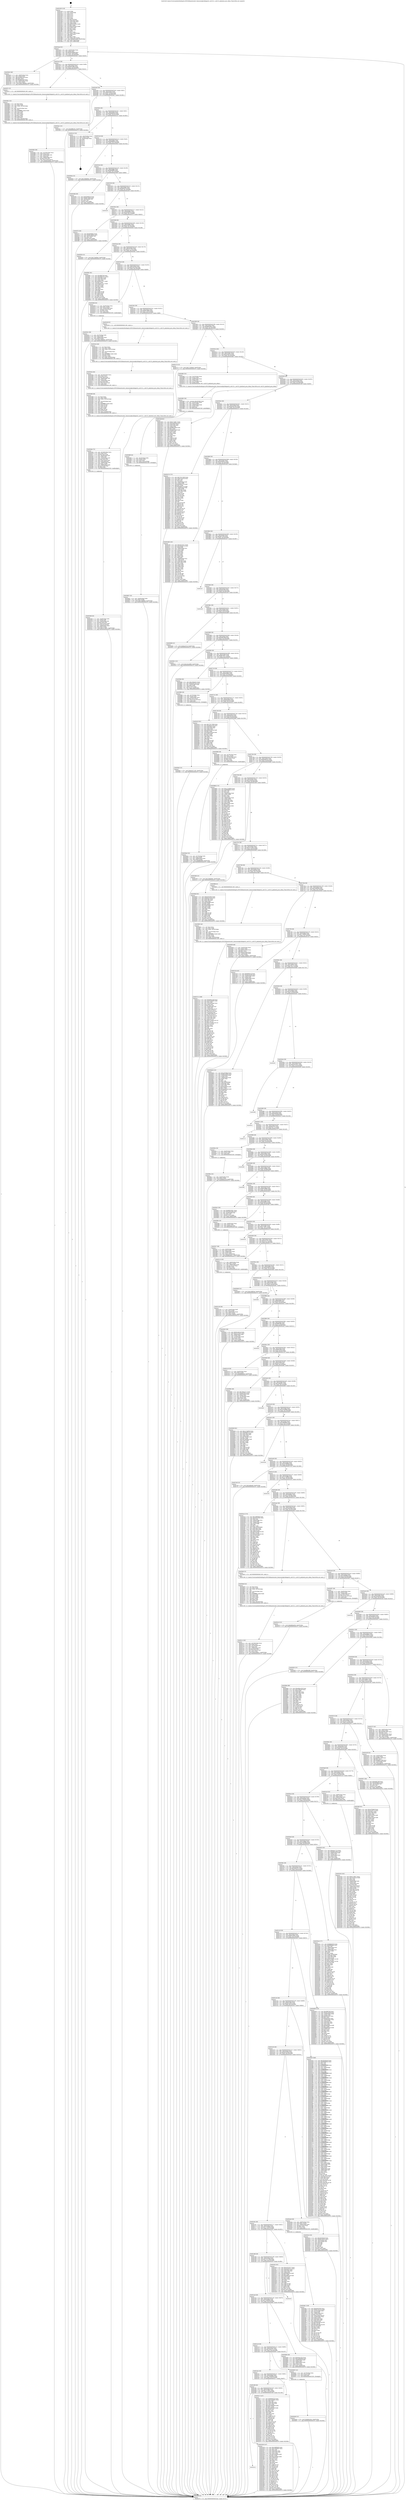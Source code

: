 digraph "0x402430" {
  label = "0x402430 (/mnt/c/Users/mathe/Desktop/tcc/POCII/binaries/extr_linuxsoundpcihdapatch_ca0132.c_ca0132_playback_pcm_delay_Final-ollvm.out::main(0))"
  labelloc = "t"
  node[shape=record]

  Entry [label="",width=0.3,height=0.3,shape=circle,fillcolor=black,style=filled]
  "0x4024a4" [label="{
     0x4024a4 [32]\l
     | [instrs]\l
     &nbsp;&nbsp;0x4024a4 \<+6\>: mov -0xe8(%rbp),%eax\l
     &nbsp;&nbsp;0x4024aa \<+2\>: mov %eax,%ecx\l
     &nbsp;&nbsp;0x4024ac \<+6\>: sub $0x80436dea,%ecx\l
     &nbsp;&nbsp;0x4024b2 \<+6\>: mov %eax,-0xfc(%rbp)\l
     &nbsp;&nbsp;0x4024b8 \<+6\>: mov %ecx,-0x100(%rbp)\l
     &nbsp;&nbsp;0x4024be \<+6\>: je 00000000004030e5 \<main+0xcb5\>\l
  }"]
  "0x4030e5" [label="{
     0x4030e5 [48]\l
     | [instrs]\l
     &nbsp;&nbsp;0x4030e5 \<+7\>: mov -0xb8(%rbp),%rax\l
     &nbsp;&nbsp;0x4030ec \<+2\>: mov (%rax),%ecx\l
     &nbsp;&nbsp;0x4030ee \<+6\>: add $0x5ff254c9,%ecx\l
     &nbsp;&nbsp;0x4030f4 \<+3\>: add $0x1,%ecx\l
     &nbsp;&nbsp;0x4030f7 \<+6\>: sub $0x5ff254c9,%ecx\l
     &nbsp;&nbsp;0x4030fd \<+7\>: mov -0xb8(%rbp),%rax\l
     &nbsp;&nbsp;0x403104 \<+2\>: mov %ecx,(%rax)\l
     &nbsp;&nbsp;0x403106 \<+10\>: movl $0x5796aeb3,-0xe8(%rbp)\l
     &nbsp;&nbsp;0x403110 \<+5\>: jmp 000000000040447b \<main+0x204b\>\l
  }"]
  "0x4024c4" [label="{
     0x4024c4 [28]\l
     | [instrs]\l
     &nbsp;&nbsp;0x4024c4 \<+5\>: jmp 00000000004024c9 \<main+0x99\>\l
     &nbsp;&nbsp;0x4024c9 \<+6\>: mov -0xfc(%rbp),%eax\l
     &nbsp;&nbsp;0x4024cf \<+5\>: sub $0x84623460,%eax\l
     &nbsp;&nbsp;0x4024d4 \<+6\>: mov %eax,-0x104(%rbp)\l
     &nbsp;&nbsp;0x4024da \<+6\>: je 000000000040307c \<main+0xc4c\>\l
  }"]
  Exit [label="",width=0.3,height=0.3,shape=circle,fillcolor=black,style=filled,peripheries=2]
  "0x40307c" [label="{
     0x40307c [5]\l
     | [instrs]\l
     &nbsp;&nbsp;0x40307c \<+5\>: call 0000000000401160 \<next_i\>\l
     | [calls]\l
     &nbsp;&nbsp;0x401160 \{1\} (/mnt/c/Users/mathe/Desktop/tcc/POCII/binaries/extr_linuxsoundpcihdapatch_ca0132.c_ca0132_playback_pcm_delay_Final-ollvm.out::next_i)\l
  }"]
  "0x4024e0" [label="{
     0x4024e0 [28]\l
     | [instrs]\l
     &nbsp;&nbsp;0x4024e0 \<+5\>: jmp 00000000004024e5 \<main+0xb5\>\l
     &nbsp;&nbsp;0x4024e5 \<+6\>: mov -0xfc(%rbp),%eax\l
     &nbsp;&nbsp;0x4024eb \<+5\>: sub $0x85703a18,%eax\l
     &nbsp;&nbsp;0x4024f0 \<+6\>: mov %eax,-0x108(%rbp)\l
     &nbsp;&nbsp;0x4024f6 \<+6\>: je 0000000000403ae1 \<main+0x16b1\>\l
  }"]
  "0x4040a6" [label="{
     0x4040a6 [15]\l
     | [instrs]\l
     &nbsp;&nbsp;0x4040a6 \<+10\>: movl $0x8642e0a,-0xe8(%rbp)\l
     &nbsp;&nbsp;0x4040b0 \<+5\>: jmp 000000000040447b \<main+0x204b\>\l
  }"]
  "0x403ae1" [label="{
     0x403ae1 [15]\l
     | [instrs]\l
     &nbsp;&nbsp;0x403ae1 \<+10\>: movl $0x4fbfe1fe,-0xe8(%rbp)\l
     &nbsp;&nbsp;0x403aeb \<+5\>: jmp 000000000040447b \<main+0x204b\>\l
  }"]
  "0x4024fc" [label="{
     0x4024fc [28]\l
     | [instrs]\l
     &nbsp;&nbsp;0x4024fc \<+5\>: jmp 0000000000402501 \<main+0xd1\>\l
     &nbsp;&nbsp;0x402501 \<+6\>: mov -0xfc(%rbp),%eax\l
     &nbsp;&nbsp;0x402507 \<+5\>: sub $0x866844cf,%eax\l
     &nbsp;&nbsp;0x40250c \<+6\>: mov %eax,-0x10c(%rbp)\l
     &nbsp;&nbsp;0x402512 \<+6\>: je 00000000004041e2 \<main+0x1db2\>\l
  }"]
  "0x403fa3" [label="{
     0x403fa3 [15]\l
     | [instrs]\l
     &nbsp;&nbsp;0x403fa3 \<+10\>: movl $0x91971185,-0xe8(%rbp)\l
     &nbsp;&nbsp;0x403fad \<+5\>: jmp 000000000040447b \<main+0x204b\>\l
  }"]
  "0x4041e2" [label="{
     0x4041e2 [24]\l
     | [instrs]\l
     &nbsp;&nbsp;0x4041e2 \<+7\>: mov -0xe0(%rbp),%rax\l
     &nbsp;&nbsp;0x4041e9 \<+2\>: mov (%rax),%eax\l
     &nbsp;&nbsp;0x4041eb \<+4\>: lea -0x28(%rbp),%rsp\l
     &nbsp;&nbsp;0x4041ef \<+1\>: pop %rbx\l
     &nbsp;&nbsp;0x4041f0 \<+2\>: pop %r12\l
     &nbsp;&nbsp;0x4041f2 \<+2\>: pop %r13\l
     &nbsp;&nbsp;0x4041f4 \<+2\>: pop %r14\l
     &nbsp;&nbsp;0x4041f6 \<+2\>: pop %r15\l
     &nbsp;&nbsp;0x4041f8 \<+1\>: pop %rbp\l
     &nbsp;&nbsp;0x4041f9 \<+1\>: ret\l
  }"]
  "0x402518" [label="{
     0x402518 [28]\l
     | [instrs]\l
     &nbsp;&nbsp;0x402518 \<+5\>: jmp 000000000040251d \<main+0xed\>\l
     &nbsp;&nbsp;0x40251d \<+6\>: mov -0xfc(%rbp),%eax\l
     &nbsp;&nbsp;0x402523 \<+5\>: sub $0x8968b0ca,%eax\l
     &nbsp;&nbsp;0x402528 \<+6\>: mov %eax,-0x110(%rbp)\l
     &nbsp;&nbsp;0x40252e \<+6\>: je 000000000040393a \<main+0x150a\>\l
  }"]
  "0x403f4c" [label="{
     0x403f4c [25]\l
     | [instrs]\l
     &nbsp;&nbsp;0x403f4c \<+4\>: mov -0x40(%rbp),%rax\l
     &nbsp;&nbsp;0x403f50 \<+6\>: movl $0x0,(%rax)\l
     &nbsp;&nbsp;0x403f56 \<+10\>: movl $0x8ac67af,-0xe8(%rbp)\l
     &nbsp;&nbsp;0x403f60 \<+5\>: jmp 000000000040447b \<main+0x204b\>\l
  }"]
  "0x40393a" [label="{
     0x40393a [15]\l
     | [instrs]\l
     &nbsp;&nbsp;0x40393a \<+10\>: movl $0x7d84bb9a,-0xe8(%rbp)\l
     &nbsp;&nbsp;0x403944 \<+5\>: jmp 000000000040447b \<main+0x204b\>\l
  }"]
  "0x402534" [label="{
     0x402534 [28]\l
     | [instrs]\l
     &nbsp;&nbsp;0x402534 \<+5\>: jmp 0000000000402539 \<main+0x109\>\l
     &nbsp;&nbsp;0x402539 \<+6\>: mov -0xfc(%rbp),%eax\l
     &nbsp;&nbsp;0x40253f \<+5\>: sub $0x896df8f9,%eax\l
     &nbsp;&nbsp;0x402544 \<+6\>: mov %eax,-0x114(%rbp)\l
     &nbsp;&nbsp;0x40254a \<+6\>: je 000000000040340b \<main+0xfdb\>\l
  }"]
  "0x403e14" [label="{
     0x403e14 [15]\l
     | [instrs]\l
     &nbsp;&nbsp;0x403e14 \<+10\>: movl $0xb984e65d,-0xe8(%rbp)\l
     &nbsp;&nbsp;0x403e1e \<+5\>: jmp 000000000040447b \<main+0x204b\>\l
  }"]
  "0x40340b" [label="{
     0x40340b [30]\l
     | [instrs]\l
     &nbsp;&nbsp;0x40340b \<+5\>: mov $0xf349902d,%eax\l
     &nbsp;&nbsp;0x403410 \<+5\>: mov $0x967cfde8,%ecx\l
     &nbsp;&nbsp;0x403415 \<+3\>: mov -0x2b(%rbp),%dl\l
     &nbsp;&nbsp;0x403418 \<+3\>: test $0x1,%dl\l
     &nbsp;&nbsp;0x40341b \<+3\>: cmovne %ecx,%eax\l
     &nbsp;&nbsp;0x40341e \<+6\>: mov %eax,-0xe8(%rbp)\l
     &nbsp;&nbsp;0x403424 \<+5\>: jmp 000000000040447b \<main+0x204b\>\l
  }"]
  "0x402550" [label="{
     0x402550 [28]\l
     | [instrs]\l
     &nbsp;&nbsp;0x402550 \<+5\>: jmp 0000000000402555 \<main+0x125\>\l
     &nbsp;&nbsp;0x402555 \<+6\>: mov -0xfc(%rbp),%eax\l
     &nbsp;&nbsp;0x40255b \<+5\>: sub $0x8fa62f76,%eax\l
     &nbsp;&nbsp;0x402560 \<+6\>: mov %eax,-0x118(%rbp)\l
     &nbsp;&nbsp;0x402566 \<+6\>: je 0000000000404293 \<main+0x1e63\>\l
  }"]
  "0x403db7" [label="{
     0x403db7 [25]\l
     | [instrs]\l
     &nbsp;&nbsp;0x403db7 \<+4\>: mov -0x48(%rbp),%rdx\l
     &nbsp;&nbsp;0x403dbb \<+6\>: movl $0x0,(%rdx)\l
     &nbsp;&nbsp;0x403dc1 \<+10\>: movl $0x72daf0a6,-0xe8(%rbp)\l
     &nbsp;&nbsp;0x403dcb \<+5\>: jmp 000000000040447b \<main+0x204b\>\l
  }"]
  "0x404293" [label="{
     0x404293\l
  }", style=dashed]
  "0x40256c" [label="{
     0x40256c [28]\l
     | [instrs]\l
     &nbsp;&nbsp;0x40256c \<+5\>: jmp 0000000000402571 \<main+0x141\>\l
     &nbsp;&nbsp;0x402571 \<+6\>: mov -0xfc(%rbp),%eax\l
     &nbsp;&nbsp;0x402577 \<+5\>: sub $0x9069d03a,%eax\l
     &nbsp;&nbsp;0x40257c \<+6\>: mov %eax,-0x11c(%rbp)\l
     &nbsp;&nbsp;0x402582 \<+6\>: je 0000000000402f75 \<main+0xb45\>\l
  }"]
  "0x403d9f" [label="{
     0x403d9f [24]\l
     | [instrs]\l
     &nbsp;&nbsp;0x403d9f \<+7\>: mov -0xc0(%rbp),%rdx\l
     &nbsp;&nbsp;0x403da6 \<+3\>: mov (%rdx),%rdx\l
     &nbsp;&nbsp;0x403da9 \<+3\>: mov %rdx,%rdi\l
     &nbsp;&nbsp;0x403dac \<+6\>: mov %eax,-0x25c(%rbp)\l
     &nbsp;&nbsp;0x403db2 \<+5\>: call 0000000000401030 \<free@plt\>\l
     | [calls]\l
     &nbsp;&nbsp;0x401030 \{1\} (unknown)\l
  }"]
  "0x402f75" [label="{
     0x402f75 [30]\l
     | [instrs]\l
     &nbsp;&nbsp;0x402f75 \<+5\>: mov $0xebdaf6e3,%eax\l
     &nbsp;&nbsp;0x402f7a \<+5\>: mov $0xde1abb8e,%ecx\l
     &nbsp;&nbsp;0x402f7f \<+3\>: mov -0x31(%rbp),%dl\l
     &nbsp;&nbsp;0x402f82 \<+3\>: test $0x1,%dl\l
     &nbsp;&nbsp;0x402f85 \<+3\>: cmovne %ecx,%eax\l
     &nbsp;&nbsp;0x402f88 \<+6\>: mov %eax,-0xe8(%rbp)\l
     &nbsp;&nbsp;0x402f8e \<+5\>: jmp 000000000040447b \<main+0x204b\>\l
  }"]
  "0x402588" [label="{
     0x402588 [28]\l
     | [instrs]\l
     &nbsp;&nbsp;0x402588 \<+5\>: jmp 000000000040258d \<main+0x15d\>\l
     &nbsp;&nbsp;0x40258d \<+6\>: mov -0xfc(%rbp),%eax\l
     &nbsp;&nbsp;0x402593 \<+5\>: sub $0x9120f704,%eax\l
     &nbsp;&nbsp;0x402598 \<+6\>: mov %eax,-0x120(%rbp)\l
     &nbsp;&nbsp;0x40259e \<+6\>: je 0000000000403f2b \<main+0x1afb\>\l
  }"]
  "0x403d82" [label="{
     0x403d82 [29]\l
     | [instrs]\l
     &nbsp;&nbsp;0x403d82 \<+10\>: movabs $0x4050b6,%rdi\l
     &nbsp;&nbsp;0x403d8c \<+4\>: mov -0x50(%rbp),%rdx\l
     &nbsp;&nbsp;0x403d90 \<+2\>: mov %eax,(%rdx)\l
     &nbsp;&nbsp;0x403d92 \<+4\>: mov -0x50(%rbp),%rdx\l
     &nbsp;&nbsp;0x403d96 \<+2\>: mov (%rdx),%esi\l
     &nbsp;&nbsp;0x403d98 \<+2\>: mov $0x0,%al\l
     &nbsp;&nbsp;0x403d9a \<+5\>: call 0000000000401040 \<printf@plt\>\l
     | [calls]\l
     &nbsp;&nbsp;0x401040 \{1\} (unknown)\l
  }"]
  "0x403f2b" [label="{
     0x403f2b [15]\l
     | [instrs]\l
     &nbsp;&nbsp;0x403f2b \<+10\>: movl $0x72daf0a6,-0xe8(%rbp)\l
     &nbsp;&nbsp;0x403f35 \<+5\>: jmp 000000000040447b \<main+0x204b\>\l
  }"]
  "0x4025a4" [label="{
     0x4025a4 [28]\l
     | [instrs]\l
     &nbsp;&nbsp;0x4025a4 \<+5\>: jmp 00000000004025a9 \<main+0x179\>\l
     &nbsp;&nbsp;0x4025a9 \<+6\>: mov -0xfc(%rbp),%eax\l
     &nbsp;&nbsp;0x4025af \<+5\>: sub $0x91971185,%eax\l
     &nbsp;&nbsp;0x4025b4 \<+6\>: mov %eax,-0x124(%rbp)\l
     &nbsp;&nbsp;0x4025ba \<+6\>: je 0000000000403fb2 \<main+0x1b82\>\l
  }"]
  "0x403c1c" [label="{
     0x403c1c [45]\l
     | [instrs]\l
     &nbsp;&nbsp;0x403c1c \<+6\>: mov -0x258(%rbp),%ecx\l
     &nbsp;&nbsp;0x403c22 \<+3\>: imul %eax,%ecx\l
     &nbsp;&nbsp;0x403c25 \<+4\>: mov -0x70(%rbp),%r8\l
     &nbsp;&nbsp;0x403c29 \<+3\>: mov (%r8),%r8\l
     &nbsp;&nbsp;0x403c2c \<+4\>: mov -0x68(%rbp),%r9\l
     &nbsp;&nbsp;0x403c30 \<+3\>: movslq (%r9),%r9\l
     &nbsp;&nbsp;0x403c33 \<+4\>: mov (%r8,%r9,8),%r8\l
     &nbsp;&nbsp;0x403c37 \<+3\>: mov %ecx,(%r8)\l
     &nbsp;&nbsp;0x403c3a \<+10\>: movl $0x4ce98911,-0xe8(%rbp)\l
     &nbsp;&nbsp;0x403c44 \<+5\>: jmp 000000000040447b \<main+0x204b\>\l
  }"]
  "0x403fb2" [label="{
     0x403fb2 [91]\l
     | [instrs]\l
     &nbsp;&nbsp;0x403fb2 \<+5\>: mov $0x4f967bd,%eax\l
     &nbsp;&nbsp;0x403fb7 \<+5\>: mov $0x5b661975,%ecx\l
     &nbsp;&nbsp;0x403fbc \<+7\>: mov 0x40706c,%edx\l
     &nbsp;&nbsp;0x403fc3 \<+7\>: mov 0x407080,%esi\l
     &nbsp;&nbsp;0x403fca \<+2\>: mov %edx,%edi\l
     &nbsp;&nbsp;0x403fcc \<+6\>: add $0xd82237c7,%edi\l
     &nbsp;&nbsp;0x403fd2 \<+3\>: sub $0x1,%edi\l
     &nbsp;&nbsp;0x403fd5 \<+6\>: sub $0xd82237c7,%edi\l
     &nbsp;&nbsp;0x403fdb \<+3\>: imul %edi,%edx\l
     &nbsp;&nbsp;0x403fde \<+3\>: and $0x1,%edx\l
     &nbsp;&nbsp;0x403fe1 \<+3\>: cmp $0x0,%edx\l
     &nbsp;&nbsp;0x403fe4 \<+4\>: sete %r8b\l
     &nbsp;&nbsp;0x403fe8 \<+3\>: cmp $0xa,%esi\l
     &nbsp;&nbsp;0x403feb \<+4\>: setl %r9b\l
     &nbsp;&nbsp;0x403fef \<+3\>: mov %r8b,%r10b\l
     &nbsp;&nbsp;0x403ff2 \<+3\>: and %r9b,%r10b\l
     &nbsp;&nbsp;0x403ff5 \<+3\>: xor %r9b,%r8b\l
     &nbsp;&nbsp;0x403ff8 \<+3\>: or %r8b,%r10b\l
     &nbsp;&nbsp;0x403ffb \<+4\>: test $0x1,%r10b\l
     &nbsp;&nbsp;0x403fff \<+3\>: cmovne %ecx,%eax\l
     &nbsp;&nbsp;0x404002 \<+6\>: mov %eax,-0xe8(%rbp)\l
     &nbsp;&nbsp;0x404008 \<+5\>: jmp 000000000040447b \<main+0x204b\>\l
  }"]
  "0x4025c0" [label="{
     0x4025c0 [28]\l
     | [instrs]\l
     &nbsp;&nbsp;0x4025c0 \<+5\>: jmp 00000000004025c5 \<main+0x195\>\l
     &nbsp;&nbsp;0x4025c5 \<+6\>: mov -0xfc(%rbp),%eax\l
     &nbsp;&nbsp;0x4025cb \<+5\>: sub $0x92a91548,%eax\l
     &nbsp;&nbsp;0x4025d0 \<+6\>: mov %eax,-0x128(%rbp)\l
     &nbsp;&nbsp;0x4025d6 \<+6\>: je 0000000000403009 \<main+0xbd9\>\l
  }"]
  "0x403be8" [label="{
     0x403be8 [52]\l
     | [instrs]\l
     &nbsp;&nbsp;0x403be8 \<+2\>: xor %ecx,%ecx\l
     &nbsp;&nbsp;0x403bea \<+5\>: mov $0x2,%edx\l
     &nbsp;&nbsp;0x403bef \<+6\>: mov %edx,-0x254(%rbp)\l
     &nbsp;&nbsp;0x403bf5 \<+1\>: cltd\l
     &nbsp;&nbsp;0x403bf6 \<+6\>: mov -0x254(%rbp),%esi\l
     &nbsp;&nbsp;0x403bfc \<+2\>: idiv %esi\l
     &nbsp;&nbsp;0x403bfe \<+6\>: imul $0xfffffffe,%edx,%edx\l
     &nbsp;&nbsp;0x403c04 \<+2\>: mov %ecx,%edi\l
     &nbsp;&nbsp;0x403c06 \<+2\>: sub %edx,%edi\l
     &nbsp;&nbsp;0x403c08 \<+2\>: mov %ecx,%edx\l
     &nbsp;&nbsp;0x403c0a \<+3\>: sub $0x1,%edx\l
     &nbsp;&nbsp;0x403c0d \<+2\>: add %edx,%edi\l
     &nbsp;&nbsp;0x403c0f \<+2\>: sub %edi,%ecx\l
     &nbsp;&nbsp;0x403c11 \<+6\>: mov %ecx,-0x258(%rbp)\l
     &nbsp;&nbsp;0x403c17 \<+5\>: call 0000000000401160 \<next_i\>\l
     | [calls]\l
     &nbsp;&nbsp;0x401160 \{1\} (/mnt/c/Users/mathe/Desktop/tcc/POCII/binaries/extr_linuxsoundpcihdapatch_ca0132.c_ca0132_playback_pcm_delay_Final-ollvm.out::next_i)\l
  }"]
  "0x403009" [label="{
     0x403009 [35]\l
     | [instrs]\l
     &nbsp;&nbsp;0x403009 \<+7\>: mov -0xc8(%rbp),%rax\l
     &nbsp;&nbsp;0x403010 \<+6\>: movl $0x1,(%rax)\l
     &nbsp;&nbsp;0x403016 \<+7\>: mov -0xc8(%rbp),%rax\l
     &nbsp;&nbsp;0x40301d \<+3\>: movslq (%rax),%rax\l
     &nbsp;&nbsp;0x403020 \<+4\>: shl $0x2,%rax\l
     &nbsp;&nbsp;0x403024 \<+3\>: mov %rax,%rdi\l
     &nbsp;&nbsp;0x403027 \<+5\>: call 0000000000401050 \<malloc@plt\>\l
     | [calls]\l
     &nbsp;&nbsp;0x401050 \{1\} (unknown)\l
  }"]
  "0x4025dc" [label="{
     0x4025dc [28]\l
     | [instrs]\l
     &nbsp;&nbsp;0x4025dc \<+5\>: jmp 00000000004025e1 \<main+0x1b1\>\l
     &nbsp;&nbsp;0x4025e1 \<+6\>: mov -0xfc(%rbp),%eax\l
     &nbsp;&nbsp;0x4025e7 \<+5\>: sub $0x967cfde8,%eax\l
     &nbsp;&nbsp;0x4025ec \<+6\>: mov %eax,-0x12c(%rbp)\l
     &nbsp;&nbsp;0x4025f2 \<+6\>: je 0000000000403429 \<main+0xff9\>\l
  }"]
  "0x403a61" [label="{
     0x403a61 [128]\l
     | [instrs]\l
     &nbsp;&nbsp;0x403a61 \<+5\>: mov $0xdcb53564,%ecx\l
     &nbsp;&nbsp;0x403a66 \<+5\>: mov $0x85703a18,%edx\l
     &nbsp;&nbsp;0x403a6b \<+4\>: mov -0x70(%rbp),%rdi\l
     &nbsp;&nbsp;0x403a6f \<+3\>: mov (%rdi),%rdi\l
     &nbsp;&nbsp;0x403a72 \<+4\>: mov -0x68(%rbp),%rsi\l
     &nbsp;&nbsp;0x403a76 \<+3\>: movslq (%rsi),%rsi\l
     &nbsp;&nbsp;0x403a79 \<+4\>: mov %rax,(%rdi,%rsi,8)\l
     &nbsp;&nbsp;0x403a7d \<+4\>: mov -0x58(%rbp),%rax\l
     &nbsp;&nbsp;0x403a81 \<+6\>: movl $0x0,(%rax)\l
     &nbsp;&nbsp;0x403a87 \<+8\>: mov 0x40706c,%r8d\l
     &nbsp;&nbsp;0x403a8f \<+8\>: mov 0x407080,%r9d\l
     &nbsp;&nbsp;0x403a97 \<+3\>: mov %r8d,%r10d\l
     &nbsp;&nbsp;0x403a9a \<+7\>: sub $0x358034f4,%r10d\l
     &nbsp;&nbsp;0x403aa1 \<+4\>: sub $0x1,%r10d\l
     &nbsp;&nbsp;0x403aa5 \<+7\>: add $0x358034f4,%r10d\l
     &nbsp;&nbsp;0x403aac \<+4\>: imul %r10d,%r8d\l
     &nbsp;&nbsp;0x403ab0 \<+4\>: and $0x1,%r8d\l
     &nbsp;&nbsp;0x403ab4 \<+4\>: cmp $0x0,%r8d\l
     &nbsp;&nbsp;0x403ab8 \<+4\>: sete %r11b\l
     &nbsp;&nbsp;0x403abc \<+4\>: cmp $0xa,%r9d\l
     &nbsp;&nbsp;0x403ac0 \<+3\>: setl %bl\l
     &nbsp;&nbsp;0x403ac3 \<+3\>: mov %r11b,%r14b\l
     &nbsp;&nbsp;0x403ac6 \<+3\>: and %bl,%r14b\l
     &nbsp;&nbsp;0x403ac9 \<+3\>: xor %bl,%r11b\l
     &nbsp;&nbsp;0x403acc \<+3\>: or %r11b,%r14b\l
     &nbsp;&nbsp;0x403acf \<+4\>: test $0x1,%r14b\l
     &nbsp;&nbsp;0x403ad3 \<+3\>: cmovne %edx,%ecx\l
     &nbsp;&nbsp;0x403ad6 \<+6\>: mov %ecx,-0xe8(%rbp)\l
     &nbsp;&nbsp;0x403adc \<+5\>: jmp 000000000040447b \<main+0x204b\>\l
  }"]
  "0x403429" [label="{
     0x403429 [5]\l
     | [instrs]\l
     &nbsp;&nbsp;0x403429 \<+5\>: call 0000000000401160 \<next_i\>\l
     | [calls]\l
     &nbsp;&nbsp;0x401160 \{1\} (/mnt/c/Users/mathe/Desktop/tcc/POCII/binaries/extr_linuxsoundpcihdapatch_ca0132.c_ca0132_playback_pcm_delay_Final-ollvm.out::next_i)\l
  }"]
  "0x4025f8" [label="{
     0x4025f8 [28]\l
     | [instrs]\l
     &nbsp;&nbsp;0x4025f8 \<+5\>: jmp 00000000004025fd \<main+0x1cd\>\l
     &nbsp;&nbsp;0x4025fd \<+6\>: mov -0xfc(%rbp),%eax\l
     &nbsp;&nbsp;0x402603 \<+5\>: sub $0x96b20561,%eax\l
     &nbsp;&nbsp;0x402608 \<+6\>: mov %eax,-0x130(%rbp)\l
     &nbsp;&nbsp;0x40260e \<+6\>: je 0000000000403c73 \<main+0x1843\>\l
  }"]
  "0x4039a5" [label="{
     0x4039a5 [32]\l
     | [instrs]\l
     &nbsp;&nbsp;0x4039a5 \<+4\>: mov -0x70(%rbp),%rdi\l
     &nbsp;&nbsp;0x4039a9 \<+3\>: mov %rax,(%rdi)\l
     &nbsp;&nbsp;0x4039ac \<+4\>: mov -0x68(%rbp),%rax\l
     &nbsp;&nbsp;0x4039b0 \<+6\>: movl $0x0,(%rax)\l
     &nbsp;&nbsp;0x4039b6 \<+10\>: movl $0xff065f9f,-0xe8(%rbp)\l
     &nbsp;&nbsp;0x4039c0 \<+5\>: jmp 000000000040447b \<main+0x204b\>\l
  }"]
  "0x403c73" [label="{
     0x403c73 [15]\l
     | [instrs]\l
     &nbsp;&nbsp;0x403c73 \<+10\>: movl $0x71359ad4,-0xe8(%rbp)\l
     &nbsp;&nbsp;0x403c7d \<+5\>: jmp 000000000040447b \<main+0x204b\>\l
  }"]
  "0x402614" [label="{
     0x402614 [28]\l
     | [instrs]\l
     &nbsp;&nbsp;0x402614 \<+5\>: jmp 0000000000402619 \<main+0x1e9\>\l
     &nbsp;&nbsp;0x402619 \<+6\>: mov -0xfc(%rbp),%eax\l
     &nbsp;&nbsp;0x40261f \<+5\>: sub $0x9ceabc5a,%eax\l
     &nbsp;&nbsp;0x402624 \<+6\>: mov %eax,-0x134(%rbp)\l
     &nbsp;&nbsp;0x40262a \<+6\>: je 0000000000403d62 \<main+0x1932\>\l
  }"]
  "0x403721" [label="{
     0x403721 [199]\l
     | [instrs]\l
     &nbsp;&nbsp;0x403721 \<+5\>: mov $0xab0ec439,%ecx\l
     &nbsp;&nbsp;0x403726 \<+5\>: mov $0x1bc9fa99,%edx\l
     &nbsp;&nbsp;0x40372b \<+3\>: mov $0x1,%dil\l
     &nbsp;&nbsp;0x40372e \<+6\>: mov -0x250(%rbp),%esi\l
     &nbsp;&nbsp;0x403734 \<+3\>: imul %eax,%esi\l
     &nbsp;&nbsp;0x403737 \<+3\>: movslq %esi,%r8\l
     &nbsp;&nbsp;0x40373a \<+7\>: mov -0xa8(%rbp),%r9\l
     &nbsp;&nbsp;0x403741 \<+3\>: mov (%r9),%r9\l
     &nbsp;&nbsp;0x403744 \<+7\>: mov -0xa0(%rbp),%r10\l
     &nbsp;&nbsp;0x40374b \<+3\>: movslq (%r10),%r10\l
     &nbsp;&nbsp;0x40374e \<+4\>: mov (%r9,%r10,8),%r9\l
     &nbsp;&nbsp;0x403752 \<+4\>: mov 0x10(%r9),%r9\l
     &nbsp;&nbsp;0x403756 \<+4\>: mov -0x80(%rbp),%r10\l
     &nbsp;&nbsp;0x40375a \<+3\>: movslq (%r10),%r10\l
     &nbsp;&nbsp;0x40375d \<+4\>: mov %r8,(%r9,%r10,8)\l
     &nbsp;&nbsp;0x403761 \<+7\>: mov 0x40706c,%eax\l
     &nbsp;&nbsp;0x403768 \<+7\>: mov 0x407080,%esi\l
     &nbsp;&nbsp;0x40376f \<+3\>: mov %eax,%r11d\l
     &nbsp;&nbsp;0x403772 \<+7\>: add $0xe731db54,%r11d\l
     &nbsp;&nbsp;0x403779 \<+4\>: sub $0x1,%r11d\l
     &nbsp;&nbsp;0x40377d \<+7\>: sub $0xe731db54,%r11d\l
     &nbsp;&nbsp;0x403784 \<+4\>: imul %r11d,%eax\l
     &nbsp;&nbsp;0x403788 \<+3\>: and $0x1,%eax\l
     &nbsp;&nbsp;0x40378b \<+3\>: cmp $0x0,%eax\l
     &nbsp;&nbsp;0x40378e \<+3\>: sete %bl\l
     &nbsp;&nbsp;0x403791 \<+3\>: cmp $0xa,%esi\l
     &nbsp;&nbsp;0x403794 \<+4\>: setl %r14b\l
     &nbsp;&nbsp;0x403798 \<+3\>: mov %bl,%r15b\l
     &nbsp;&nbsp;0x40379b \<+4\>: xor $0xff,%r15b\l
     &nbsp;&nbsp;0x40379f \<+3\>: mov %r14b,%r12b\l
     &nbsp;&nbsp;0x4037a2 \<+4\>: xor $0xff,%r12b\l
     &nbsp;&nbsp;0x4037a6 \<+4\>: xor $0x1,%dil\l
     &nbsp;&nbsp;0x4037aa \<+3\>: mov %r15b,%r13b\l
     &nbsp;&nbsp;0x4037ad \<+4\>: and $0xff,%r13b\l
     &nbsp;&nbsp;0x4037b1 \<+3\>: and %dil,%bl\l
     &nbsp;&nbsp;0x4037b4 \<+3\>: mov %r12b,%al\l
     &nbsp;&nbsp;0x4037b7 \<+2\>: and $0xff,%al\l
     &nbsp;&nbsp;0x4037b9 \<+3\>: and %dil,%r14b\l
     &nbsp;&nbsp;0x4037bc \<+3\>: or %bl,%r13b\l
     &nbsp;&nbsp;0x4037bf \<+3\>: or %r14b,%al\l
     &nbsp;&nbsp;0x4037c2 \<+3\>: xor %al,%r13b\l
     &nbsp;&nbsp;0x4037c5 \<+3\>: or %r12b,%r15b\l
     &nbsp;&nbsp;0x4037c8 \<+4\>: xor $0xff,%r15b\l
     &nbsp;&nbsp;0x4037cc \<+4\>: or $0x1,%dil\l
     &nbsp;&nbsp;0x4037d0 \<+3\>: and %dil,%r15b\l
     &nbsp;&nbsp;0x4037d3 \<+3\>: or %r15b,%r13b\l
     &nbsp;&nbsp;0x4037d6 \<+4\>: test $0x1,%r13b\l
     &nbsp;&nbsp;0x4037da \<+3\>: cmovne %edx,%ecx\l
     &nbsp;&nbsp;0x4037dd \<+6\>: mov %ecx,-0xe8(%rbp)\l
     &nbsp;&nbsp;0x4037e3 \<+5\>: jmp 000000000040447b \<main+0x204b\>\l
  }"]
  "0x403d62" [label="{
     0x403d62 [32]\l
     | [instrs]\l
     &nbsp;&nbsp;0x403d62 \<+7\>: mov -0xc0(%rbp),%rax\l
     &nbsp;&nbsp;0x403d69 \<+3\>: mov (%rax),%rdi\l
     &nbsp;&nbsp;0x403d6c \<+7\>: mov -0xa8(%rbp),%rax\l
     &nbsp;&nbsp;0x403d73 \<+3\>: mov (%rax),%rsi\l
     &nbsp;&nbsp;0x403d76 \<+4\>: mov -0x70(%rbp),%rax\l
     &nbsp;&nbsp;0x403d7a \<+3\>: mov (%rax),%rdx\l
     &nbsp;&nbsp;0x403d7d \<+5\>: call 0000000000401760 \<ca0132_playback_pcm_delay\>\l
     | [calls]\l
     &nbsp;&nbsp;0x401760 \{1\} (/mnt/c/Users/mathe/Desktop/tcc/POCII/binaries/extr_linuxsoundpcihdapatch_ca0132.c_ca0132_playback_pcm_delay_Final-ollvm.out::ca0132_playback_pcm_delay)\l
  }"]
  "0x402630" [label="{
     0x402630 [28]\l
     | [instrs]\l
     &nbsp;&nbsp;0x402630 \<+5\>: jmp 0000000000402635 \<main+0x205\>\l
     &nbsp;&nbsp;0x402635 \<+6\>: mov -0xfc(%rbp),%eax\l
     &nbsp;&nbsp;0x40263b \<+5\>: sub $0xa0c44cd6,%eax\l
     &nbsp;&nbsp;0x402640 \<+6\>: mov %eax,-0x138(%rbp)\l
     &nbsp;&nbsp;0x402646 \<+6\>: je 0000000000403188 \<main+0xd58\>\l
  }"]
  "0x4036f5" [label="{
     0x4036f5 [44]\l
     | [instrs]\l
     &nbsp;&nbsp;0x4036f5 \<+2\>: xor %ecx,%ecx\l
     &nbsp;&nbsp;0x4036f7 \<+5\>: mov $0x2,%edx\l
     &nbsp;&nbsp;0x4036fc \<+6\>: mov %edx,-0x24c(%rbp)\l
     &nbsp;&nbsp;0x403702 \<+1\>: cltd\l
     &nbsp;&nbsp;0x403703 \<+6\>: mov -0x24c(%rbp),%esi\l
     &nbsp;&nbsp;0x403709 \<+2\>: idiv %esi\l
     &nbsp;&nbsp;0x40370b \<+6\>: imul $0xfffffffe,%edx,%edx\l
     &nbsp;&nbsp;0x403711 \<+3\>: sub $0x1,%ecx\l
     &nbsp;&nbsp;0x403714 \<+2\>: sub %ecx,%edx\l
     &nbsp;&nbsp;0x403716 \<+6\>: mov %edx,-0x250(%rbp)\l
     &nbsp;&nbsp;0x40371c \<+5\>: call 0000000000401160 \<next_i\>\l
     | [calls]\l
     &nbsp;&nbsp;0x401160 \{1\} (/mnt/c/Users/mathe/Desktop/tcc/POCII/binaries/extr_linuxsoundpcihdapatch_ca0132.c_ca0132_playback_pcm_delay_Final-ollvm.out::next_i)\l
  }"]
  "0x403188" [label="{
     0x403188 [91]\l
     | [instrs]\l
     &nbsp;&nbsp;0x403188 \<+5\>: mov $0xec7cddc7,%eax\l
     &nbsp;&nbsp;0x40318d \<+5\>: mov $0x52ef40ad,%ecx\l
     &nbsp;&nbsp;0x403192 \<+7\>: mov 0x40706c,%edx\l
     &nbsp;&nbsp;0x403199 \<+7\>: mov 0x407080,%esi\l
     &nbsp;&nbsp;0x4031a0 \<+2\>: mov %edx,%edi\l
     &nbsp;&nbsp;0x4031a2 \<+6\>: add $0x88b32838,%edi\l
     &nbsp;&nbsp;0x4031a8 \<+3\>: sub $0x1,%edi\l
     &nbsp;&nbsp;0x4031ab \<+6\>: sub $0x88b32838,%edi\l
     &nbsp;&nbsp;0x4031b1 \<+3\>: imul %edi,%edx\l
     &nbsp;&nbsp;0x4031b4 \<+3\>: and $0x1,%edx\l
     &nbsp;&nbsp;0x4031b7 \<+3\>: cmp $0x0,%edx\l
     &nbsp;&nbsp;0x4031ba \<+4\>: sete %r8b\l
     &nbsp;&nbsp;0x4031be \<+3\>: cmp $0xa,%esi\l
     &nbsp;&nbsp;0x4031c1 \<+4\>: setl %r9b\l
     &nbsp;&nbsp;0x4031c5 \<+3\>: mov %r8b,%r10b\l
     &nbsp;&nbsp;0x4031c8 \<+3\>: and %r9b,%r10b\l
     &nbsp;&nbsp;0x4031cb \<+3\>: xor %r9b,%r8b\l
     &nbsp;&nbsp;0x4031ce \<+3\>: or %r8b,%r10b\l
     &nbsp;&nbsp;0x4031d1 \<+4\>: test $0x1,%r10b\l
     &nbsp;&nbsp;0x4031d5 \<+3\>: cmovne %ecx,%eax\l
     &nbsp;&nbsp;0x4031d8 \<+6\>: mov %eax,-0xe8(%rbp)\l
     &nbsp;&nbsp;0x4031de \<+5\>: jmp 000000000040447b \<main+0x204b\>\l
  }"]
  "0x40264c" [label="{
     0x40264c [28]\l
     | [instrs]\l
     &nbsp;&nbsp;0x40264c \<+5\>: jmp 0000000000402651 \<main+0x221\>\l
     &nbsp;&nbsp;0x402651 \<+6\>: mov -0xfc(%rbp),%eax\l
     &nbsp;&nbsp;0x402657 \<+5\>: sub $0xa0ea5180,%eax\l
     &nbsp;&nbsp;0x40265c \<+6\>: mov %eax,-0x13c(%rbp)\l
     &nbsp;&nbsp;0x402662 \<+6\>: je 0000000000403e7e \<main+0x1a4e\>\l
  }"]
  "0x402d14" [label="{
     0x402d14\l
  }", style=dashed]
  "0x403e7e" [label="{
     0x403e7e [173]\l
     | [instrs]\l
     &nbsp;&nbsp;0x403e7e \<+5\>: mov $0x72017d36,%eax\l
     &nbsp;&nbsp;0x403e83 \<+5\>: mov $0x9120f704,%ecx\l
     &nbsp;&nbsp;0x403e88 \<+2\>: mov $0x1,%dl\l
     &nbsp;&nbsp;0x403e8a \<+2\>: xor %esi,%esi\l
     &nbsp;&nbsp;0x403e8c \<+4\>: mov -0x48(%rbp),%rdi\l
     &nbsp;&nbsp;0x403e90 \<+3\>: mov (%rdi),%r8d\l
     &nbsp;&nbsp;0x403e93 \<+7\>: sub $0xaf48c57e,%r8d\l
     &nbsp;&nbsp;0x403e9a \<+4\>: add $0x1,%r8d\l
     &nbsp;&nbsp;0x403e9e \<+7\>: add $0xaf48c57e,%r8d\l
     &nbsp;&nbsp;0x403ea5 \<+4\>: mov -0x48(%rbp),%rdi\l
     &nbsp;&nbsp;0x403ea9 \<+3\>: mov %r8d,(%rdi)\l
     &nbsp;&nbsp;0x403eac \<+8\>: mov 0x40706c,%r8d\l
     &nbsp;&nbsp;0x403eb4 \<+8\>: mov 0x407080,%r9d\l
     &nbsp;&nbsp;0x403ebc \<+3\>: sub $0x1,%esi\l
     &nbsp;&nbsp;0x403ebf \<+3\>: mov %r8d,%r10d\l
     &nbsp;&nbsp;0x403ec2 \<+3\>: add %esi,%r10d\l
     &nbsp;&nbsp;0x403ec5 \<+4\>: imul %r10d,%r8d\l
     &nbsp;&nbsp;0x403ec9 \<+4\>: and $0x1,%r8d\l
     &nbsp;&nbsp;0x403ecd \<+4\>: cmp $0x0,%r8d\l
     &nbsp;&nbsp;0x403ed1 \<+4\>: sete %r11b\l
     &nbsp;&nbsp;0x403ed5 \<+4\>: cmp $0xa,%r9d\l
     &nbsp;&nbsp;0x403ed9 \<+3\>: setl %bl\l
     &nbsp;&nbsp;0x403edc \<+3\>: mov %r11b,%r14b\l
     &nbsp;&nbsp;0x403edf \<+4\>: xor $0xff,%r14b\l
     &nbsp;&nbsp;0x403ee3 \<+3\>: mov %bl,%r15b\l
     &nbsp;&nbsp;0x403ee6 \<+4\>: xor $0xff,%r15b\l
     &nbsp;&nbsp;0x403eea \<+3\>: xor $0x1,%dl\l
     &nbsp;&nbsp;0x403eed \<+3\>: mov %r14b,%r12b\l
     &nbsp;&nbsp;0x403ef0 \<+4\>: and $0xff,%r12b\l
     &nbsp;&nbsp;0x403ef4 \<+3\>: and %dl,%r11b\l
     &nbsp;&nbsp;0x403ef7 \<+3\>: mov %r15b,%r13b\l
     &nbsp;&nbsp;0x403efa \<+4\>: and $0xff,%r13b\l
     &nbsp;&nbsp;0x403efe \<+2\>: and %dl,%bl\l
     &nbsp;&nbsp;0x403f00 \<+3\>: or %r11b,%r12b\l
     &nbsp;&nbsp;0x403f03 \<+3\>: or %bl,%r13b\l
     &nbsp;&nbsp;0x403f06 \<+3\>: xor %r13b,%r12b\l
     &nbsp;&nbsp;0x403f09 \<+3\>: or %r15b,%r14b\l
     &nbsp;&nbsp;0x403f0c \<+4\>: xor $0xff,%r14b\l
     &nbsp;&nbsp;0x403f10 \<+3\>: or $0x1,%dl\l
     &nbsp;&nbsp;0x403f13 \<+3\>: and %dl,%r14b\l
     &nbsp;&nbsp;0x403f16 \<+3\>: or %r14b,%r12b\l
     &nbsp;&nbsp;0x403f19 \<+4\>: test $0x1,%r12b\l
     &nbsp;&nbsp;0x403f1d \<+3\>: cmovne %ecx,%eax\l
     &nbsp;&nbsp;0x403f20 \<+6\>: mov %eax,-0xe8(%rbp)\l
     &nbsp;&nbsp;0x403f26 \<+5\>: jmp 000000000040447b \<main+0x204b\>\l
  }"]
  "0x402668" [label="{
     0x402668 [28]\l
     | [instrs]\l
     &nbsp;&nbsp;0x402668 \<+5\>: jmp 000000000040266d \<main+0x23d\>\l
     &nbsp;&nbsp;0x40266d \<+6\>: mov -0xfc(%rbp),%eax\l
     &nbsp;&nbsp;0x402673 \<+5\>: sub $0xa3e59225,%eax\l
     &nbsp;&nbsp;0x402678 \<+6\>: mov %eax,-0x140(%rbp)\l
     &nbsp;&nbsp;0x40267e \<+6\>: je 0000000000403cdd \<main+0x18ad\>\l
  }"]
  "0x40353b" [label="{
     0x40353b [147]\l
     | [instrs]\l
     &nbsp;&nbsp;0x40353b \<+5\>: mov $0x19df0486,%eax\l
     &nbsp;&nbsp;0x403540 \<+5\>: mov $0x22983dac,%ecx\l
     &nbsp;&nbsp;0x403545 \<+2\>: mov $0x1,%dl\l
     &nbsp;&nbsp;0x403547 \<+7\>: mov 0x40706c,%esi\l
     &nbsp;&nbsp;0x40354e \<+7\>: mov 0x407080,%edi\l
     &nbsp;&nbsp;0x403555 \<+3\>: mov %esi,%r8d\l
     &nbsp;&nbsp;0x403558 \<+7\>: sub $0x32a000b,%r8d\l
     &nbsp;&nbsp;0x40355f \<+4\>: sub $0x1,%r8d\l
     &nbsp;&nbsp;0x403563 \<+7\>: add $0x32a000b,%r8d\l
     &nbsp;&nbsp;0x40356a \<+4\>: imul %r8d,%esi\l
     &nbsp;&nbsp;0x40356e \<+3\>: and $0x1,%esi\l
     &nbsp;&nbsp;0x403571 \<+3\>: cmp $0x0,%esi\l
     &nbsp;&nbsp;0x403574 \<+4\>: sete %r9b\l
     &nbsp;&nbsp;0x403578 \<+3\>: cmp $0xa,%edi\l
     &nbsp;&nbsp;0x40357b \<+4\>: setl %r10b\l
     &nbsp;&nbsp;0x40357f \<+3\>: mov %r9b,%r11b\l
     &nbsp;&nbsp;0x403582 \<+4\>: xor $0xff,%r11b\l
     &nbsp;&nbsp;0x403586 \<+3\>: mov %r10b,%bl\l
     &nbsp;&nbsp;0x403589 \<+3\>: xor $0xff,%bl\l
     &nbsp;&nbsp;0x40358c \<+3\>: xor $0x0,%dl\l
     &nbsp;&nbsp;0x40358f \<+3\>: mov %r11b,%r14b\l
     &nbsp;&nbsp;0x403592 \<+4\>: and $0x0,%r14b\l
     &nbsp;&nbsp;0x403596 \<+3\>: and %dl,%r9b\l
     &nbsp;&nbsp;0x403599 \<+3\>: mov %bl,%r15b\l
     &nbsp;&nbsp;0x40359c \<+4\>: and $0x0,%r15b\l
     &nbsp;&nbsp;0x4035a0 \<+3\>: and %dl,%r10b\l
     &nbsp;&nbsp;0x4035a3 \<+3\>: or %r9b,%r14b\l
     &nbsp;&nbsp;0x4035a6 \<+3\>: or %r10b,%r15b\l
     &nbsp;&nbsp;0x4035a9 \<+3\>: xor %r15b,%r14b\l
     &nbsp;&nbsp;0x4035ac \<+3\>: or %bl,%r11b\l
     &nbsp;&nbsp;0x4035af \<+4\>: xor $0xff,%r11b\l
     &nbsp;&nbsp;0x4035b3 \<+3\>: or $0x0,%dl\l
     &nbsp;&nbsp;0x4035b6 \<+3\>: and %dl,%r11b\l
     &nbsp;&nbsp;0x4035b9 \<+3\>: or %r11b,%r14b\l
     &nbsp;&nbsp;0x4035bc \<+4\>: test $0x1,%r14b\l
     &nbsp;&nbsp;0x4035c0 \<+3\>: cmovne %ecx,%eax\l
     &nbsp;&nbsp;0x4035c3 \<+6\>: mov %eax,-0xe8(%rbp)\l
     &nbsp;&nbsp;0x4035c9 \<+5\>: jmp 000000000040447b \<main+0x204b\>\l
  }"]
  "0x403cdd" [label="{
     0x403cdd [118]\l
     | [instrs]\l
     &nbsp;&nbsp;0x403cdd \<+5\>: mov $0xcd225527,%eax\l
     &nbsp;&nbsp;0x403ce2 \<+5\>: mov $0x348a6e79,%ecx\l
     &nbsp;&nbsp;0x403ce7 \<+2\>: xor %edx,%edx\l
     &nbsp;&nbsp;0x403ce9 \<+4\>: mov -0x68(%rbp),%rsi\l
     &nbsp;&nbsp;0x403ced \<+2\>: mov (%rsi),%edi\l
     &nbsp;&nbsp;0x403cef \<+3\>: mov %edx,%r8d\l
     &nbsp;&nbsp;0x403cf2 \<+3\>: sub %edi,%r8d\l
     &nbsp;&nbsp;0x403cf5 \<+2\>: mov %edx,%edi\l
     &nbsp;&nbsp;0x403cf7 \<+3\>: sub $0x1,%edi\l
     &nbsp;&nbsp;0x403cfa \<+3\>: add %edi,%r8d\l
     &nbsp;&nbsp;0x403cfd \<+2\>: mov %edx,%edi\l
     &nbsp;&nbsp;0x403cff \<+3\>: sub %r8d,%edi\l
     &nbsp;&nbsp;0x403d02 \<+4\>: mov -0x68(%rbp),%rsi\l
     &nbsp;&nbsp;0x403d06 \<+2\>: mov %edi,(%rsi)\l
     &nbsp;&nbsp;0x403d08 \<+7\>: mov 0x40706c,%edi\l
     &nbsp;&nbsp;0x403d0f \<+8\>: mov 0x407080,%r8d\l
     &nbsp;&nbsp;0x403d17 \<+3\>: sub $0x1,%edx\l
     &nbsp;&nbsp;0x403d1a \<+3\>: mov %edi,%r9d\l
     &nbsp;&nbsp;0x403d1d \<+3\>: add %edx,%r9d\l
     &nbsp;&nbsp;0x403d20 \<+4\>: imul %r9d,%edi\l
     &nbsp;&nbsp;0x403d24 \<+3\>: and $0x1,%edi\l
     &nbsp;&nbsp;0x403d27 \<+3\>: cmp $0x0,%edi\l
     &nbsp;&nbsp;0x403d2a \<+4\>: sete %r10b\l
     &nbsp;&nbsp;0x403d2e \<+4\>: cmp $0xa,%r8d\l
     &nbsp;&nbsp;0x403d32 \<+4\>: setl %r11b\l
     &nbsp;&nbsp;0x403d36 \<+3\>: mov %r10b,%bl\l
     &nbsp;&nbsp;0x403d39 \<+3\>: and %r11b,%bl\l
     &nbsp;&nbsp;0x403d3c \<+3\>: xor %r11b,%r10b\l
     &nbsp;&nbsp;0x403d3f \<+3\>: or %r10b,%bl\l
     &nbsp;&nbsp;0x403d42 \<+3\>: test $0x1,%bl\l
     &nbsp;&nbsp;0x403d45 \<+3\>: cmovne %ecx,%eax\l
     &nbsp;&nbsp;0x403d48 \<+6\>: mov %eax,-0xe8(%rbp)\l
     &nbsp;&nbsp;0x403d4e \<+5\>: jmp 000000000040447b \<main+0x204b\>\l
  }"]
  "0x402684" [label="{
     0x402684 [28]\l
     | [instrs]\l
     &nbsp;&nbsp;0x402684 \<+5\>: jmp 0000000000402689 \<main+0x259\>\l
     &nbsp;&nbsp;0x402689 \<+6\>: mov -0xfc(%rbp),%eax\l
     &nbsp;&nbsp;0x40268f \<+5\>: sub $0xa607342f,%eax\l
     &nbsp;&nbsp;0x402694 \<+6\>: mov %eax,-0x144(%rbp)\l
     &nbsp;&nbsp;0x40269a \<+6\>: je 00000000004041b7 \<main+0x1d87\>\l
  }"]
  "0x403506" [label="{
     0x403506 [53]\l
     | [instrs]\l
     &nbsp;&nbsp;0x403506 \<+7\>: mov -0xa8(%rbp),%rdi\l
     &nbsp;&nbsp;0x40350d \<+3\>: mov (%rdi),%rdi\l
     &nbsp;&nbsp;0x403510 \<+7\>: mov -0xa0(%rbp),%r8\l
     &nbsp;&nbsp;0x403517 \<+3\>: movslq (%r8),%r8\l
     &nbsp;&nbsp;0x40351a \<+4\>: mov (%rdi,%r8,8),%rdi\l
     &nbsp;&nbsp;0x40351e \<+4\>: mov %rax,0x10(%rdi)\l
     &nbsp;&nbsp;0x403522 \<+4\>: mov -0x80(%rbp),%rax\l
     &nbsp;&nbsp;0x403526 \<+6\>: movl $0x0,(%rax)\l
     &nbsp;&nbsp;0x40352c \<+10\>: movl $0x7e7c9f57,-0xe8(%rbp)\l
     &nbsp;&nbsp;0x403536 \<+5\>: jmp 000000000040447b \<main+0x204b\>\l
  }"]
  "0x4041b7" [label="{
     0x4041b7\l
  }", style=dashed]
  "0x4026a0" [label="{
     0x4026a0 [28]\l
     | [instrs]\l
     &nbsp;&nbsp;0x4026a0 \<+5\>: jmp 00000000004026a5 \<main+0x275\>\l
     &nbsp;&nbsp;0x4026a5 \<+6\>: mov -0xfc(%rbp),%eax\l
     &nbsp;&nbsp;0x4026ab \<+5\>: sub $0xab0ec439,%eax\l
     &nbsp;&nbsp;0x4026b0 \<+6\>: mov %eax,-0x148(%rbp)\l
     &nbsp;&nbsp;0x4026b6 \<+6\>: je 00000000004042e6 \<main+0x1eb6\>\l
  }"]
  "0x4034be" [label="{
     0x4034be [72]\l
     | [instrs]\l
     &nbsp;&nbsp;0x4034be \<+6\>: mov -0x248(%rbp),%ecx\l
     &nbsp;&nbsp;0x4034c4 \<+3\>: imul %eax,%ecx\l
     &nbsp;&nbsp;0x4034c7 \<+3\>: movslq %ecx,%rdi\l
     &nbsp;&nbsp;0x4034ca \<+7\>: mov -0xa8(%rbp),%r8\l
     &nbsp;&nbsp;0x4034d1 \<+3\>: mov (%r8),%r8\l
     &nbsp;&nbsp;0x4034d4 \<+7\>: mov -0xa0(%rbp),%r9\l
     &nbsp;&nbsp;0x4034db \<+3\>: movslq (%r9),%r9\l
     &nbsp;&nbsp;0x4034de \<+4\>: mov (%r8,%r9,8),%r8\l
     &nbsp;&nbsp;0x4034e2 \<+4\>: mov %rdi,0x8(%r8)\l
     &nbsp;&nbsp;0x4034e6 \<+7\>: mov -0x88(%rbp),%rdi\l
     &nbsp;&nbsp;0x4034ed \<+6\>: movl $0x1,(%rdi)\l
     &nbsp;&nbsp;0x4034f3 \<+7\>: mov -0x88(%rbp),%rdi\l
     &nbsp;&nbsp;0x4034fa \<+3\>: movslq (%rdi),%rdi\l
     &nbsp;&nbsp;0x4034fd \<+4\>: shl $0x3,%rdi\l
     &nbsp;&nbsp;0x403501 \<+5\>: call 0000000000401050 \<malloc@plt\>\l
     | [calls]\l
     &nbsp;&nbsp;0x401050 \{1\} (unknown)\l
  }"]
  "0x4042e6" [label="{
     0x4042e6\l
  }", style=dashed]
  "0x4026bc" [label="{
     0x4026bc [28]\l
     | [instrs]\l
     &nbsp;&nbsp;0x4026bc \<+5\>: jmp 00000000004026c1 \<main+0x291\>\l
     &nbsp;&nbsp;0x4026c1 \<+6\>: mov -0xfc(%rbp),%eax\l
     &nbsp;&nbsp;0x4026c7 \<+5\>: sub $0xaec3eb3f,%eax\l
     &nbsp;&nbsp;0x4026cc \<+6\>: mov %eax,-0x14c(%rbp)\l
     &nbsp;&nbsp;0x4026d2 \<+6\>: je 0000000000404088 \<main+0x1c58\>\l
  }"]
  "0x403486" [label="{
     0x403486 [56]\l
     | [instrs]\l
     &nbsp;&nbsp;0x403486 \<+2\>: xor %ecx,%ecx\l
     &nbsp;&nbsp;0x403488 \<+5\>: mov $0x2,%edx\l
     &nbsp;&nbsp;0x40348d \<+6\>: mov %edx,-0x244(%rbp)\l
     &nbsp;&nbsp;0x403493 \<+1\>: cltd\l
     &nbsp;&nbsp;0x403494 \<+6\>: mov -0x244(%rbp),%esi\l
     &nbsp;&nbsp;0x40349a \<+2\>: idiv %esi\l
     &nbsp;&nbsp;0x40349c \<+6\>: imul $0xfffffffe,%edx,%edx\l
     &nbsp;&nbsp;0x4034a2 \<+3\>: mov %ecx,%r10d\l
     &nbsp;&nbsp;0x4034a5 \<+3\>: sub %edx,%r10d\l
     &nbsp;&nbsp;0x4034a8 \<+2\>: mov %ecx,%edx\l
     &nbsp;&nbsp;0x4034aa \<+3\>: sub $0x1,%edx\l
     &nbsp;&nbsp;0x4034ad \<+3\>: add %edx,%r10d\l
     &nbsp;&nbsp;0x4034b0 \<+3\>: sub %r10d,%ecx\l
     &nbsp;&nbsp;0x4034b3 \<+6\>: mov %ecx,-0x248(%rbp)\l
     &nbsp;&nbsp;0x4034b9 \<+5\>: call 0000000000401160 \<next_i\>\l
     | [calls]\l
     &nbsp;&nbsp;0x401160 \{1\} (/mnt/c/Users/mathe/Desktop/tcc/POCII/binaries/extr_linuxsoundpcihdapatch_ca0132.c_ca0132_playback_pcm_delay_Final-ollvm.out::next_i)\l
  }"]
  "0x404088" [label="{
     0x404088 [15]\l
     | [instrs]\l
     &nbsp;&nbsp;0x404088 \<+10\>: movl $0x8ac67af,-0xe8(%rbp)\l
     &nbsp;&nbsp;0x404092 \<+5\>: jmp 000000000040447b \<main+0x204b\>\l
  }"]
  "0x4026d8" [label="{
     0x4026d8 [28]\l
     | [instrs]\l
     &nbsp;&nbsp;0x4026d8 \<+5\>: jmp 00000000004026dd \<main+0x2ad\>\l
     &nbsp;&nbsp;0x4026dd \<+6\>: mov -0xfc(%rbp),%eax\l
     &nbsp;&nbsp;0x4026e3 \<+5\>: sub $0xb49d136f,%eax\l
     &nbsp;&nbsp;0x4026e8 \<+6\>: mov %eax,-0x150(%rbp)\l
     &nbsp;&nbsp;0x4026ee \<+6\>: je 0000000000403821 \<main+0x13f1\>\l
  }"]
  "0x40345a" [label="{
     0x40345a [44]\l
     | [instrs]\l
     &nbsp;&nbsp;0x40345a \<+6\>: mov -0x240(%rbp),%ecx\l
     &nbsp;&nbsp;0x403460 \<+3\>: imul %eax,%ecx\l
     &nbsp;&nbsp;0x403463 \<+3\>: movslq %ecx,%rdi\l
     &nbsp;&nbsp;0x403466 \<+7\>: mov -0xa8(%rbp),%r8\l
     &nbsp;&nbsp;0x40346d \<+3\>: mov (%r8),%r8\l
     &nbsp;&nbsp;0x403470 \<+7\>: mov -0xa0(%rbp),%r9\l
     &nbsp;&nbsp;0x403477 \<+3\>: movslq (%r9),%r9\l
     &nbsp;&nbsp;0x40347a \<+4\>: mov (%r8,%r9,8),%r8\l
     &nbsp;&nbsp;0x40347e \<+3\>: mov %rdi,(%r8)\l
     &nbsp;&nbsp;0x403481 \<+5\>: call 0000000000401160 \<next_i\>\l
     | [calls]\l
     &nbsp;&nbsp;0x401160 \{1\} (/mnt/c/Users/mathe/Desktop/tcc/POCII/binaries/extr_linuxsoundpcihdapatch_ca0132.c_ca0132_playback_pcm_delay_Final-ollvm.out::next_i)\l
  }"]
  "0x403821" [label="{
     0x403821 [15]\l
     | [instrs]\l
     &nbsp;&nbsp;0x403821 \<+10\>: movl $0x16c44899,-0xe8(%rbp)\l
     &nbsp;&nbsp;0x40382b \<+5\>: jmp 000000000040447b \<main+0x204b\>\l
  }"]
  "0x4026f4" [label="{
     0x4026f4 [28]\l
     | [instrs]\l
     &nbsp;&nbsp;0x4026f4 \<+5\>: jmp 00000000004026f9 \<main+0x2c9\>\l
     &nbsp;&nbsp;0x4026f9 \<+6\>: mov -0xfc(%rbp),%eax\l
     &nbsp;&nbsp;0x4026ff \<+5\>: sub $0xb6c44f17,%eax\l
     &nbsp;&nbsp;0x402704 \<+6\>: mov %eax,-0x154(%rbp)\l
     &nbsp;&nbsp;0x40270a \<+6\>: je 0000000000402feb \<main+0xbbb\>\l
  }"]
  "0x40342e" [label="{
     0x40342e [44]\l
     | [instrs]\l
     &nbsp;&nbsp;0x40342e \<+2\>: xor %ecx,%ecx\l
     &nbsp;&nbsp;0x403430 \<+5\>: mov $0x2,%edx\l
     &nbsp;&nbsp;0x403435 \<+6\>: mov %edx,-0x23c(%rbp)\l
     &nbsp;&nbsp;0x40343b \<+1\>: cltd\l
     &nbsp;&nbsp;0x40343c \<+6\>: mov -0x23c(%rbp),%esi\l
     &nbsp;&nbsp;0x403442 \<+2\>: idiv %esi\l
     &nbsp;&nbsp;0x403444 \<+6\>: imul $0xfffffffe,%edx,%edx\l
     &nbsp;&nbsp;0x40344a \<+3\>: sub $0x1,%ecx\l
     &nbsp;&nbsp;0x40344d \<+2\>: sub %ecx,%edx\l
     &nbsp;&nbsp;0x40344f \<+6\>: mov %edx,-0x240(%rbp)\l
     &nbsp;&nbsp;0x403455 \<+5\>: call 0000000000401160 \<next_i\>\l
     | [calls]\l
     &nbsp;&nbsp;0x401160 \{1\} (/mnt/c/Users/mathe/Desktop/tcc/POCII/binaries/extr_linuxsoundpcihdapatch_ca0132.c_ca0132_playback_pcm_delay_Final-ollvm.out::next_i)\l
  }"]
  "0x402feb" [label="{
     0x402feb [30]\l
     | [instrs]\l
     &nbsp;&nbsp;0x402feb \<+5\>: mov $0x149ead13,%eax\l
     &nbsp;&nbsp;0x402ff0 \<+5\>: mov $0x92a91548,%ecx\l
     &nbsp;&nbsp;0x402ff5 \<+3\>: mov -0x30(%rbp),%edx\l
     &nbsp;&nbsp;0x402ff8 \<+3\>: cmp $0x0,%edx\l
     &nbsp;&nbsp;0x402ffb \<+3\>: cmove %ecx,%eax\l
     &nbsp;&nbsp;0x402ffe \<+6\>: mov %eax,-0xe8(%rbp)\l
     &nbsp;&nbsp;0x403004 \<+5\>: jmp 000000000040447b \<main+0x204b\>\l
  }"]
  "0x402710" [label="{
     0x402710 [28]\l
     | [instrs]\l
     &nbsp;&nbsp;0x402710 \<+5\>: jmp 0000000000402715 \<main+0x2e5\>\l
     &nbsp;&nbsp;0x402715 \<+6\>: mov -0xfc(%rbp),%eax\l
     &nbsp;&nbsp;0x40271b \<+5\>: sub $0xb91f0f3a,%eax\l
     &nbsp;&nbsp;0x402720 \<+6\>: mov %eax,-0x158(%rbp)\l
     &nbsp;&nbsp;0x402726 \<+6\>: je 0000000000403f89 \<main+0x1b59\>\l
  }"]
  "0x402cf8" [label="{
     0x402cf8 [28]\l
     | [instrs]\l
     &nbsp;&nbsp;0x402cf8 \<+5\>: jmp 0000000000402cfd \<main+0x8cd\>\l
     &nbsp;&nbsp;0x402cfd \<+6\>: mov -0xfc(%rbp),%eax\l
     &nbsp;&nbsp;0x402d03 \<+5\>: sub $0x7e7c9f57,%eax\l
     &nbsp;&nbsp;0x402d08 \<+6\>: mov %eax,-0x230(%rbp)\l
     &nbsp;&nbsp;0x402d0e \<+6\>: je 000000000040353b \<main+0x110b\>\l
  }"]
  "0x403f89" [label="{
     0x403f89 [26]\l
     | [instrs]\l
     &nbsp;&nbsp;0x403f89 \<+4\>: mov -0x70(%rbp),%rax\l
     &nbsp;&nbsp;0x403f8d \<+3\>: mov (%rax),%rax\l
     &nbsp;&nbsp;0x403f90 \<+4\>: mov -0x40(%rbp),%rcx\l
     &nbsp;&nbsp;0x403f94 \<+3\>: movslq (%rcx),%rcx\l
     &nbsp;&nbsp;0x403f97 \<+4\>: mov (%rax,%rcx,8),%rax\l
     &nbsp;&nbsp;0x403f9b \<+3\>: mov %rax,%rdi\l
     &nbsp;&nbsp;0x403f9e \<+5\>: call 0000000000401030 \<free@plt\>\l
     | [calls]\l
     &nbsp;&nbsp;0x401030 \{1\} (unknown)\l
  }"]
  "0x40272c" [label="{
     0x40272c [28]\l
     | [instrs]\l
     &nbsp;&nbsp;0x40272c \<+5\>: jmp 0000000000402731 \<main+0x301\>\l
     &nbsp;&nbsp;0x402731 \<+6\>: mov -0xfc(%rbp),%eax\l
     &nbsp;&nbsp;0x402737 \<+5\>: sub $0xb984e65d,%eax\l
     &nbsp;&nbsp;0x40273c \<+6\>: mov %eax,-0x15c(%rbp)\l
     &nbsp;&nbsp;0x402742 \<+6\>: je 0000000000403e23 \<main+0x19f3\>\l
  }"]
  "0x4032c7" [label="{
     0x4032c7 [147]\l
     | [instrs]\l
     &nbsp;&nbsp;0x4032c7 \<+5\>: mov $0x8fa62f76,%eax\l
     &nbsp;&nbsp;0x4032cc \<+5\>: mov $0x5aa4686e,%ecx\l
     &nbsp;&nbsp;0x4032d1 \<+2\>: mov $0x1,%dl\l
     &nbsp;&nbsp;0x4032d3 \<+7\>: mov 0x40706c,%esi\l
     &nbsp;&nbsp;0x4032da \<+7\>: mov 0x407080,%edi\l
     &nbsp;&nbsp;0x4032e1 \<+3\>: mov %esi,%r8d\l
     &nbsp;&nbsp;0x4032e4 \<+7\>: add $0x1099585f,%r8d\l
     &nbsp;&nbsp;0x4032eb \<+4\>: sub $0x1,%r8d\l
     &nbsp;&nbsp;0x4032ef \<+7\>: sub $0x1099585f,%r8d\l
     &nbsp;&nbsp;0x4032f6 \<+4\>: imul %r8d,%esi\l
     &nbsp;&nbsp;0x4032fa \<+3\>: and $0x1,%esi\l
     &nbsp;&nbsp;0x4032fd \<+3\>: cmp $0x0,%esi\l
     &nbsp;&nbsp;0x403300 \<+4\>: sete %r9b\l
     &nbsp;&nbsp;0x403304 \<+3\>: cmp $0xa,%edi\l
     &nbsp;&nbsp;0x403307 \<+4\>: setl %r10b\l
     &nbsp;&nbsp;0x40330b \<+3\>: mov %r9b,%r11b\l
     &nbsp;&nbsp;0x40330e \<+4\>: xor $0xff,%r11b\l
     &nbsp;&nbsp;0x403312 \<+3\>: mov %r10b,%bl\l
     &nbsp;&nbsp;0x403315 \<+3\>: xor $0xff,%bl\l
     &nbsp;&nbsp;0x403318 \<+3\>: xor $0x1,%dl\l
     &nbsp;&nbsp;0x40331b \<+3\>: mov %r11b,%r14b\l
     &nbsp;&nbsp;0x40331e \<+4\>: and $0xff,%r14b\l
     &nbsp;&nbsp;0x403322 \<+3\>: and %dl,%r9b\l
     &nbsp;&nbsp;0x403325 \<+3\>: mov %bl,%r15b\l
     &nbsp;&nbsp;0x403328 \<+4\>: and $0xff,%r15b\l
     &nbsp;&nbsp;0x40332c \<+3\>: and %dl,%r10b\l
     &nbsp;&nbsp;0x40332f \<+3\>: or %r9b,%r14b\l
     &nbsp;&nbsp;0x403332 \<+3\>: or %r10b,%r15b\l
     &nbsp;&nbsp;0x403335 \<+3\>: xor %r15b,%r14b\l
     &nbsp;&nbsp;0x403338 \<+3\>: or %bl,%r11b\l
     &nbsp;&nbsp;0x40333b \<+4\>: xor $0xff,%r11b\l
     &nbsp;&nbsp;0x40333f \<+3\>: or $0x1,%dl\l
     &nbsp;&nbsp;0x403342 \<+3\>: and %dl,%r11b\l
     &nbsp;&nbsp;0x403345 \<+3\>: or %r11b,%r14b\l
     &nbsp;&nbsp;0x403348 \<+4\>: test $0x1,%r14b\l
     &nbsp;&nbsp;0x40334c \<+3\>: cmovne %ecx,%eax\l
     &nbsp;&nbsp;0x40334f \<+6\>: mov %eax,-0xe8(%rbp)\l
     &nbsp;&nbsp;0x403355 \<+5\>: jmp 000000000040447b \<main+0x204b\>\l
  }"]
  "0x403e23" [label="{
     0x403e23 [91]\l
     | [instrs]\l
     &nbsp;&nbsp;0x403e23 \<+5\>: mov $0x72017d36,%eax\l
     &nbsp;&nbsp;0x403e28 \<+5\>: mov $0xa0ea5180,%ecx\l
     &nbsp;&nbsp;0x403e2d \<+7\>: mov 0x40706c,%edx\l
     &nbsp;&nbsp;0x403e34 \<+7\>: mov 0x407080,%esi\l
     &nbsp;&nbsp;0x403e3b \<+2\>: mov %edx,%edi\l
     &nbsp;&nbsp;0x403e3d \<+6\>: add $0x9e2402a9,%edi\l
     &nbsp;&nbsp;0x403e43 \<+3\>: sub $0x1,%edi\l
     &nbsp;&nbsp;0x403e46 \<+6\>: sub $0x9e2402a9,%edi\l
     &nbsp;&nbsp;0x403e4c \<+3\>: imul %edi,%edx\l
     &nbsp;&nbsp;0x403e4f \<+3\>: and $0x1,%edx\l
     &nbsp;&nbsp;0x403e52 \<+3\>: cmp $0x0,%edx\l
     &nbsp;&nbsp;0x403e55 \<+4\>: sete %r8b\l
     &nbsp;&nbsp;0x403e59 \<+3\>: cmp $0xa,%esi\l
     &nbsp;&nbsp;0x403e5c \<+4\>: setl %r9b\l
     &nbsp;&nbsp;0x403e60 \<+3\>: mov %r8b,%r10b\l
     &nbsp;&nbsp;0x403e63 \<+3\>: and %r9b,%r10b\l
     &nbsp;&nbsp;0x403e66 \<+3\>: xor %r9b,%r8b\l
     &nbsp;&nbsp;0x403e69 \<+3\>: or %r8b,%r10b\l
     &nbsp;&nbsp;0x403e6c \<+4\>: test $0x1,%r10b\l
     &nbsp;&nbsp;0x403e70 \<+3\>: cmovne %ecx,%eax\l
     &nbsp;&nbsp;0x403e73 \<+6\>: mov %eax,-0xe8(%rbp)\l
     &nbsp;&nbsp;0x403e79 \<+5\>: jmp 000000000040447b \<main+0x204b\>\l
  }"]
  "0x402748" [label="{
     0x402748 [28]\l
     | [instrs]\l
     &nbsp;&nbsp;0x402748 \<+5\>: jmp 000000000040274d \<main+0x31d\>\l
     &nbsp;&nbsp;0x40274d \<+6\>: mov -0xfc(%rbp),%eax\l
     &nbsp;&nbsp;0x402753 \<+5\>: sub $0xb9afecc9,%eax\l
     &nbsp;&nbsp;0x402758 \<+6\>: mov %eax,-0x160(%rbp)\l
     &nbsp;&nbsp;0x40275e \<+6\>: je 0000000000403988 \<main+0x1558\>\l
  }"]
  "0x402cdc" [label="{
     0x402cdc [28]\l
     | [instrs]\l
     &nbsp;&nbsp;0x402cdc \<+5\>: jmp 0000000000402ce1 \<main+0x8b1\>\l
     &nbsp;&nbsp;0x402ce1 \<+6\>: mov -0xfc(%rbp),%eax\l
     &nbsp;&nbsp;0x402ce7 \<+5\>: sub $0x7d84bb9a,%eax\l
     &nbsp;&nbsp;0x402cec \<+6\>: mov %eax,-0x22c(%rbp)\l
     &nbsp;&nbsp;0x402cf2 \<+6\>: je 00000000004032c7 \<main+0xe97\>\l
  }"]
  "0x403988" [label="{
     0x403988 [29]\l
     | [instrs]\l
     &nbsp;&nbsp;0x403988 \<+4\>: mov -0x78(%rbp),%rax\l
     &nbsp;&nbsp;0x40398c \<+6\>: movl $0x1,(%rax)\l
     &nbsp;&nbsp;0x403992 \<+4\>: mov -0x78(%rbp),%rax\l
     &nbsp;&nbsp;0x403996 \<+3\>: movslq (%rax),%rax\l
     &nbsp;&nbsp;0x403999 \<+4\>: shl $0x3,%rax\l
     &nbsp;&nbsp;0x40399d \<+3\>: mov %rax,%rdi\l
     &nbsp;&nbsp;0x4039a0 \<+5\>: call 0000000000401050 \<malloc@plt\>\l
     | [calls]\l
     &nbsp;&nbsp;0x401050 \{1\} (unknown)\l
  }"]
  "0x402764" [label="{
     0x402764 [28]\l
     | [instrs]\l
     &nbsp;&nbsp;0x402764 \<+5\>: jmp 0000000000402769 \<main+0x339\>\l
     &nbsp;&nbsp;0x402769 \<+6\>: mov -0xfc(%rbp),%eax\l
     &nbsp;&nbsp;0x40276f \<+5\>: sub $0xbda0b1a2,%eax\l
     &nbsp;&nbsp;0x402774 \<+6\>: mov %eax,-0x164(%rbp)\l
     &nbsp;&nbsp;0x40277a \<+6\>: je 000000000040388b \<main+0x145b\>\l
  }"]
  "0x404097" [label="{
     0x404097 [15]\l
     | [instrs]\l
     &nbsp;&nbsp;0x404097 \<+4\>: mov -0x70(%rbp),%rax\l
     &nbsp;&nbsp;0x40409b \<+3\>: mov (%rax),%rax\l
     &nbsp;&nbsp;0x40409e \<+3\>: mov %rax,%rdi\l
     &nbsp;&nbsp;0x4040a1 \<+5\>: call 0000000000401030 \<free@plt\>\l
     | [calls]\l
     &nbsp;&nbsp;0x401030 \{1\} (unknown)\l
  }"]
  "0x40388b" [label="{
     0x40388b [175]\l
     | [instrs]\l
     &nbsp;&nbsp;0x40388b \<+5\>: mov $0x1e7ed808,%eax\l
     &nbsp;&nbsp;0x403890 \<+5\>: mov $0x8968b0ca,%ecx\l
     &nbsp;&nbsp;0x403895 \<+2\>: mov $0x1,%dl\l
     &nbsp;&nbsp;0x403897 \<+2\>: xor %esi,%esi\l
     &nbsp;&nbsp;0x403899 \<+7\>: mov -0x90(%rbp),%rdi\l
     &nbsp;&nbsp;0x4038a0 \<+3\>: mov (%rdi),%r8d\l
     &nbsp;&nbsp;0x4038a3 \<+3\>: sub $0x1,%esi\l
     &nbsp;&nbsp;0x4038a6 \<+3\>: sub %esi,%r8d\l
     &nbsp;&nbsp;0x4038a9 \<+7\>: mov -0x90(%rbp),%rdi\l
     &nbsp;&nbsp;0x4038b0 \<+3\>: mov %r8d,(%rdi)\l
     &nbsp;&nbsp;0x4038b3 \<+7\>: mov 0x40706c,%esi\l
     &nbsp;&nbsp;0x4038ba \<+8\>: mov 0x407080,%r8d\l
     &nbsp;&nbsp;0x4038c2 \<+3\>: mov %esi,%r9d\l
     &nbsp;&nbsp;0x4038c5 \<+7\>: add $0x64d7f2b,%r9d\l
     &nbsp;&nbsp;0x4038cc \<+4\>: sub $0x1,%r9d\l
     &nbsp;&nbsp;0x4038d0 \<+7\>: sub $0x64d7f2b,%r9d\l
     &nbsp;&nbsp;0x4038d7 \<+4\>: imul %r9d,%esi\l
     &nbsp;&nbsp;0x4038db \<+3\>: and $0x1,%esi\l
     &nbsp;&nbsp;0x4038de \<+3\>: cmp $0x0,%esi\l
     &nbsp;&nbsp;0x4038e1 \<+4\>: sete %r10b\l
     &nbsp;&nbsp;0x4038e5 \<+4\>: cmp $0xa,%r8d\l
     &nbsp;&nbsp;0x4038e9 \<+4\>: setl %r11b\l
     &nbsp;&nbsp;0x4038ed \<+3\>: mov %r10b,%bl\l
     &nbsp;&nbsp;0x4038f0 \<+3\>: xor $0xff,%bl\l
     &nbsp;&nbsp;0x4038f3 \<+3\>: mov %r11b,%r14b\l
     &nbsp;&nbsp;0x4038f6 \<+4\>: xor $0xff,%r14b\l
     &nbsp;&nbsp;0x4038fa \<+3\>: xor $0x0,%dl\l
     &nbsp;&nbsp;0x4038fd \<+3\>: mov %bl,%r15b\l
     &nbsp;&nbsp;0x403900 \<+4\>: and $0x0,%r15b\l
     &nbsp;&nbsp;0x403904 \<+3\>: and %dl,%r10b\l
     &nbsp;&nbsp;0x403907 \<+3\>: mov %r14b,%r12b\l
     &nbsp;&nbsp;0x40390a \<+4\>: and $0x0,%r12b\l
     &nbsp;&nbsp;0x40390e \<+3\>: and %dl,%r11b\l
     &nbsp;&nbsp;0x403911 \<+3\>: or %r10b,%r15b\l
     &nbsp;&nbsp;0x403914 \<+3\>: or %r11b,%r12b\l
     &nbsp;&nbsp;0x403917 \<+3\>: xor %r12b,%r15b\l
     &nbsp;&nbsp;0x40391a \<+3\>: or %r14b,%bl\l
     &nbsp;&nbsp;0x40391d \<+3\>: xor $0xff,%bl\l
     &nbsp;&nbsp;0x403920 \<+3\>: or $0x0,%dl\l
     &nbsp;&nbsp;0x403923 \<+2\>: and %dl,%bl\l
     &nbsp;&nbsp;0x403925 \<+3\>: or %bl,%r15b\l
     &nbsp;&nbsp;0x403928 \<+4\>: test $0x1,%r15b\l
     &nbsp;&nbsp;0x40392c \<+3\>: cmovne %ecx,%eax\l
     &nbsp;&nbsp;0x40392f \<+6\>: mov %eax,-0xe8(%rbp)\l
     &nbsp;&nbsp;0x403935 \<+5\>: jmp 000000000040447b \<main+0x204b\>\l
  }"]
  "0x402780" [label="{
     0x402780 [28]\l
     | [instrs]\l
     &nbsp;&nbsp;0x402780 \<+5\>: jmp 0000000000402785 \<main+0x355\>\l
     &nbsp;&nbsp;0x402785 \<+6\>: mov -0xfc(%rbp),%eax\l
     &nbsp;&nbsp;0x40278b \<+5\>: sub $0xc50e4a1d,%eax\l
     &nbsp;&nbsp;0x402790 \<+6\>: mov %eax,-0x168(%rbp)\l
     &nbsp;&nbsp;0x402796 \<+6\>: je 00000000004032b8 \<main+0xe88\>\l
  }"]
  "0x402cc0" [label="{
     0x402cc0 [28]\l
     | [instrs]\l
     &nbsp;&nbsp;0x402cc0 \<+5\>: jmp 0000000000402cc5 \<main+0x895\>\l
     &nbsp;&nbsp;0x402cc5 \<+6\>: mov -0xfc(%rbp),%eax\l
     &nbsp;&nbsp;0x402ccb \<+5\>: sub $0x78eea721,%eax\l
     &nbsp;&nbsp;0x402cd0 \<+6\>: mov %eax,-0x228(%rbp)\l
     &nbsp;&nbsp;0x402cd6 \<+6\>: je 0000000000404097 \<main+0x1c67\>\l
  }"]
  "0x4032b8" [label="{
     0x4032b8 [15]\l
     | [instrs]\l
     &nbsp;&nbsp;0x4032b8 \<+10\>: movl $0x7d84bb9a,-0xe8(%rbp)\l
     &nbsp;&nbsp;0x4032c2 \<+5\>: jmp 000000000040447b \<main+0x204b\>\l
  }"]
  "0x40279c" [label="{
     0x40279c [28]\l
     | [instrs]\l
     &nbsp;&nbsp;0x40279c \<+5\>: jmp 00000000004027a1 \<main+0x371\>\l
     &nbsp;&nbsp;0x4027a1 \<+6\>: mov -0xfc(%rbp),%eax\l
     &nbsp;&nbsp;0x4027a7 \<+5\>: sub $0xc51c2b32,%eax\l
     &nbsp;&nbsp;0x4027ac \<+6\>: mov %eax,-0x16c(%rbp)\l
     &nbsp;&nbsp;0x4027b2 \<+6\>: je 00000000004039e9 \<main+0x15b9\>\l
  }"]
  "0x403dd0" [label="{
     0x403dd0 [39]\l
     | [instrs]\l
     &nbsp;&nbsp;0x403dd0 \<+5\>: mov $0xd4e4a7be,%eax\l
     &nbsp;&nbsp;0x403dd5 \<+5\>: mov $0x2a4b0dd9,%ecx\l
     &nbsp;&nbsp;0x403dda \<+4\>: mov -0x48(%rbp),%rdx\l
     &nbsp;&nbsp;0x403dde \<+2\>: mov (%rdx),%esi\l
     &nbsp;&nbsp;0x403de0 \<+7\>: mov -0xb0(%rbp),%rdx\l
     &nbsp;&nbsp;0x403de7 \<+2\>: cmp (%rdx),%esi\l
     &nbsp;&nbsp;0x403de9 \<+3\>: cmovl %ecx,%eax\l
     &nbsp;&nbsp;0x403dec \<+6\>: mov %eax,-0xe8(%rbp)\l
     &nbsp;&nbsp;0x403df2 \<+5\>: jmp 000000000040447b \<main+0x204b\>\l
  }"]
  "0x4039e9" [label="{
     0x4039e9 [91]\l
     | [instrs]\l
     &nbsp;&nbsp;0x4039e9 \<+5\>: mov $0xdcb53564,%eax\l
     &nbsp;&nbsp;0x4039ee \<+5\>: mov $0x6e020349,%ecx\l
     &nbsp;&nbsp;0x4039f3 \<+7\>: mov 0x40706c,%edx\l
     &nbsp;&nbsp;0x4039fa \<+7\>: mov 0x407080,%esi\l
     &nbsp;&nbsp;0x403a01 \<+2\>: mov %edx,%edi\l
     &nbsp;&nbsp;0x403a03 \<+6\>: sub $0x52fbab8,%edi\l
     &nbsp;&nbsp;0x403a09 \<+3\>: sub $0x1,%edi\l
     &nbsp;&nbsp;0x403a0c \<+6\>: add $0x52fbab8,%edi\l
     &nbsp;&nbsp;0x403a12 \<+3\>: imul %edi,%edx\l
     &nbsp;&nbsp;0x403a15 \<+3\>: and $0x1,%edx\l
     &nbsp;&nbsp;0x403a18 \<+3\>: cmp $0x0,%edx\l
     &nbsp;&nbsp;0x403a1b \<+4\>: sete %r8b\l
     &nbsp;&nbsp;0x403a1f \<+3\>: cmp $0xa,%esi\l
     &nbsp;&nbsp;0x403a22 \<+4\>: setl %r9b\l
     &nbsp;&nbsp;0x403a26 \<+3\>: mov %r8b,%r10b\l
     &nbsp;&nbsp;0x403a29 \<+3\>: and %r9b,%r10b\l
     &nbsp;&nbsp;0x403a2c \<+3\>: xor %r9b,%r8b\l
     &nbsp;&nbsp;0x403a2f \<+3\>: or %r8b,%r10b\l
     &nbsp;&nbsp;0x403a32 \<+4\>: test $0x1,%r10b\l
     &nbsp;&nbsp;0x403a36 \<+3\>: cmovne %ecx,%eax\l
     &nbsp;&nbsp;0x403a39 \<+6\>: mov %eax,-0xe8(%rbp)\l
     &nbsp;&nbsp;0x403a3f \<+5\>: jmp 000000000040447b \<main+0x204b\>\l
  }"]
  "0x4027b8" [label="{
     0x4027b8 [28]\l
     | [instrs]\l
     &nbsp;&nbsp;0x4027b8 \<+5\>: jmp 00000000004027bd \<main+0x38d\>\l
     &nbsp;&nbsp;0x4027bd \<+6\>: mov -0xfc(%rbp),%eax\l
     &nbsp;&nbsp;0x4027c3 \<+5\>: sub $0xc54f62a8,%eax\l
     &nbsp;&nbsp;0x4027c8 \<+6\>: mov %eax,-0x170(%rbp)\l
     &nbsp;&nbsp;0x4027ce \<+6\>: je 00000000004036f0 \<main+0x12c0\>\l
  }"]
  "0x402ca4" [label="{
     0x402ca4 [28]\l
     | [instrs]\l
     &nbsp;&nbsp;0x402ca4 \<+5\>: jmp 0000000000402ca9 \<main+0x879\>\l
     &nbsp;&nbsp;0x402ca9 \<+6\>: mov -0xfc(%rbp),%eax\l
     &nbsp;&nbsp;0x402caf \<+5\>: sub $0x72daf0a6,%eax\l
     &nbsp;&nbsp;0x402cb4 \<+6\>: mov %eax,-0x224(%rbp)\l
     &nbsp;&nbsp;0x402cba \<+6\>: je 0000000000403dd0 \<main+0x19a0\>\l
  }"]
  "0x4036f0" [label="{
     0x4036f0 [5]\l
     | [instrs]\l
     &nbsp;&nbsp;0x4036f0 \<+5\>: call 0000000000401160 \<next_i\>\l
     | [calls]\l
     &nbsp;&nbsp;0x401160 \{1\} (/mnt/c/Users/mathe/Desktop/tcc/POCII/binaries/extr_linuxsoundpcihdapatch_ca0132.c_ca0132_playback_pcm_delay_Final-ollvm.out::next_i)\l
  }"]
  "0x4027d4" [label="{
     0x4027d4 [28]\l
     | [instrs]\l
     &nbsp;&nbsp;0x4027d4 \<+5\>: jmp 00000000004027d9 \<main+0x3a9\>\l
     &nbsp;&nbsp;0x4027d9 \<+6\>: mov -0xfc(%rbp),%eax\l
     &nbsp;&nbsp;0x4027df \<+5\>: sub $0xc58df5ad,%eax\l
     &nbsp;&nbsp;0x4027e4 \<+6\>: mov %eax,-0x174(%rbp)\l
     &nbsp;&nbsp;0x4027ea \<+6\>: je 0000000000403958 \<main+0x1528\>\l
  }"]
  "0x404420" [label="{
     0x404420\l
  }", style=dashed]
  "0x403958" [label="{
     0x403958 [48]\l
     | [instrs]\l
     &nbsp;&nbsp;0x403958 \<+7\>: mov -0xa0(%rbp),%rax\l
     &nbsp;&nbsp;0x40395f \<+2\>: mov (%rax),%ecx\l
     &nbsp;&nbsp;0x403961 \<+6\>: sub $0xbc3c404e,%ecx\l
     &nbsp;&nbsp;0x403967 \<+3\>: add $0x1,%ecx\l
     &nbsp;&nbsp;0x40396a \<+6\>: add $0xbc3c404e,%ecx\l
     &nbsp;&nbsp;0x403970 \<+7\>: mov -0xa0(%rbp),%rax\l
     &nbsp;&nbsp;0x403977 \<+2\>: mov %ecx,(%rax)\l
     &nbsp;&nbsp;0x403979 \<+10\>: movl $0xc73f4605,-0xe8(%rbp)\l
     &nbsp;&nbsp;0x403983 \<+5\>: jmp 000000000040447b \<main+0x204b\>\l
  }"]
  "0x4027f0" [label="{
     0x4027f0 [28]\l
     | [instrs]\l
     &nbsp;&nbsp;0x4027f0 \<+5\>: jmp 00000000004027f5 \<main+0x3c5\>\l
     &nbsp;&nbsp;0x4027f5 \<+6\>: mov -0xfc(%rbp),%eax\l
     &nbsp;&nbsp;0x4027fb \<+5\>: sub $0xc73f4605,%eax\l
     &nbsp;&nbsp;0x402800 \<+6\>: mov %eax,-0x178(%rbp)\l
     &nbsp;&nbsp;0x402806 \<+6\>: je 000000000040315e \<main+0xd2e\>\l
  }"]
  "0x402c88" [label="{
     0x402c88 [28]\l
     | [instrs]\l
     &nbsp;&nbsp;0x402c88 \<+5\>: jmp 0000000000402c8d \<main+0x85d\>\l
     &nbsp;&nbsp;0x402c8d \<+6\>: mov -0xfc(%rbp),%eax\l
     &nbsp;&nbsp;0x402c93 \<+5\>: sub $0x72017d36,%eax\l
     &nbsp;&nbsp;0x402c98 \<+6\>: mov %eax,-0x220(%rbp)\l
     &nbsp;&nbsp;0x402c9e \<+6\>: je 0000000000404420 \<main+0x1ff0\>\l
  }"]
  "0x40315e" [label="{
     0x40315e [42]\l
     | [instrs]\l
     &nbsp;&nbsp;0x40315e \<+5\>: mov $0xb9afecc9,%eax\l
     &nbsp;&nbsp;0x403163 \<+5\>: mov $0xa0c44cd6,%ecx\l
     &nbsp;&nbsp;0x403168 \<+7\>: mov -0xa0(%rbp),%rdx\l
     &nbsp;&nbsp;0x40316f \<+2\>: mov (%rdx),%esi\l
     &nbsp;&nbsp;0x403171 \<+7\>: mov -0xb0(%rbp),%rdx\l
     &nbsp;&nbsp;0x403178 \<+2\>: cmp (%rdx),%esi\l
     &nbsp;&nbsp;0x40317a \<+3\>: cmovl %ecx,%eax\l
     &nbsp;&nbsp;0x40317d \<+6\>: mov %eax,-0xe8(%rbp)\l
     &nbsp;&nbsp;0x403183 \<+5\>: jmp 000000000040447b \<main+0x204b\>\l
  }"]
  "0x40280c" [label="{
     0x40280c [28]\l
     | [instrs]\l
     &nbsp;&nbsp;0x40280c \<+5\>: jmp 0000000000402811 \<main+0x3e1\>\l
     &nbsp;&nbsp;0x402811 \<+6\>: mov -0xfc(%rbp),%eax\l
     &nbsp;&nbsp;0x402817 \<+5\>: sub $0xca1f8715,%eax\l
     &nbsp;&nbsp;0x40281c \<+6\>: mov %eax,-0x17c(%rbp)\l
     &nbsp;&nbsp;0x402822 \<+6\>: je 0000000000403b4b \<main+0x171b\>\l
  }"]
  "0x403c82" [label="{
     0x403c82 [91]\l
     | [instrs]\l
     &nbsp;&nbsp;0x403c82 \<+5\>: mov $0xcd225527,%eax\l
     &nbsp;&nbsp;0x403c87 \<+5\>: mov $0xa3e59225,%ecx\l
     &nbsp;&nbsp;0x403c8c \<+7\>: mov 0x40706c,%edx\l
     &nbsp;&nbsp;0x403c93 \<+7\>: mov 0x407080,%esi\l
     &nbsp;&nbsp;0x403c9a \<+2\>: mov %edx,%edi\l
     &nbsp;&nbsp;0x403c9c \<+6\>: sub $0xf399b1e6,%edi\l
     &nbsp;&nbsp;0x403ca2 \<+3\>: sub $0x1,%edi\l
     &nbsp;&nbsp;0x403ca5 \<+6\>: add $0xf399b1e6,%edi\l
     &nbsp;&nbsp;0x403cab \<+3\>: imul %edi,%edx\l
     &nbsp;&nbsp;0x403cae \<+3\>: and $0x1,%edx\l
     &nbsp;&nbsp;0x403cb1 \<+3\>: cmp $0x0,%edx\l
     &nbsp;&nbsp;0x403cb4 \<+4\>: sete %r8b\l
     &nbsp;&nbsp;0x403cb8 \<+3\>: cmp $0xa,%esi\l
     &nbsp;&nbsp;0x403cbb \<+4\>: setl %r9b\l
     &nbsp;&nbsp;0x403cbf \<+3\>: mov %r8b,%r10b\l
     &nbsp;&nbsp;0x403cc2 \<+3\>: and %r9b,%r10b\l
     &nbsp;&nbsp;0x403cc5 \<+3\>: xor %r9b,%r8b\l
     &nbsp;&nbsp;0x403cc8 \<+3\>: or %r8b,%r10b\l
     &nbsp;&nbsp;0x403ccb \<+4\>: test $0x1,%r10b\l
     &nbsp;&nbsp;0x403ccf \<+3\>: cmovne %ecx,%eax\l
     &nbsp;&nbsp;0x403cd2 \<+6\>: mov %eax,-0xe8(%rbp)\l
     &nbsp;&nbsp;0x403cd8 \<+5\>: jmp 000000000040447b \<main+0x204b\>\l
  }"]
  "0x403b4b" [label="{
     0x403b4b [122]\l
     | [instrs]\l
     &nbsp;&nbsp;0x403b4b \<+5\>: mov $0xcaf7d8ed,%eax\l
     &nbsp;&nbsp;0x403b50 \<+5\>: mov $0xdf22d089,%ecx\l
     &nbsp;&nbsp;0x403b55 \<+4\>: mov -0x58(%rbp),%rdx\l
     &nbsp;&nbsp;0x403b59 \<+2\>: mov (%rdx),%esi\l
     &nbsp;&nbsp;0x403b5b \<+4\>: mov -0x60(%rbp),%rdx\l
     &nbsp;&nbsp;0x403b5f \<+2\>: cmp (%rdx),%esi\l
     &nbsp;&nbsp;0x403b61 \<+4\>: setl %dil\l
     &nbsp;&nbsp;0x403b65 \<+4\>: and $0x1,%dil\l
     &nbsp;&nbsp;0x403b69 \<+4\>: mov %dil,-0x29(%rbp)\l
     &nbsp;&nbsp;0x403b6d \<+7\>: mov 0x40706c,%esi\l
     &nbsp;&nbsp;0x403b74 \<+8\>: mov 0x407080,%r8d\l
     &nbsp;&nbsp;0x403b7c \<+3\>: mov %esi,%r9d\l
     &nbsp;&nbsp;0x403b7f \<+7\>: sub $0x3eaa6456,%r9d\l
     &nbsp;&nbsp;0x403b86 \<+4\>: sub $0x1,%r9d\l
     &nbsp;&nbsp;0x403b8a \<+7\>: add $0x3eaa6456,%r9d\l
     &nbsp;&nbsp;0x403b91 \<+4\>: imul %r9d,%esi\l
     &nbsp;&nbsp;0x403b95 \<+3\>: and $0x1,%esi\l
     &nbsp;&nbsp;0x403b98 \<+3\>: cmp $0x0,%esi\l
     &nbsp;&nbsp;0x403b9b \<+4\>: sete %dil\l
     &nbsp;&nbsp;0x403b9f \<+4\>: cmp $0xa,%r8d\l
     &nbsp;&nbsp;0x403ba3 \<+4\>: setl %r10b\l
     &nbsp;&nbsp;0x403ba7 \<+3\>: mov %dil,%r11b\l
     &nbsp;&nbsp;0x403baa \<+3\>: and %r10b,%r11b\l
     &nbsp;&nbsp;0x403bad \<+3\>: xor %r10b,%dil\l
     &nbsp;&nbsp;0x403bb0 \<+3\>: or %dil,%r11b\l
     &nbsp;&nbsp;0x403bb3 \<+4\>: test $0x1,%r11b\l
     &nbsp;&nbsp;0x403bb7 \<+3\>: cmovne %ecx,%eax\l
     &nbsp;&nbsp;0x403bba \<+6\>: mov %eax,-0xe8(%rbp)\l
     &nbsp;&nbsp;0x403bc0 \<+5\>: jmp 000000000040447b \<main+0x204b\>\l
  }"]
  "0x402828" [label="{
     0x402828 [28]\l
     | [instrs]\l
     &nbsp;&nbsp;0x402828 \<+5\>: jmp 000000000040282d \<main+0x3fd\>\l
     &nbsp;&nbsp;0x40282d \<+6\>: mov -0xfc(%rbp),%eax\l
     &nbsp;&nbsp;0x402833 \<+5\>: sub $0xcaf7d8ed,%eax\l
     &nbsp;&nbsp;0x402838 \<+6\>: mov %eax,-0x180(%rbp)\l
     &nbsp;&nbsp;0x40283e \<+6\>: je 00000000004043d1 \<main+0x1fa1\>\l
  }"]
  "0x402c6c" [label="{
     0x402c6c [28]\l
     | [instrs]\l
     &nbsp;&nbsp;0x402c6c \<+5\>: jmp 0000000000402c71 \<main+0x841\>\l
     &nbsp;&nbsp;0x402c71 \<+6\>: mov -0xfc(%rbp),%eax\l
     &nbsp;&nbsp;0x402c77 \<+5\>: sub $0x71359ad4,%eax\l
     &nbsp;&nbsp;0x402c7c \<+6\>: mov %eax,-0x21c(%rbp)\l
     &nbsp;&nbsp;0x402c82 \<+6\>: je 0000000000403c82 \<main+0x1852\>\l
  }"]
  "0x4043d1" [label="{
     0x4043d1\l
  }", style=dashed]
  "0x402844" [label="{
     0x402844 [28]\l
     | [instrs]\l
     &nbsp;&nbsp;0x402844 \<+5\>: jmp 0000000000402849 \<main+0x419\>\l
     &nbsp;&nbsp;0x402849 \<+6\>: mov -0xfc(%rbp),%eax\l
     &nbsp;&nbsp;0x40284f \<+5\>: sub $0xcd225527,%eax\l
     &nbsp;&nbsp;0x402854 \<+6\>: mov %eax,-0x184(%rbp)\l
     &nbsp;&nbsp;0x40285a \<+6\>: je 00000000004043f6 \<main+0x1fc6\>\l
  }"]
  "0x403a44" [label="{
     0x403a44 [29]\l
     | [instrs]\l
     &nbsp;&nbsp;0x403a44 \<+4\>: mov -0x60(%rbp),%rax\l
     &nbsp;&nbsp;0x403a48 \<+6\>: movl $0x1,(%rax)\l
     &nbsp;&nbsp;0x403a4e \<+4\>: mov -0x60(%rbp),%rax\l
     &nbsp;&nbsp;0x403a52 \<+3\>: movslq (%rax),%rax\l
     &nbsp;&nbsp;0x403a55 \<+4\>: shl $0x2,%rax\l
     &nbsp;&nbsp;0x403a59 \<+3\>: mov %rax,%rdi\l
     &nbsp;&nbsp;0x403a5c \<+5\>: call 0000000000401050 \<malloc@plt\>\l
     | [calls]\l
     &nbsp;&nbsp;0x401050 \{1\} (unknown)\l
  }"]
  "0x4043f6" [label="{
     0x4043f6\l
  }", style=dashed]
  "0x402860" [label="{
     0x402860 [28]\l
     | [instrs]\l
     &nbsp;&nbsp;0x402860 \<+5\>: jmp 0000000000402865 \<main+0x435\>\l
     &nbsp;&nbsp;0x402865 \<+6\>: mov -0xfc(%rbp),%eax\l
     &nbsp;&nbsp;0x40286b \<+5\>: sub $0xd34ba4cf,%eax\l
     &nbsp;&nbsp;0x402870 \<+6\>: mov %eax,-0x188(%rbp)\l
     &nbsp;&nbsp;0x402876 \<+6\>: je 00000000004040c4 \<main+0x1c94\>\l
  }"]
  "0x403203" [label="{
     0x403203 [181]\l
     | [instrs]\l
     &nbsp;&nbsp;0x403203 \<+5\>: mov $0xec7cddc7,%ecx\l
     &nbsp;&nbsp;0x403208 \<+5\>: mov $0xc50e4a1d,%edx\l
     &nbsp;&nbsp;0x40320d \<+3\>: mov $0x1,%sil\l
     &nbsp;&nbsp;0x403210 \<+3\>: xor %r8d,%r8d\l
     &nbsp;&nbsp;0x403213 \<+7\>: mov -0xa8(%rbp),%rdi\l
     &nbsp;&nbsp;0x40321a \<+3\>: mov (%rdi),%rdi\l
     &nbsp;&nbsp;0x40321d \<+7\>: mov -0xa0(%rbp),%r9\l
     &nbsp;&nbsp;0x403224 \<+3\>: movslq (%r9),%r9\l
     &nbsp;&nbsp;0x403227 \<+4\>: mov %rax,(%rdi,%r9,8)\l
     &nbsp;&nbsp;0x40322b \<+7\>: mov -0x90(%rbp),%rax\l
     &nbsp;&nbsp;0x403232 \<+6\>: movl $0x0,(%rax)\l
     &nbsp;&nbsp;0x403238 \<+8\>: mov 0x40706c,%r10d\l
     &nbsp;&nbsp;0x403240 \<+8\>: mov 0x407080,%r11d\l
     &nbsp;&nbsp;0x403248 \<+4\>: sub $0x1,%r8d\l
     &nbsp;&nbsp;0x40324c \<+3\>: mov %r10d,%ebx\l
     &nbsp;&nbsp;0x40324f \<+3\>: add %r8d,%ebx\l
     &nbsp;&nbsp;0x403252 \<+4\>: imul %ebx,%r10d\l
     &nbsp;&nbsp;0x403256 \<+4\>: and $0x1,%r10d\l
     &nbsp;&nbsp;0x40325a \<+4\>: cmp $0x0,%r10d\l
     &nbsp;&nbsp;0x40325e \<+4\>: sete %r14b\l
     &nbsp;&nbsp;0x403262 \<+4\>: cmp $0xa,%r11d\l
     &nbsp;&nbsp;0x403266 \<+4\>: setl %r15b\l
     &nbsp;&nbsp;0x40326a \<+3\>: mov %r14b,%r12b\l
     &nbsp;&nbsp;0x40326d \<+4\>: xor $0xff,%r12b\l
     &nbsp;&nbsp;0x403271 \<+3\>: mov %r15b,%r13b\l
     &nbsp;&nbsp;0x403274 \<+4\>: xor $0xff,%r13b\l
     &nbsp;&nbsp;0x403278 \<+4\>: xor $0x1,%sil\l
     &nbsp;&nbsp;0x40327c \<+3\>: mov %r12b,%al\l
     &nbsp;&nbsp;0x40327f \<+2\>: and $0xff,%al\l
     &nbsp;&nbsp;0x403281 \<+3\>: and %sil,%r14b\l
     &nbsp;&nbsp;0x403284 \<+3\>: mov %r13b,%dil\l
     &nbsp;&nbsp;0x403287 \<+4\>: and $0xff,%dil\l
     &nbsp;&nbsp;0x40328b \<+3\>: and %sil,%r15b\l
     &nbsp;&nbsp;0x40328e \<+3\>: or %r14b,%al\l
     &nbsp;&nbsp;0x403291 \<+3\>: or %r15b,%dil\l
     &nbsp;&nbsp;0x403294 \<+3\>: xor %dil,%al\l
     &nbsp;&nbsp;0x403297 \<+3\>: or %r13b,%r12b\l
     &nbsp;&nbsp;0x40329a \<+4\>: xor $0xff,%r12b\l
     &nbsp;&nbsp;0x40329e \<+4\>: or $0x1,%sil\l
     &nbsp;&nbsp;0x4032a2 \<+3\>: and %sil,%r12b\l
     &nbsp;&nbsp;0x4032a5 \<+3\>: or %r12b,%al\l
     &nbsp;&nbsp;0x4032a8 \<+2\>: test $0x1,%al\l
     &nbsp;&nbsp;0x4032aa \<+3\>: cmovne %edx,%ecx\l
     &nbsp;&nbsp;0x4032ad \<+6\>: mov %ecx,-0xe8(%rbp)\l
     &nbsp;&nbsp;0x4032b3 \<+5\>: jmp 000000000040447b \<main+0x204b\>\l
  }"]
  "0x4040c4" [label="{
     0x4040c4\l
  }", style=dashed]
  "0x40287c" [label="{
     0x40287c [28]\l
     | [instrs]\l
     &nbsp;&nbsp;0x40287c \<+5\>: jmp 0000000000402881 \<main+0x451\>\l
     &nbsp;&nbsp;0x402881 \<+6\>: mov -0xfc(%rbp),%eax\l
     &nbsp;&nbsp;0x402887 \<+5\>: sub $0xd46a7775,%eax\l
     &nbsp;&nbsp;0x40288c \<+6\>: mov %eax,-0x18c(%rbp)\l
     &nbsp;&nbsp;0x402892 \<+6\>: je 000000000040411f \<main+0x1cef\>\l
  }"]
  "0x403138" [label="{
     0x403138 [38]\l
     | [instrs]\l
     &nbsp;&nbsp;0x403138 \<+7\>: mov -0xa8(%rbp),%rdi\l
     &nbsp;&nbsp;0x40313f \<+3\>: mov %rax,(%rdi)\l
     &nbsp;&nbsp;0x403142 \<+7\>: mov -0xa0(%rbp),%rax\l
     &nbsp;&nbsp;0x403149 \<+6\>: movl $0x0,(%rax)\l
     &nbsp;&nbsp;0x40314f \<+10\>: movl $0xc73f4605,-0xe8(%rbp)\l
     &nbsp;&nbsp;0x403159 \<+5\>: jmp 000000000040447b \<main+0x204b\>\l
  }"]
  "0x40411f" [label="{
     0x40411f\l
  }", style=dashed]
  "0x402898" [label="{
     0x402898 [28]\l
     | [instrs]\l
     &nbsp;&nbsp;0x402898 \<+5\>: jmp 000000000040289d \<main+0x46d\>\l
     &nbsp;&nbsp;0x40289d \<+6\>: mov -0xfc(%rbp),%eax\l
     &nbsp;&nbsp;0x4028a3 \<+5\>: sub $0xd4e4a7be,%eax\l
     &nbsp;&nbsp;0x4028a8 \<+6\>: mov %eax,-0x190(%rbp)\l
     &nbsp;&nbsp;0x4028ae \<+6\>: je 0000000000403f3a \<main+0x1b0a\>\l
  }"]
  "0x4030b5" [label="{
     0x4030b5 [48]\l
     | [instrs]\l
     &nbsp;&nbsp;0x4030b5 \<+6\>: mov -0x238(%rbp),%ecx\l
     &nbsp;&nbsp;0x4030bb \<+3\>: imul %eax,%ecx\l
     &nbsp;&nbsp;0x4030be \<+7\>: mov -0xc0(%rbp),%r8\l
     &nbsp;&nbsp;0x4030c5 \<+3\>: mov (%r8),%r8\l
     &nbsp;&nbsp;0x4030c8 \<+7\>: mov -0xb8(%rbp),%r9\l
     &nbsp;&nbsp;0x4030cf \<+3\>: movslq (%r9),%r9\l
     &nbsp;&nbsp;0x4030d2 \<+4\>: mov %ecx,(%r8,%r9,4)\l
     &nbsp;&nbsp;0x4030d6 \<+10\>: movl $0x80436dea,-0xe8(%rbp)\l
     &nbsp;&nbsp;0x4030e0 \<+5\>: jmp 000000000040447b \<main+0x204b\>\l
  }"]
  "0x403f3a" [label="{
     0x403f3a [18]\l
     | [instrs]\l
     &nbsp;&nbsp;0x403f3a \<+7\>: mov -0xa8(%rbp),%rax\l
     &nbsp;&nbsp;0x403f41 \<+3\>: mov (%rax),%rax\l
     &nbsp;&nbsp;0x403f44 \<+3\>: mov %rax,%rdi\l
     &nbsp;&nbsp;0x403f47 \<+5\>: call 0000000000401030 \<free@plt\>\l
     | [calls]\l
     &nbsp;&nbsp;0x401030 \{1\} (unknown)\l
  }"]
  "0x4028b4" [label="{
     0x4028b4 [28]\l
     | [instrs]\l
     &nbsp;&nbsp;0x4028b4 \<+5\>: jmp 00000000004028b9 \<main+0x489\>\l
     &nbsp;&nbsp;0x4028b9 \<+6\>: mov -0xfc(%rbp),%eax\l
     &nbsp;&nbsp;0x4028bf \<+5\>: sub $0xdcb53564,%eax\l
     &nbsp;&nbsp;0x4028c4 \<+6\>: mov %eax,-0x194(%rbp)\l
     &nbsp;&nbsp;0x4028ca \<+6\>: je 0000000000404389 \<main+0x1f59\>\l
  }"]
  "0x403081" [label="{
     0x403081 [52]\l
     | [instrs]\l
     &nbsp;&nbsp;0x403081 \<+2\>: xor %ecx,%ecx\l
     &nbsp;&nbsp;0x403083 \<+5\>: mov $0x2,%edx\l
     &nbsp;&nbsp;0x403088 \<+6\>: mov %edx,-0x234(%rbp)\l
     &nbsp;&nbsp;0x40308e \<+1\>: cltd\l
     &nbsp;&nbsp;0x40308f \<+6\>: mov -0x234(%rbp),%esi\l
     &nbsp;&nbsp;0x403095 \<+2\>: idiv %esi\l
     &nbsp;&nbsp;0x403097 \<+6\>: imul $0xfffffffe,%edx,%edx\l
     &nbsp;&nbsp;0x40309d \<+2\>: mov %ecx,%edi\l
     &nbsp;&nbsp;0x40309f \<+2\>: sub %edx,%edi\l
     &nbsp;&nbsp;0x4030a1 \<+2\>: mov %ecx,%edx\l
     &nbsp;&nbsp;0x4030a3 \<+3\>: sub $0x1,%edx\l
     &nbsp;&nbsp;0x4030a6 \<+2\>: add %edx,%edi\l
     &nbsp;&nbsp;0x4030a8 \<+2\>: sub %edi,%ecx\l
     &nbsp;&nbsp;0x4030aa \<+6\>: mov %ecx,-0x238(%rbp)\l
     &nbsp;&nbsp;0x4030b0 \<+5\>: call 0000000000401160 \<next_i\>\l
     | [calls]\l
     &nbsp;&nbsp;0x401160 \{1\} (/mnt/c/Users/mathe/Desktop/tcc/POCII/binaries/extr_linuxsoundpcihdapatch_ca0132.c_ca0132_playback_pcm_delay_Final-ollvm.out::next_i)\l
  }"]
  "0x404389" [label="{
     0x404389\l
  }", style=dashed]
  "0x4028d0" [label="{
     0x4028d0 [28]\l
     | [instrs]\l
     &nbsp;&nbsp;0x4028d0 \<+5\>: jmp 00000000004028d5 \<main+0x4a5\>\l
     &nbsp;&nbsp;0x4028d5 \<+6\>: mov -0xfc(%rbp),%eax\l
     &nbsp;&nbsp;0x4028db \<+5\>: sub $0xde1abb8e,%eax\l
     &nbsp;&nbsp;0x4028e0 \<+6\>: mov %eax,-0x198(%rbp)\l
     &nbsp;&nbsp;0x4028e6 \<+6\>: je 0000000000402f93 \<main+0xb63\>\l
  }"]
  "0x40302c" [label="{
     0x40302c [38]\l
     | [instrs]\l
     &nbsp;&nbsp;0x40302c \<+7\>: mov -0xc0(%rbp),%rdi\l
     &nbsp;&nbsp;0x403033 \<+3\>: mov %rax,(%rdi)\l
     &nbsp;&nbsp;0x403036 \<+7\>: mov -0xb8(%rbp),%rax\l
     &nbsp;&nbsp;0x40303d \<+6\>: movl $0x0,(%rax)\l
     &nbsp;&nbsp;0x403043 \<+10\>: movl $0x5796aeb3,-0xe8(%rbp)\l
     &nbsp;&nbsp;0x40304d \<+5\>: jmp 000000000040447b \<main+0x204b\>\l
  }"]
  "0x402f93" [label="{
     0x402f93\l
  }", style=dashed]
  "0x4028ec" [label="{
     0x4028ec [28]\l
     | [instrs]\l
     &nbsp;&nbsp;0x4028ec \<+5\>: jmp 00000000004028f1 \<main+0x4c1\>\l
     &nbsp;&nbsp;0x4028f1 \<+6\>: mov -0xfc(%rbp),%eax\l
     &nbsp;&nbsp;0x4028f7 \<+5\>: sub $0xdf22d089,%eax\l
     &nbsp;&nbsp;0x4028fc \<+6\>: mov %eax,-0x19c(%rbp)\l
     &nbsp;&nbsp;0x402902 \<+6\>: je 0000000000403bc5 \<main+0x1795\>\l
  }"]
  "0x402fc7" [label="{
     0x402fc7 [36]\l
     | [instrs]\l
     &nbsp;&nbsp;0x402fc7 \<+7\>: mov -0xd0(%rbp),%rdi\l
     &nbsp;&nbsp;0x402fce \<+2\>: mov %eax,(%rdi)\l
     &nbsp;&nbsp;0x402fd0 \<+7\>: mov -0xd0(%rbp),%rdi\l
     &nbsp;&nbsp;0x402fd7 \<+2\>: mov (%rdi),%eax\l
     &nbsp;&nbsp;0x402fd9 \<+3\>: mov %eax,-0x30(%rbp)\l
     &nbsp;&nbsp;0x402fdc \<+10\>: movl $0xb6c44f17,-0xe8(%rbp)\l
     &nbsp;&nbsp;0x402fe6 \<+5\>: jmp 000000000040447b \<main+0x204b\>\l
  }"]
  "0x403bc5" [label="{
     0x403bc5 [30]\l
     | [instrs]\l
     &nbsp;&nbsp;0x403bc5 \<+5\>: mov $0x96b20561,%eax\l
     &nbsp;&nbsp;0x403bca \<+5\>: mov $0x294cb398,%ecx\l
     &nbsp;&nbsp;0x403bcf \<+3\>: mov -0x29(%rbp),%dl\l
     &nbsp;&nbsp;0x403bd2 \<+3\>: test $0x1,%dl\l
     &nbsp;&nbsp;0x403bd5 \<+3\>: cmovne %ecx,%eax\l
     &nbsp;&nbsp;0x403bd8 \<+6\>: mov %eax,-0xe8(%rbp)\l
     &nbsp;&nbsp;0x403bde \<+5\>: jmp 000000000040447b \<main+0x204b\>\l
  }"]
  "0x402908" [label="{
     0x402908 [28]\l
     | [instrs]\l
     &nbsp;&nbsp;0x402908 \<+5\>: jmp 000000000040290d \<main+0x4dd\>\l
     &nbsp;&nbsp;0x40290d \<+6\>: mov -0xfc(%rbp),%eax\l
     &nbsp;&nbsp;0x402913 \<+5\>: sub $0xebdaf6e3,%eax\l
     &nbsp;&nbsp;0x402918 \<+6\>: mov %eax,-0x1a0(%rbp)\l
     &nbsp;&nbsp;0x40291e \<+6\>: je 0000000000402fb4 \<main+0xb84\>\l
  }"]
  "0x402430" [label="{
     0x402430 [116]\l
     | [instrs]\l
     &nbsp;&nbsp;0x402430 \<+1\>: push %rbp\l
     &nbsp;&nbsp;0x402431 \<+3\>: mov %rsp,%rbp\l
     &nbsp;&nbsp;0x402434 \<+2\>: push %r15\l
     &nbsp;&nbsp;0x402436 \<+2\>: push %r14\l
     &nbsp;&nbsp;0x402438 \<+2\>: push %r13\l
     &nbsp;&nbsp;0x40243a \<+2\>: push %r12\l
     &nbsp;&nbsp;0x40243c \<+1\>: push %rbx\l
     &nbsp;&nbsp;0x40243d \<+7\>: sub $0x278,%rsp\l
     &nbsp;&nbsp;0x402444 \<+7\>: mov 0x40706c,%eax\l
     &nbsp;&nbsp;0x40244b \<+7\>: mov 0x407080,%ecx\l
     &nbsp;&nbsp;0x402452 \<+2\>: mov %eax,%edx\l
     &nbsp;&nbsp;0x402454 \<+6\>: add $0x81853d33,%edx\l
     &nbsp;&nbsp;0x40245a \<+3\>: sub $0x1,%edx\l
     &nbsp;&nbsp;0x40245d \<+6\>: sub $0x81853d33,%edx\l
     &nbsp;&nbsp;0x402463 \<+3\>: imul %edx,%eax\l
     &nbsp;&nbsp;0x402466 \<+3\>: and $0x1,%eax\l
     &nbsp;&nbsp;0x402469 \<+3\>: cmp $0x0,%eax\l
     &nbsp;&nbsp;0x40246c \<+4\>: sete %r8b\l
     &nbsp;&nbsp;0x402470 \<+4\>: and $0x1,%r8b\l
     &nbsp;&nbsp;0x402474 \<+7\>: mov %r8b,-0xe2(%rbp)\l
     &nbsp;&nbsp;0x40247b \<+3\>: cmp $0xa,%ecx\l
     &nbsp;&nbsp;0x40247e \<+4\>: setl %r8b\l
     &nbsp;&nbsp;0x402482 \<+4\>: and $0x1,%r8b\l
     &nbsp;&nbsp;0x402486 \<+7\>: mov %r8b,-0xe1(%rbp)\l
     &nbsp;&nbsp;0x40248d \<+10\>: movl $0x6b3ca563,-0xe8(%rbp)\l
     &nbsp;&nbsp;0x402497 \<+6\>: mov %edi,-0xec(%rbp)\l
     &nbsp;&nbsp;0x40249d \<+7\>: mov %rsi,-0xf8(%rbp)\l
  }"]
  "0x402fb4" [label="{
     0x402fb4 [19]\l
     | [instrs]\l
     &nbsp;&nbsp;0x402fb4 \<+7\>: mov -0xd8(%rbp),%rax\l
     &nbsp;&nbsp;0x402fbb \<+3\>: mov (%rax),%rax\l
     &nbsp;&nbsp;0x402fbe \<+4\>: mov 0x8(%rax),%rdi\l
     &nbsp;&nbsp;0x402fc2 \<+5\>: call 0000000000401060 \<atoi@plt\>\l
     | [calls]\l
     &nbsp;&nbsp;0x401060 \{1\} (unknown)\l
  }"]
  "0x402924" [label="{
     0x402924 [28]\l
     | [instrs]\l
     &nbsp;&nbsp;0x402924 \<+5\>: jmp 0000000000402929 \<main+0x4f9\>\l
     &nbsp;&nbsp;0x402929 \<+6\>: mov -0xfc(%rbp),%eax\l
     &nbsp;&nbsp;0x40292f \<+5\>: sub $0xec7cddc7,%eax\l
     &nbsp;&nbsp;0x402934 \<+6\>: mov %eax,-0x1a4(%rbp)\l
     &nbsp;&nbsp;0x40293a \<+6\>: je 000000000040423f \<main+0x1e0f\>\l
  }"]
  "0x40447b" [label="{
     0x40447b [5]\l
     | [instrs]\l
     &nbsp;&nbsp;0x40447b \<+5\>: jmp 00000000004024a4 \<main+0x74\>\l
  }"]
  "0x40423f" [label="{
     0x40423f\l
  }", style=dashed]
  "0x402940" [label="{
     0x402940 [28]\l
     | [instrs]\l
     &nbsp;&nbsp;0x402940 \<+5\>: jmp 0000000000402945 \<main+0x515\>\l
     &nbsp;&nbsp;0x402945 \<+6\>: mov -0xfc(%rbp),%eax\l
     &nbsp;&nbsp;0x40294b \<+5\>: sub $0xeea1c71e,%eax\l
     &nbsp;&nbsp;0x402950 \<+6\>: mov %eax,-0x1a8(%rbp)\l
     &nbsp;&nbsp;0x402956 \<+6\>: je 0000000000403115 \<main+0xce5\>\l
  }"]
  "0x402c50" [label="{
     0x402c50 [28]\l
     | [instrs]\l
     &nbsp;&nbsp;0x402c50 \<+5\>: jmp 0000000000402c55 \<main+0x825\>\l
     &nbsp;&nbsp;0x402c55 \<+6\>: mov -0xfc(%rbp),%eax\l
     &nbsp;&nbsp;0x402c5b \<+5\>: sub $0x6e020349,%eax\l
     &nbsp;&nbsp;0x402c60 \<+6\>: mov %eax,-0x218(%rbp)\l
     &nbsp;&nbsp;0x402c66 \<+6\>: je 0000000000403a44 \<main+0x1614\>\l
  }"]
  "0x403115" [label="{
     0x403115 [35]\l
     | [instrs]\l
     &nbsp;&nbsp;0x403115 \<+7\>: mov -0xb0(%rbp),%rax\l
     &nbsp;&nbsp;0x40311c \<+6\>: movl $0x1,(%rax)\l
     &nbsp;&nbsp;0x403122 \<+7\>: mov -0xb0(%rbp),%rax\l
     &nbsp;&nbsp;0x403129 \<+3\>: movslq (%rax),%rax\l
     &nbsp;&nbsp;0x40312c \<+4\>: shl $0x3,%rax\l
     &nbsp;&nbsp;0x403130 \<+3\>: mov %rax,%rdi\l
     &nbsp;&nbsp;0x403133 \<+5\>: call 0000000000401050 \<malloc@plt\>\l
     | [calls]\l
     &nbsp;&nbsp;0x401050 \{1\} (unknown)\l
  }"]
  "0x40295c" [label="{
     0x40295c [28]\l
     | [instrs]\l
     &nbsp;&nbsp;0x40295c \<+5\>: jmp 0000000000402961 \<main+0x531\>\l
     &nbsp;&nbsp;0x402961 \<+6\>: mov -0xfc(%rbp),%eax\l
     &nbsp;&nbsp;0x402967 \<+5\>: sub $0xf349902d,%eax\l
     &nbsp;&nbsp;0x40296c \<+6\>: mov %eax,-0x1ac(%rbp)\l
     &nbsp;&nbsp;0x402972 \<+6\>: je 0000000000403949 \<main+0x1519\>\l
  }"]
  "0x402d1e" [label="{
     0x402d1e [53]\l
     | [instrs]\l
     &nbsp;&nbsp;0x402d1e \<+5\>: mov $0x2b5eb3ed,%eax\l
     &nbsp;&nbsp;0x402d23 \<+5\>: mov $0x68145932,%ecx\l
     &nbsp;&nbsp;0x402d28 \<+6\>: mov -0xe2(%rbp),%dl\l
     &nbsp;&nbsp;0x402d2e \<+7\>: mov -0xe1(%rbp),%sil\l
     &nbsp;&nbsp;0x402d35 \<+3\>: mov %dl,%dil\l
     &nbsp;&nbsp;0x402d38 \<+3\>: and %sil,%dil\l
     &nbsp;&nbsp;0x402d3b \<+3\>: xor %sil,%dl\l
     &nbsp;&nbsp;0x402d3e \<+3\>: or %dl,%dil\l
     &nbsp;&nbsp;0x402d41 \<+4\>: test $0x1,%dil\l
     &nbsp;&nbsp;0x402d45 \<+3\>: cmovne %ecx,%eax\l
     &nbsp;&nbsp;0x402d48 \<+6\>: mov %eax,-0xe8(%rbp)\l
     &nbsp;&nbsp;0x402d4e \<+5\>: jmp 000000000040447b \<main+0x204b\>\l
  }"]
  "0x403949" [label="{
     0x403949 [15]\l
     | [instrs]\l
     &nbsp;&nbsp;0x403949 \<+10\>: movl $0xc58df5ad,-0xe8(%rbp)\l
     &nbsp;&nbsp;0x403953 \<+5\>: jmp 000000000040447b \<main+0x204b\>\l
  }"]
  "0x402978" [label="{
     0x402978 [28]\l
     | [instrs]\l
     &nbsp;&nbsp;0x402978 \<+5\>: jmp 000000000040297d \<main+0x54d\>\l
     &nbsp;&nbsp;0x40297d \<+6\>: mov -0xfc(%rbp),%eax\l
     &nbsp;&nbsp;0x402983 \<+5\>: sub $0xfac023f5,%eax\l
     &nbsp;&nbsp;0x402988 \<+6\>: mov %eax,-0x1b0(%rbp)\l
     &nbsp;&nbsp;0x40298e \<+6\>: je 000000000040446c \<main+0x203c\>\l
  }"]
  "0x402c34" [label="{
     0x402c34 [28]\l
     | [instrs]\l
     &nbsp;&nbsp;0x402c34 \<+5\>: jmp 0000000000402c39 \<main+0x809\>\l
     &nbsp;&nbsp;0x402c39 \<+6\>: mov -0xfc(%rbp),%eax\l
     &nbsp;&nbsp;0x402c3f \<+5\>: sub $0x6b3ca563,%eax\l
     &nbsp;&nbsp;0x402c44 \<+6\>: mov %eax,-0x214(%rbp)\l
     &nbsp;&nbsp;0x402c4a \<+6\>: je 0000000000402d1e \<main+0x8ee\>\l
  }"]
  "0x40446c" [label="{
     0x40446c\l
  }", style=dashed]
  "0x402994" [label="{
     0x402994 [28]\l
     | [instrs]\l
     &nbsp;&nbsp;0x402994 \<+5\>: jmp 0000000000402999 \<main+0x569\>\l
     &nbsp;&nbsp;0x402999 \<+6\>: mov -0xfc(%rbp),%eax\l
     &nbsp;&nbsp;0x40299f \<+5\>: sub $0xff065f9f,%eax\l
     &nbsp;&nbsp;0x4029a4 \<+6\>: mov %eax,-0x1b4(%rbp)\l
     &nbsp;&nbsp;0x4029aa \<+6\>: je 00000000004039c5 \<main+0x1595\>\l
  }"]
  "0x402d53" [label="{
     0x402d53 [546]\l
     | [instrs]\l
     &nbsp;&nbsp;0x402d53 \<+5\>: mov $0x2b5eb3ed,%eax\l
     &nbsp;&nbsp;0x402d58 \<+5\>: mov $0x9069d03a,%ecx\l
     &nbsp;&nbsp;0x402d5d \<+2\>: mov $0x1,%dl\l
     &nbsp;&nbsp;0x402d5f \<+3\>: mov %rsp,%rsi\l
     &nbsp;&nbsp;0x402d62 \<+4\>: add $0xfffffffffffffff0,%rsi\l
     &nbsp;&nbsp;0x402d66 \<+3\>: mov %rsi,%rsp\l
     &nbsp;&nbsp;0x402d69 \<+7\>: mov %rsi,-0xe0(%rbp)\l
     &nbsp;&nbsp;0x402d70 \<+3\>: mov %rsp,%rsi\l
     &nbsp;&nbsp;0x402d73 \<+4\>: add $0xfffffffffffffff0,%rsi\l
     &nbsp;&nbsp;0x402d77 \<+3\>: mov %rsi,%rsp\l
     &nbsp;&nbsp;0x402d7a \<+3\>: mov %rsp,%rdi\l
     &nbsp;&nbsp;0x402d7d \<+4\>: add $0xfffffffffffffff0,%rdi\l
     &nbsp;&nbsp;0x402d81 \<+3\>: mov %rdi,%rsp\l
     &nbsp;&nbsp;0x402d84 \<+7\>: mov %rdi,-0xd8(%rbp)\l
     &nbsp;&nbsp;0x402d8b \<+3\>: mov %rsp,%rdi\l
     &nbsp;&nbsp;0x402d8e \<+4\>: add $0xfffffffffffffff0,%rdi\l
     &nbsp;&nbsp;0x402d92 \<+3\>: mov %rdi,%rsp\l
     &nbsp;&nbsp;0x402d95 \<+7\>: mov %rdi,-0xd0(%rbp)\l
     &nbsp;&nbsp;0x402d9c \<+3\>: mov %rsp,%rdi\l
     &nbsp;&nbsp;0x402d9f \<+4\>: add $0xfffffffffffffff0,%rdi\l
     &nbsp;&nbsp;0x402da3 \<+3\>: mov %rdi,%rsp\l
     &nbsp;&nbsp;0x402da6 \<+7\>: mov %rdi,-0xc8(%rbp)\l
     &nbsp;&nbsp;0x402dad \<+3\>: mov %rsp,%rdi\l
     &nbsp;&nbsp;0x402db0 \<+4\>: add $0xfffffffffffffff0,%rdi\l
     &nbsp;&nbsp;0x402db4 \<+3\>: mov %rdi,%rsp\l
     &nbsp;&nbsp;0x402db7 \<+7\>: mov %rdi,-0xc0(%rbp)\l
     &nbsp;&nbsp;0x402dbe \<+3\>: mov %rsp,%rdi\l
     &nbsp;&nbsp;0x402dc1 \<+4\>: add $0xfffffffffffffff0,%rdi\l
     &nbsp;&nbsp;0x402dc5 \<+3\>: mov %rdi,%rsp\l
     &nbsp;&nbsp;0x402dc8 \<+7\>: mov %rdi,-0xb8(%rbp)\l
     &nbsp;&nbsp;0x402dcf \<+3\>: mov %rsp,%rdi\l
     &nbsp;&nbsp;0x402dd2 \<+4\>: add $0xfffffffffffffff0,%rdi\l
     &nbsp;&nbsp;0x402dd6 \<+3\>: mov %rdi,%rsp\l
     &nbsp;&nbsp;0x402dd9 \<+7\>: mov %rdi,-0xb0(%rbp)\l
     &nbsp;&nbsp;0x402de0 \<+3\>: mov %rsp,%rdi\l
     &nbsp;&nbsp;0x402de3 \<+4\>: add $0xfffffffffffffff0,%rdi\l
     &nbsp;&nbsp;0x402de7 \<+3\>: mov %rdi,%rsp\l
     &nbsp;&nbsp;0x402dea \<+7\>: mov %rdi,-0xa8(%rbp)\l
     &nbsp;&nbsp;0x402df1 \<+3\>: mov %rsp,%rdi\l
     &nbsp;&nbsp;0x402df4 \<+4\>: add $0xfffffffffffffff0,%rdi\l
     &nbsp;&nbsp;0x402df8 \<+3\>: mov %rdi,%rsp\l
     &nbsp;&nbsp;0x402dfb \<+7\>: mov %rdi,-0xa0(%rbp)\l
     &nbsp;&nbsp;0x402e02 \<+3\>: mov %rsp,%rdi\l
     &nbsp;&nbsp;0x402e05 \<+4\>: add $0xfffffffffffffff0,%rdi\l
     &nbsp;&nbsp;0x402e09 \<+3\>: mov %rdi,%rsp\l
     &nbsp;&nbsp;0x402e0c \<+7\>: mov %rdi,-0x98(%rbp)\l
     &nbsp;&nbsp;0x402e13 \<+3\>: mov %rsp,%rdi\l
     &nbsp;&nbsp;0x402e16 \<+4\>: add $0xfffffffffffffff0,%rdi\l
     &nbsp;&nbsp;0x402e1a \<+3\>: mov %rdi,%rsp\l
     &nbsp;&nbsp;0x402e1d \<+7\>: mov %rdi,-0x90(%rbp)\l
     &nbsp;&nbsp;0x402e24 \<+3\>: mov %rsp,%rdi\l
     &nbsp;&nbsp;0x402e27 \<+4\>: add $0xfffffffffffffff0,%rdi\l
     &nbsp;&nbsp;0x402e2b \<+3\>: mov %rdi,%rsp\l
     &nbsp;&nbsp;0x402e2e \<+7\>: mov %rdi,-0x88(%rbp)\l
     &nbsp;&nbsp;0x402e35 \<+3\>: mov %rsp,%rdi\l
     &nbsp;&nbsp;0x402e38 \<+4\>: add $0xfffffffffffffff0,%rdi\l
     &nbsp;&nbsp;0x402e3c \<+3\>: mov %rdi,%rsp\l
     &nbsp;&nbsp;0x402e3f \<+4\>: mov %rdi,-0x80(%rbp)\l
     &nbsp;&nbsp;0x402e43 \<+3\>: mov %rsp,%rdi\l
     &nbsp;&nbsp;0x402e46 \<+4\>: add $0xfffffffffffffff0,%rdi\l
     &nbsp;&nbsp;0x402e4a \<+3\>: mov %rdi,%rsp\l
     &nbsp;&nbsp;0x402e4d \<+4\>: mov %rdi,-0x78(%rbp)\l
     &nbsp;&nbsp;0x402e51 \<+3\>: mov %rsp,%rdi\l
     &nbsp;&nbsp;0x402e54 \<+4\>: add $0xfffffffffffffff0,%rdi\l
     &nbsp;&nbsp;0x402e58 \<+3\>: mov %rdi,%rsp\l
     &nbsp;&nbsp;0x402e5b \<+4\>: mov %rdi,-0x70(%rbp)\l
     &nbsp;&nbsp;0x402e5f \<+3\>: mov %rsp,%rdi\l
     &nbsp;&nbsp;0x402e62 \<+4\>: add $0xfffffffffffffff0,%rdi\l
     &nbsp;&nbsp;0x402e66 \<+3\>: mov %rdi,%rsp\l
     &nbsp;&nbsp;0x402e69 \<+4\>: mov %rdi,-0x68(%rbp)\l
     &nbsp;&nbsp;0x402e6d \<+3\>: mov %rsp,%rdi\l
     &nbsp;&nbsp;0x402e70 \<+4\>: add $0xfffffffffffffff0,%rdi\l
     &nbsp;&nbsp;0x402e74 \<+3\>: mov %rdi,%rsp\l
     &nbsp;&nbsp;0x402e77 \<+4\>: mov %rdi,-0x60(%rbp)\l
     &nbsp;&nbsp;0x402e7b \<+3\>: mov %rsp,%rdi\l
     &nbsp;&nbsp;0x402e7e \<+4\>: add $0xfffffffffffffff0,%rdi\l
     &nbsp;&nbsp;0x402e82 \<+3\>: mov %rdi,%rsp\l
     &nbsp;&nbsp;0x402e85 \<+4\>: mov %rdi,-0x58(%rbp)\l
     &nbsp;&nbsp;0x402e89 \<+3\>: mov %rsp,%rdi\l
     &nbsp;&nbsp;0x402e8c \<+4\>: add $0xfffffffffffffff0,%rdi\l
     &nbsp;&nbsp;0x402e90 \<+3\>: mov %rdi,%rsp\l
     &nbsp;&nbsp;0x402e93 \<+4\>: mov %rdi,-0x50(%rbp)\l
     &nbsp;&nbsp;0x402e97 \<+3\>: mov %rsp,%rdi\l
     &nbsp;&nbsp;0x402e9a \<+4\>: add $0xfffffffffffffff0,%rdi\l
     &nbsp;&nbsp;0x402e9e \<+3\>: mov %rdi,%rsp\l
     &nbsp;&nbsp;0x402ea1 \<+4\>: mov %rdi,-0x48(%rbp)\l
     &nbsp;&nbsp;0x402ea5 \<+3\>: mov %rsp,%rdi\l
     &nbsp;&nbsp;0x402ea8 \<+4\>: add $0xfffffffffffffff0,%rdi\l
     &nbsp;&nbsp;0x402eac \<+3\>: mov %rdi,%rsp\l
     &nbsp;&nbsp;0x402eaf \<+4\>: mov %rdi,-0x40(%rbp)\l
     &nbsp;&nbsp;0x402eb3 \<+7\>: mov -0xe0(%rbp),%rdi\l
     &nbsp;&nbsp;0x402eba \<+6\>: movl $0x0,(%rdi)\l
     &nbsp;&nbsp;0x402ec0 \<+7\>: mov -0xec(%rbp),%r8d\l
     &nbsp;&nbsp;0x402ec7 \<+3\>: mov %r8d,(%rsi)\l
     &nbsp;&nbsp;0x402eca \<+7\>: mov -0xd8(%rbp),%rdi\l
     &nbsp;&nbsp;0x402ed1 \<+7\>: mov -0xf8(%rbp),%r9\l
     &nbsp;&nbsp;0x402ed8 \<+3\>: mov %r9,(%rdi)\l
     &nbsp;&nbsp;0x402edb \<+3\>: cmpl $0x2,(%rsi)\l
     &nbsp;&nbsp;0x402ede \<+4\>: setne %r10b\l
     &nbsp;&nbsp;0x402ee2 \<+4\>: and $0x1,%r10b\l
     &nbsp;&nbsp;0x402ee6 \<+4\>: mov %r10b,-0x31(%rbp)\l
     &nbsp;&nbsp;0x402eea \<+8\>: mov 0x40706c,%r11d\l
     &nbsp;&nbsp;0x402ef2 \<+7\>: mov 0x407080,%ebx\l
     &nbsp;&nbsp;0x402ef9 \<+3\>: mov %r11d,%r14d\l
     &nbsp;&nbsp;0x402efc \<+7\>: sub $0x12faa1b6,%r14d\l
     &nbsp;&nbsp;0x402f03 \<+4\>: sub $0x1,%r14d\l
     &nbsp;&nbsp;0x402f07 \<+7\>: add $0x12faa1b6,%r14d\l
     &nbsp;&nbsp;0x402f0e \<+4\>: imul %r14d,%r11d\l
     &nbsp;&nbsp;0x402f12 \<+4\>: and $0x1,%r11d\l
     &nbsp;&nbsp;0x402f16 \<+4\>: cmp $0x0,%r11d\l
     &nbsp;&nbsp;0x402f1a \<+4\>: sete %r10b\l
     &nbsp;&nbsp;0x402f1e \<+3\>: cmp $0xa,%ebx\l
     &nbsp;&nbsp;0x402f21 \<+4\>: setl %r15b\l
     &nbsp;&nbsp;0x402f25 \<+3\>: mov %r10b,%r12b\l
     &nbsp;&nbsp;0x402f28 \<+4\>: xor $0xff,%r12b\l
     &nbsp;&nbsp;0x402f2c \<+3\>: mov %r15b,%r13b\l
     &nbsp;&nbsp;0x402f2f \<+4\>: xor $0xff,%r13b\l
     &nbsp;&nbsp;0x402f33 \<+3\>: xor $0x0,%dl\l
     &nbsp;&nbsp;0x402f36 \<+3\>: mov %r12b,%sil\l
     &nbsp;&nbsp;0x402f39 \<+4\>: and $0x0,%sil\l
     &nbsp;&nbsp;0x402f3d \<+3\>: and %dl,%r10b\l
     &nbsp;&nbsp;0x402f40 \<+3\>: mov %r13b,%dil\l
     &nbsp;&nbsp;0x402f43 \<+4\>: and $0x0,%dil\l
     &nbsp;&nbsp;0x402f47 \<+3\>: and %dl,%r15b\l
     &nbsp;&nbsp;0x402f4a \<+3\>: or %r10b,%sil\l
     &nbsp;&nbsp;0x402f4d \<+3\>: or %r15b,%dil\l
     &nbsp;&nbsp;0x402f50 \<+3\>: xor %dil,%sil\l
     &nbsp;&nbsp;0x402f53 \<+3\>: or %r13b,%r12b\l
     &nbsp;&nbsp;0x402f56 \<+4\>: xor $0xff,%r12b\l
     &nbsp;&nbsp;0x402f5a \<+3\>: or $0x0,%dl\l
     &nbsp;&nbsp;0x402f5d \<+3\>: and %dl,%r12b\l
     &nbsp;&nbsp;0x402f60 \<+3\>: or %r12b,%sil\l
     &nbsp;&nbsp;0x402f63 \<+4\>: test $0x1,%sil\l
     &nbsp;&nbsp;0x402f67 \<+3\>: cmovne %ecx,%eax\l
     &nbsp;&nbsp;0x402f6a \<+6\>: mov %eax,-0xe8(%rbp)\l
     &nbsp;&nbsp;0x402f70 \<+5\>: jmp 000000000040447b \<main+0x204b\>\l
  }"]
  "0x4039c5" [label="{
     0x4039c5 [36]\l
     | [instrs]\l
     &nbsp;&nbsp;0x4039c5 \<+5\>: mov $0x9ceabc5a,%eax\l
     &nbsp;&nbsp;0x4039ca \<+5\>: mov $0xc51c2b32,%ecx\l
     &nbsp;&nbsp;0x4039cf \<+4\>: mov -0x68(%rbp),%rdx\l
     &nbsp;&nbsp;0x4039d3 \<+2\>: mov (%rdx),%esi\l
     &nbsp;&nbsp;0x4039d5 \<+4\>: mov -0x78(%rbp),%rdx\l
     &nbsp;&nbsp;0x4039d9 \<+2\>: cmp (%rdx),%esi\l
     &nbsp;&nbsp;0x4039db \<+3\>: cmovl %ecx,%eax\l
     &nbsp;&nbsp;0x4039de \<+6\>: mov %eax,-0xe8(%rbp)\l
     &nbsp;&nbsp;0x4039e4 \<+5\>: jmp 000000000040447b \<main+0x204b\>\l
  }"]
  "0x4029b0" [label="{
     0x4029b0 [28]\l
     | [instrs]\l
     &nbsp;&nbsp;0x4029b0 \<+5\>: jmp 00000000004029b5 \<main+0x585\>\l
     &nbsp;&nbsp;0x4029b5 \<+6\>: mov -0xfc(%rbp),%eax\l
     &nbsp;&nbsp;0x4029bb \<+5\>: sub $0x4f967bd,%eax\l
     &nbsp;&nbsp;0x4029c0 \<+6\>: mov %eax,-0x1b8(%rbp)\l
     &nbsp;&nbsp;0x4029c6 \<+6\>: je 0000000000404442 \<main+0x2012\>\l
  }"]
  "0x402c18" [label="{
     0x402c18 [28]\l
     | [instrs]\l
     &nbsp;&nbsp;0x402c18 \<+5\>: jmp 0000000000402c1d \<main+0x7ed\>\l
     &nbsp;&nbsp;0x402c1d \<+6\>: mov -0xfc(%rbp),%eax\l
     &nbsp;&nbsp;0x402c23 \<+5\>: sub $0x68145932,%eax\l
     &nbsp;&nbsp;0x402c28 \<+6\>: mov %eax,-0x210(%rbp)\l
     &nbsp;&nbsp;0x402c2e \<+6\>: je 0000000000402d53 \<main+0x923\>\l
  }"]
  "0x404442" [label="{
     0x404442\l
  }", style=dashed]
  "0x4029cc" [label="{
     0x4029cc [28]\l
     | [instrs]\l
     &nbsp;&nbsp;0x4029cc \<+5\>: jmp 00000000004029d1 \<main+0x5a1\>\l
     &nbsp;&nbsp;0x4029d1 \<+6\>: mov -0xfc(%rbp),%eax\l
     &nbsp;&nbsp;0x4029d7 \<+5\>: sub $0x8642e0a,%eax\l
     &nbsp;&nbsp;0x4029dc \<+6\>: mov %eax,-0x1bc(%rbp)\l
     &nbsp;&nbsp;0x4029e2 \<+6\>: je 00000000004041c6 \<main+0x1d96\>\l
  }"]
  "0x40400d" [label="{
     0x40400d [123]\l
     | [instrs]\l
     &nbsp;&nbsp;0x40400d \<+5\>: mov $0x4f967bd,%eax\l
     &nbsp;&nbsp;0x404012 \<+5\>: mov $0xaec3eb3f,%ecx\l
     &nbsp;&nbsp;0x404017 \<+4\>: mov -0x40(%rbp),%rdx\l
     &nbsp;&nbsp;0x40401b \<+2\>: mov (%rdx),%esi\l
     &nbsp;&nbsp;0x40401d \<+6\>: add $0x63d2a02,%esi\l
     &nbsp;&nbsp;0x404023 \<+3\>: add $0x1,%esi\l
     &nbsp;&nbsp;0x404026 \<+6\>: sub $0x63d2a02,%esi\l
     &nbsp;&nbsp;0x40402c \<+4\>: mov -0x40(%rbp),%rdx\l
     &nbsp;&nbsp;0x404030 \<+2\>: mov %esi,(%rdx)\l
     &nbsp;&nbsp;0x404032 \<+7\>: mov 0x40706c,%esi\l
     &nbsp;&nbsp;0x404039 \<+7\>: mov 0x407080,%edi\l
     &nbsp;&nbsp;0x404040 \<+3\>: mov %esi,%r8d\l
     &nbsp;&nbsp;0x404043 \<+7\>: add $0x8af40044,%r8d\l
     &nbsp;&nbsp;0x40404a \<+4\>: sub $0x1,%r8d\l
     &nbsp;&nbsp;0x40404e \<+7\>: sub $0x8af40044,%r8d\l
     &nbsp;&nbsp;0x404055 \<+4\>: imul %r8d,%esi\l
     &nbsp;&nbsp;0x404059 \<+3\>: and $0x1,%esi\l
     &nbsp;&nbsp;0x40405c \<+3\>: cmp $0x0,%esi\l
     &nbsp;&nbsp;0x40405f \<+4\>: sete %r9b\l
     &nbsp;&nbsp;0x404063 \<+3\>: cmp $0xa,%edi\l
     &nbsp;&nbsp;0x404066 \<+4\>: setl %r10b\l
     &nbsp;&nbsp;0x40406a \<+3\>: mov %r9b,%r11b\l
     &nbsp;&nbsp;0x40406d \<+3\>: and %r10b,%r11b\l
     &nbsp;&nbsp;0x404070 \<+3\>: xor %r10b,%r9b\l
     &nbsp;&nbsp;0x404073 \<+3\>: or %r9b,%r11b\l
     &nbsp;&nbsp;0x404076 \<+4\>: test $0x1,%r11b\l
     &nbsp;&nbsp;0x40407a \<+3\>: cmovne %ecx,%eax\l
     &nbsp;&nbsp;0x40407d \<+6\>: mov %eax,-0xe8(%rbp)\l
     &nbsp;&nbsp;0x404083 \<+5\>: jmp 000000000040447b \<main+0x204b\>\l
  }"]
  "0x4041c6" [label="{
     0x4041c6 [28]\l
     | [instrs]\l
     &nbsp;&nbsp;0x4041c6 \<+7\>: mov -0xe0(%rbp),%rax\l
     &nbsp;&nbsp;0x4041cd \<+6\>: movl $0x0,(%rax)\l
     &nbsp;&nbsp;0x4041d3 \<+10\>: movl $0x866844cf,-0xe8(%rbp)\l
     &nbsp;&nbsp;0x4041dd \<+5\>: jmp 000000000040447b \<main+0x204b\>\l
  }"]
  "0x4029e8" [label="{
     0x4029e8 [28]\l
     | [instrs]\l
     &nbsp;&nbsp;0x4029e8 \<+5\>: jmp 00000000004029ed \<main+0x5bd\>\l
     &nbsp;&nbsp;0x4029ed \<+6\>: mov -0xfc(%rbp),%eax\l
     &nbsp;&nbsp;0x4029f3 \<+5\>: sub $0x8ac67af,%eax\l
     &nbsp;&nbsp;0x4029f8 \<+6\>: mov %eax,-0x1c0(%rbp)\l
     &nbsp;&nbsp;0x4029fe \<+6\>: je 0000000000403f65 \<main+0x1b35\>\l
  }"]
  "0x402bfc" [label="{
     0x402bfc [28]\l
     | [instrs]\l
     &nbsp;&nbsp;0x402bfc \<+5\>: jmp 0000000000402c01 \<main+0x7d1\>\l
     &nbsp;&nbsp;0x402c01 \<+6\>: mov -0xfc(%rbp),%eax\l
     &nbsp;&nbsp;0x402c07 \<+5\>: sub $0x5b661975,%eax\l
     &nbsp;&nbsp;0x402c0c \<+6\>: mov %eax,-0x20c(%rbp)\l
     &nbsp;&nbsp;0x402c12 \<+6\>: je 000000000040400d \<main+0x1bdd\>\l
  }"]
  "0x403f65" [label="{
     0x403f65 [36]\l
     | [instrs]\l
     &nbsp;&nbsp;0x403f65 \<+5\>: mov $0x78eea721,%eax\l
     &nbsp;&nbsp;0x403f6a \<+5\>: mov $0xb91f0f3a,%ecx\l
     &nbsp;&nbsp;0x403f6f \<+4\>: mov -0x40(%rbp),%rdx\l
     &nbsp;&nbsp;0x403f73 \<+2\>: mov (%rdx),%esi\l
     &nbsp;&nbsp;0x403f75 \<+4\>: mov -0x78(%rbp),%rdx\l
     &nbsp;&nbsp;0x403f79 \<+2\>: cmp (%rdx),%esi\l
     &nbsp;&nbsp;0x403f7b \<+3\>: cmovl %ecx,%eax\l
     &nbsp;&nbsp;0x403f7e \<+6\>: mov %eax,-0xe8(%rbp)\l
     &nbsp;&nbsp;0x403f84 \<+5\>: jmp 000000000040447b \<main+0x204b\>\l
  }"]
  "0x402a04" [label="{
     0x402a04 [28]\l
     | [instrs]\l
     &nbsp;&nbsp;0x402a04 \<+5\>: jmp 0000000000402a09 \<main+0x5d9\>\l
     &nbsp;&nbsp;0x402a09 \<+6\>: mov -0xfc(%rbp),%eax\l
     &nbsp;&nbsp;0x402a0f \<+5\>: sub $0x149ead13,%eax\l
     &nbsp;&nbsp;0x402a14 \<+6\>: mov %eax,-0x1c4(%rbp)\l
     &nbsp;&nbsp;0x402a1a \<+6\>: je 00000000004040b5 \<main+0x1c85\>\l
  }"]
  "0x40335a" [label="{
     0x40335a [177]\l
     | [instrs]\l
     &nbsp;&nbsp;0x40335a \<+5\>: mov $0x8fa62f76,%eax\l
     &nbsp;&nbsp;0x40335f \<+5\>: mov $0x896df8f9,%ecx\l
     &nbsp;&nbsp;0x403364 \<+2\>: mov $0x1,%dl\l
     &nbsp;&nbsp;0x403366 \<+7\>: mov -0x90(%rbp),%rsi\l
     &nbsp;&nbsp;0x40336d \<+2\>: mov (%rsi),%edi\l
     &nbsp;&nbsp;0x40336f \<+7\>: mov -0x98(%rbp),%rsi\l
     &nbsp;&nbsp;0x403376 \<+2\>: cmp (%rsi),%edi\l
     &nbsp;&nbsp;0x403378 \<+4\>: setl %r8b\l
     &nbsp;&nbsp;0x40337c \<+4\>: and $0x1,%r8b\l
     &nbsp;&nbsp;0x403380 \<+4\>: mov %r8b,-0x2b(%rbp)\l
     &nbsp;&nbsp;0x403384 \<+7\>: mov 0x40706c,%edi\l
     &nbsp;&nbsp;0x40338b \<+8\>: mov 0x407080,%r9d\l
     &nbsp;&nbsp;0x403393 \<+3\>: mov %edi,%r10d\l
     &nbsp;&nbsp;0x403396 \<+7\>: add $0x407bd8f1,%r10d\l
     &nbsp;&nbsp;0x40339d \<+4\>: sub $0x1,%r10d\l
     &nbsp;&nbsp;0x4033a1 \<+7\>: sub $0x407bd8f1,%r10d\l
     &nbsp;&nbsp;0x4033a8 \<+4\>: imul %r10d,%edi\l
     &nbsp;&nbsp;0x4033ac \<+3\>: and $0x1,%edi\l
     &nbsp;&nbsp;0x4033af \<+3\>: cmp $0x0,%edi\l
     &nbsp;&nbsp;0x4033b2 \<+4\>: sete %r8b\l
     &nbsp;&nbsp;0x4033b6 \<+4\>: cmp $0xa,%r9d\l
     &nbsp;&nbsp;0x4033ba \<+4\>: setl %r11b\l
     &nbsp;&nbsp;0x4033be \<+3\>: mov %r8b,%bl\l
     &nbsp;&nbsp;0x4033c1 \<+3\>: xor $0xff,%bl\l
     &nbsp;&nbsp;0x4033c4 \<+3\>: mov %r11b,%r14b\l
     &nbsp;&nbsp;0x4033c7 \<+4\>: xor $0xff,%r14b\l
     &nbsp;&nbsp;0x4033cb \<+3\>: xor $0x1,%dl\l
     &nbsp;&nbsp;0x4033ce \<+3\>: mov %bl,%r15b\l
     &nbsp;&nbsp;0x4033d1 \<+4\>: and $0xff,%r15b\l
     &nbsp;&nbsp;0x4033d5 \<+3\>: and %dl,%r8b\l
     &nbsp;&nbsp;0x4033d8 \<+3\>: mov %r14b,%r12b\l
     &nbsp;&nbsp;0x4033db \<+4\>: and $0xff,%r12b\l
     &nbsp;&nbsp;0x4033df \<+3\>: and %dl,%r11b\l
     &nbsp;&nbsp;0x4033e2 \<+3\>: or %r8b,%r15b\l
     &nbsp;&nbsp;0x4033e5 \<+3\>: or %r11b,%r12b\l
     &nbsp;&nbsp;0x4033e8 \<+3\>: xor %r12b,%r15b\l
     &nbsp;&nbsp;0x4033eb \<+3\>: or %r14b,%bl\l
     &nbsp;&nbsp;0x4033ee \<+3\>: xor $0xff,%bl\l
     &nbsp;&nbsp;0x4033f1 \<+3\>: or $0x1,%dl\l
     &nbsp;&nbsp;0x4033f4 \<+2\>: and %dl,%bl\l
     &nbsp;&nbsp;0x4033f6 \<+3\>: or %bl,%r15b\l
     &nbsp;&nbsp;0x4033f9 \<+4\>: test $0x1,%r15b\l
     &nbsp;&nbsp;0x4033fd \<+3\>: cmovne %ecx,%eax\l
     &nbsp;&nbsp;0x403400 \<+6\>: mov %eax,-0xe8(%rbp)\l
     &nbsp;&nbsp;0x403406 \<+5\>: jmp 000000000040447b \<main+0x204b\>\l
  }"]
  "0x4040b5" [label="{
     0x4040b5\l
  }", style=dashed]
  "0x402a20" [label="{
     0x402a20 [28]\l
     | [instrs]\l
     &nbsp;&nbsp;0x402a20 \<+5\>: jmp 0000000000402a25 \<main+0x5f5\>\l
     &nbsp;&nbsp;0x402a25 \<+6\>: mov -0xfc(%rbp),%eax\l
     &nbsp;&nbsp;0x402a2b \<+5\>: sub $0x16c44899,%eax\l
     &nbsp;&nbsp;0x402a30 \<+6\>: mov %eax,-0x1c8(%rbp)\l
     &nbsp;&nbsp;0x402a36 \<+6\>: je 0000000000403830 \<main+0x1400\>\l
  }"]
  "0x402be0" [label="{
     0x402be0 [28]\l
     | [instrs]\l
     &nbsp;&nbsp;0x402be0 \<+5\>: jmp 0000000000402be5 \<main+0x7b5\>\l
     &nbsp;&nbsp;0x402be5 \<+6\>: mov -0xfc(%rbp),%eax\l
     &nbsp;&nbsp;0x402beb \<+5\>: sub $0x5aa4686e,%eax\l
     &nbsp;&nbsp;0x402bf0 \<+6\>: mov %eax,-0x208(%rbp)\l
     &nbsp;&nbsp;0x402bf6 \<+6\>: je 000000000040335a \<main+0xf2a\>\l
  }"]
  "0x403830" [label="{
     0x403830 [91]\l
     | [instrs]\l
     &nbsp;&nbsp;0x403830 \<+5\>: mov $0x1e7ed808,%eax\l
     &nbsp;&nbsp;0x403835 \<+5\>: mov $0xbda0b1a2,%ecx\l
     &nbsp;&nbsp;0x40383a \<+7\>: mov 0x40706c,%edx\l
     &nbsp;&nbsp;0x403841 \<+7\>: mov 0x407080,%esi\l
     &nbsp;&nbsp;0x403848 \<+2\>: mov %edx,%edi\l
     &nbsp;&nbsp;0x40384a \<+6\>: sub $0x7fafcfba,%edi\l
     &nbsp;&nbsp;0x403850 \<+3\>: sub $0x1,%edi\l
     &nbsp;&nbsp;0x403853 \<+6\>: add $0x7fafcfba,%edi\l
     &nbsp;&nbsp;0x403859 \<+3\>: imul %edi,%edx\l
     &nbsp;&nbsp;0x40385c \<+3\>: and $0x1,%edx\l
     &nbsp;&nbsp;0x40385f \<+3\>: cmp $0x0,%edx\l
     &nbsp;&nbsp;0x403862 \<+4\>: sete %r8b\l
     &nbsp;&nbsp;0x403866 \<+3\>: cmp $0xa,%esi\l
     &nbsp;&nbsp;0x403869 \<+4\>: setl %r9b\l
     &nbsp;&nbsp;0x40386d \<+3\>: mov %r8b,%r10b\l
     &nbsp;&nbsp;0x403870 \<+3\>: and %r9b,%r10b\l
     &nbsp;&nbsp;0x403873 \<+3\>: xor %r9b,%r8b\l
     &nbsp;&nbsp;0x403876 \<+3\>: or %r8b,%r10b\l
     &nbsp;&nbsp;0x403879 \<+4\>: test $0x1,%r10b\l
     &nbsp;&nbsp;0x40387d \<+3\>: cmovne %ecx,%eax\l
     &nbsp;&nbsp;0x403880 \<+6\>: mov %eax,-0xe8(%rbp)\l
     &nbsp;&nbsp;0x403886 \<+5\>: jmp 000000000040447b \<main+0x204b\>\l
  }"]
  "0x402a3c" [label="{
     0x402a3c [28]\l
     | [instrs]\l
     &nbsp;&nbsp;0x402a3c \<+5\>: jmp 0000000000402a41 \<main+0x611\>\l
     &nbsp;&nbsp;0x402a41 \<+6\>: mov -0xfc(%rbp),%eax\l
     &nbsp;&nbsp;0x402a47 \<+5\>: sub $0x19df0486,%eax\l
     &nbsp;&nbsp;0x402a4c \<+6\>: mov %eax,-0x1cc(%rbp)\l
     &nbsp;&nbsp;0x402a52 \<+6\>: je 00000000004042be \<main+0x1e8e\>\l
  }"]
  "0x403052" [label="{
     0x403052 [42]\l
     | [instrs]\l
     &nbsp;&nbsp;0x403052 \<+5\>: mov $0xeea1c71e,%eax\l
     &nbsp;&nbsp;0x403057 \<+5\>: mov $0x84623460,%ecx\l
     &nbsp;&nbsp;0x40305c \<+7\>: mov -0xb8(%rbp),%rdx\l
     &nbsp;&nbsp;0x403063 \<+2\>: mov (%rdx),%esi\l
     &nbsp;&nbsp;0x403065 \<+7\>: mov -0xc8(%rbp),%rdx\l
     &nbsp;&nbsp;0x40306c \<+2\>: cmp (%rdx),%esi\l
     &nbsp;&nbsp;0x40306e \<+3\>: cmovl %ecx,%eax\l
     &nbsp;&nbsp;0x403071 \<+6\>: mov %eax,-0xe8(%rbp)\l
     &nbsp;&nbsp;0x403077 \<+5\>: jmp 000000000040447b \<main+0x204b\>\l
  }"]
  "0x4042be" [label="{
     0x4042be\l
  }", style=dashed]
  "0x402a58" [label="{
     0x402a58 [28]\l
     | [instrs]\l
     &nbsp;&nbsp;0x402a58 \<+5\>: jmp 0000000000402a5d \<main+0x62d\>\l
     &nbsp;&nbsp;0x402a5d \<+6\>: mov -0xfc(%rbp),%eax\l
     &nbsp;&nbsp;0x402a63 \<+5\>: sub $0x1bc9fa99,%eax\l
     &nbsp;&nbsp;0x402a68 \<+6\>: mov %eax,-0x1d0(%rbp)\l
     &nbsp;&nbsp;0x402a6e \<+6\>: je 00000000004037e8 \<main+0x13b8\>\l
  }"]
  "0x402bc4" [label="{
     0x402bc4 [28]\l
     | [instrs]\l
     &nbsp;&nbsp;0x402bc4 \<+5\>: jmp 0000000000402bc9 \<main+0x799\>\l
     &nbsp;&nbsp;0x402bc9 \<+6\>: mov -0xfc(%rbp),%eax\l
     &nbsp;&nbsp;0x402bcf \<+5\>: sub $0x5796aeb3,%eax\l
     &nbsp;&nbsp;0x402bd4 \<+6\>: mov %eax,-0x204(%rbp)\l
     &nbsp;&nbsp;0x402bda \<+6\>: je 0000000000403052 \<main+0xc22\>\l
  }"]
  "0x4037e8" [label="{
     0x4037e8 [15]\l
     | [instrs]\l
     &nbsp;&nbsp;0x4037e8 \<+10\>: movl $0x3abbafaf,-0xe8(%rbp)\l
     &nbsp;&nbsp;0x4037f2 \<+5\>: jmp 000000000040447b \<main+0x204b\>\l
  }"]
  "0x402a74" [label="{
     0x402a74 [28]\l
     | [instrs]\l
     &nbsp;&nbsp;0x402a74 \<+5\>: jmp 0000000000402a79 \<main+0x649\>\l
     &nbsp;&nbsp;0x402a79 \<+6\>: mov -0xfc(%rbp),%eax\l
     &nbsp;&nbsp;0x402a7f \<+5\>: sub $0x1e7ed808,%eax\l
     &nbsp;&nbsp;0x402a84 \<+6\>: mov %eax,-0x1d4(%rbp)\l
     &nbsp;&nbsp;0x402a8a \<+6\>: je 0000000000404359 \<main+0x1f29\>\l
  }"]
  "0x4031e3" [label="{
     0x4031e3 [32]\l
     | [instrs]\l
     &nbsp;&nbsp;0x4031e3 \<+7\>: mov -0x98(%rbp),%rax\l
     &nbsp;&nbsp;0x4031ea \<+6\>: movl $0x1,(%rax)\l
     &nbsp;&nbsp;0x4031f0 \<+7\>: mov -0x98(%rbp),%rax\l
     &nbsp;&nbsp;0x4031f7 \<+3\>: movslq (%rax),%rax\l
     &nbsp;&nbsp;0x4031fa \<+4\>: imul $0x18,%rax,%rdi\l
     &nbsp;&nbsp;0x4031fe \<+5\>: call 0000000000401050 \<malloc@plt\>\l
     | [calls]\l
     &nbsp;&nbsp;0x401050 \{1\} (unknown)\l
  }"]
  "0x404359" [label="{
     0x404359\l
  }", style=dashed]
  "0x402a90" [label="{
     0x402a90 [28]\l
     | [instrs]\l
     &nbsp;&nbsp;0x402a90 \<+5\>: jmp 0000000000402a95 \<main+0x665\>\l
     &nbsp;&nbsp;0x402a95 \<+6\>: mov -0xfc(%rbp),%eax\l
     &nbsp;&nbsp;0x402a9b \<+5\>: sub $0x22983dac,%eax\l
     &nbsp;&nbsp;0x402aa0 \<+6\>: mov %eax,-0x1d8(%rbp)\l
     &nbsp;&nbsp;0x402aa6 \<+6\>: je 00000000004035ce \<main+0x119e\>\l
  }"]
  "0x402ba8" [label="{
     0x402ba8 [28]\l
     | [instrs]\l
     &nbsp;&nbsp;0x402ba8 \<+5\>: jmp 0000000000402bad \<main+0x77d\>\l
     &nbsp;&nbsp;0x402bad \<+6\>: mov -0xfc(%rbp),%eax\l
     &nbsp;&nbsp;0x402bb3 \<+5\>: sub $0x52ef40ad,%eax\l
     &nbsp;&nbsp;0x402bb8 \<+6\>: mov %eax,-0x200(%rbp)\l
     &nbsp;&nbsp;0x402bbe \<+6\>: je 00000000004031e3 \<main+0xdb3\>\l
  }"]
  "0x4035ce" [label="{
     0x4035ce [174]\l
     | [instrs]\l
     &nbsp;&nbsp;0x4035ce \<+5\>: mov $0x19df0486,%eax\l
     &nbsp;&nbsp;0x4035d3 \<+5\>: mov $0x4ed70294,%ecx\l
     &nbsp;&nbsp;0x4035d8 \<+2\>: mov $0x1,%dl\l
     &nbsp;&nbsp;0x4035da \<+4\>: mov -0x80(%rbp),%rsi\l
     &nbsp;&nbsp;0x4035de \<+2\>: mov (%rsi),%edi\l
     &nbsp;&nbsp;0x4035e0 \<+7\>: mov -0x88(%rbp),%rsi\l
     &nbsp;&nbsp;0x4035e7 \<+2\>: cmp (%rsi),%edi\l
     &nbsp;&nbsp;0x4035e9 \<+4\>: setl %r8b\l
     &nbsp;&nbsp;0x4035ed \<+4\>: and $0x1,%r8b\l
     &nbsp;&nbsp;0x4035f1 \<+4\>: mov %r8b,-0x2a(%rbp)\l
     &nbsp;&nbsp;0x4035f5 \<+7\>: mov 0x40706c,%edi\l
     &nbsp;&nbsp;0x4035fc \<+8\>: mov 0x407080,%r9d\l
     &nbsp;&nbsp;0x403604 \<+3\>: mov %edi,%r10d\l
     &nbsp;&nbsp;0x403607 \<+7\>: add $0x9c4cf56d,%r10d\l
     &nbsp;&nbsp;0x40360e \<+4\>: sub $0x1,%r10d\l
     &nbsp;&nbsp;0x403612 \<+7\>: sub $0x9c4cf56d,%r10d\l
     &nbsp;&nbsp;0x403619 \<+4\>: imul %r10d,%edi\l
     &nbsp;&nbsp;0x40361d \<+3\>: and $0x1,%edi\l
     &nbsp;&nbsp;0x403620 \<+3\>: cmp $0x0,%edi\l
     &nbsp;&nbsp;0x403623 \<+4\>: sete %r8b\l
     &nbsp;&nbsp;0x403627 \<+4\>: cmp $0xa,%r9d\l
     &nbsp;&nbsp;0x40362b \<+4\>: setl %r11b\l
     &nbsp;&nbsp;0x40362f \<+3\>: mov %r8b,%bl\l
     &nbsp;&nbsp;0x403632 \<+3\>: xor $0xff,%bl\l
     &nbsp;&nbsp;0x403635 \<+3\>: mov %r11b,%r14b\l
     &nbsp;&nbsp;0x403638 \<+4\>: xor $0xff,%r14b\l
     &nbsp;&nbsp;0x40363c \<+3\>: xor $0x1,%dl\l
     &nbsp;&nbsp;0x40363f \<+3\>: mov %bl,%r15b\l
     &nbsp;&nbsp;0x403642 \<+4\>: and $0xff,%r15b\l
     &nbsp;&nbsp;0x403646 \<+3\>: and %dl,%r8b\l
     &nbsp;&nbsp;0x403649 \<+3\>: mov %r14b,%r12b\l
     &nbsp;&nbsp;0x40364c \<+4\>: and $0xff,%r12b\l
     &nbsp;&nbsp;0x403650 \<+3\>: and %dl,%r11b\l
     &nbsp;&nbsp;0x403653 \<+3\>: or %r8b,%r15b\l
     &nbsp;&nbsp;0x403656 \<+3\>: or %r11b,%r12b\l
     &nbsp;&nbsp;0x403659 \<+3\>: xor %r12b,%r15b\l
     &nbsp;&nbsp;0x40365c \<+3\>: or %r14b,%bl\l
     &nbsp;&nbsp;0x40365f \<+3\>: xor $0xff,%bl\l
     &nbsp;&nbsp;0x403662 \<+3\>: or $0x1,%dl\l
     &nbsp;&nbsp;0x403665 \<+2\>: and %dl,%bl\l
     &nbsp;&nbsp;0x403667 \<+3\>: or %bl,%r15b\l
     &nbsp;&nbsp;0x40366a \<+4\>: test $0x1,%r15b\l
     &nbsp;&nbsp;0x40366e \<+3\>: cmovne %ecx,%eax\l
     &nbsp;&nbsp;0x403671 \<+6\>: mov %eax,-0xe8(%rbp)\l
     &nbsp;&nbsp;0x403677 \<+5\>: jmp 000000000040447b \<main+0x204b\>\l
  }"]
  "0x402aac" [label="{
     0x402aac [28]\l
     | [instrs]\l
     &nbsp;&nbsp;0x402aac \<+5\>: jmp 0000000000402ab1 \<main+0x681\>\l
     &nbsp;&nbsp;0x402ab1 \<+6\>: mov -0xfc(%rbp),%eax\l
     &nbsp;&nbsp;0x402ab7 \<+5\>: sub $0x294cb398,%eax\l
     &nbsp;&nbsp;0x402abc \<+6\>: mov %eax,-0x1dc(%rbp)\l
     &nbsp;&nbsp;0x402ac2 \<+6\>: je 0000000000403be3 \<main+0x17b3\>\l
  }"]
  "0x403af0" [label="{
     0x403af0 [91]\l
     | [instrs]\l
     &nbsp;&nbsp;0x403af0 \<+5\>: mov $0xcaf7d8ed,%eax\l
     &nbsp;&nbsp;0x403af5 \<+5\>: mov $0xca1f8715,%ecx\l
     &nbsp;&nbsp;0x403afa \<+7\>: mov 0x40706c,%edx\l
     &nbsp;&nbsp;0x403b01 \<+7\>: mov 0x407080,%esi\l
     &nbsp;&nbsp;0x403b08 \<+2\>: mov %edx,%edi\l
     &nbsp;&nbsp;0x403b0a \<+6\>: sub $0xbc2d25f4,%edi\l
     &nbsp;&nbsp;0x403b10 \<+3\>: sub $0x1,%edi\l
     &nbsp;&nbsp;0x403b13 \<+6\>: add $0xbc2d25f4,%edi\l
     &nbsp;&nbsp;0x403b19 \<+3\>: imul %edi,%edx\l
     &nbsp;&nbsp;0x403b1c \<+3\>: and $0x1,%edx\l
     &nbsp;&nbsp;0x403b1f \<+3\>: cmp $0x0,%edx\l
     &nbsp;&nbsp;0x403b22 \<+4\>: sete %r8b\l
     &nbsp;&nbsp;0x403b26 \<+3\>: cmp $0xa,%esi\l
     &nbsp;&nbsp;0x403b29 \<+4\>: setl %r9b\l
     &nbsp;&nbsp;0x403b2d \<+3\>: mov %r8b,%r10b\l
     &nbsp;&nbsp;0x403b30 \<+3\>: and %r9b,%r10b\l
     &nbsp;&nbsp;0x403b33 \<+3\>: xor %r9b,%r8b\l
     &nbsp;&nbsp;0x403b36 \<+3\>: or %r8b,%r10b\l
     &nbsp;&nbsp;0x403b39 \<+4\>: test $0x1,%r10b\l
     &nbsp;&nbsp;0x403b3d \<+3\>: cmovne %ecx,%eax\l
     &nbsp;&nbsp;0x403b40 \<+6\>: mov %eax,-0xe8(%rbp)\l
     &nbsp;&nbsp;0x403b46 \<+5\>: jmp 000000000040447b \<main+0x204b\>\l
  }"]
  "0x403be3" [label="{
     0x403be3 [5]\l
     | [instrs]\l
     &nbsp;&nbsp;0x403be3 \<+5\>: call 0000000000401160 \<next_i\>\l
     | [calls]\l
     &nbsp;&nbsp;0x401160 \{1\} (/mnt/c/Users/mathe/Desktop/tcc/POCII/binaries/extr_linuxsoundpcihdapatch_ca0132.c_ca0132_playback_pcm_delay_Final-ollvm.out::next_i)\l
  }"]
  "0x402ac8" [label="{
     0x402ac8 [28]\l
     | [instrs]\l
     &nbsp;&nbsp;0x402ac8 \<+5\>: jmp 0000000000402acd \<main+0x69d\>\l
     &nbsp;&nbsp;0x402acd \<+6\>: mov -0xfc(%rbp),%eax\l
     &nbsp;&nbsp;0x402ad3 \<+5\>: sub $0x2a4b0dd9,%eax\l
     &nbsp;&nbsp;0x402ad8 \<+6\>: mov %eax,-0x1e0(%rbp)\l
     &nbsp;&nbsp;0x402ade \<+6\>: je 0000000000403df7 \<main+0x19c7\>\l
  }"]
  "0x402b8c" [label="{
     0x402b8c [28]\l
     | [instrs]\l
     &nbsp;&nbsp;0x402b8c \<+5\>: jmp 0000000000402b91 \<main+0x761\>\l
     &nbsp;&nbsp;0x402b91 \<+6\>: mov -0xfc(%rbp),%eax\l
     &nbsp;&nbsp;0x402b97 \<+5\>: sub $0x4fbfe1fe,%eax\l
     &nbsp;&nbsp;0x402b9c \<+6\>: mov %eax,-0x1fc(%rbp)\l
     &nbsp;&nbsp;0x402ba2 \<+6\>: je 0000000000403af0 \<main+0x16c0\>\l
  }"]
  "0x403df7" [label="{
     0x403df7 [29]\l
     | [instrs]\l
     &nbsp;&nbsp;0x403df7 \<+7\>: mov -0xa8(%rbp),%rax\l
     &nbsp;&nbsp;0x403dfe \<+3\>: mov (%rax),%rax\l
     &nbsp;&nbsp;0x403e01 \<+4\>: mov -0x48(%rbp),%rcx\l
     &nbsp;&nbsp;0x403e05 \<+3\>: movslq (%rcx),%rcx\l
     &nbsp;&nbsp;0x403e08 \<+4\>: mov (%rax,%rcx,8),%rax\l
     &nbsp;&nbsp;0x403e0c \<+3\>: mov %rax,%rdi\l
     &nbsp;&nbsp;0x403e0f \<+5\>: call 0000000000401030 \<free@plt\>\l
     | [calls]\l
     &nbsp;&nbsp;0x401030 \{1\} (unknown)\l
  }"]
  "0x402ae4" [label="{
     0x402ae4 [28]\l
     | [instrs]\l
     &nbsp;&nbsp;0x402ae4 \<+5\>: jmp 0000000000402ae9 \<main+0x6b9\>\l
     &nbsp;&nbsp;0x402ae9 \<+6\>: mov -0xfc(%rbp),%eax\l
     &nbsp;&nbsp;0x402aef \<+5\>: sub $0x2b5eb3ed,%eax\l
     &nbsp;&nbsp;0x402af4 \<+6\>: mov %eax,-0x1e4(%rbp)\l
     &nbsp;&nbsp;0x402afa \<+6\>: je 00000000004041fa \<main+0x1dca\>\l
  }"]
  "0x40367c" [label="{
     0x40367c [30]\l
     | [instrs]\l
     &nbsp;&nbsp;0x40367c \<+5\>: mov $0xb49d136f,%eax\l
     &nbsp;&nbsp;0x403681 \<+5\>: mov $0x3838bb5e,%ecx\l
     &nbsp;&nbsp;0x403686 \<+3\>: mov -0x2a(%rbp),%dl\l
     &nbsp;&nbsp;0x403689 \<+3\>: test $0x1,%dl\l
     &nbsp;&nbsp;0x40368c \<+3\>: cmovne %ecx,%eax\l
     &nbsp;&nbsp;0x40368f \<+6\>: mov %eax,-0xe8(%rbp)\l
     &nbsp;&nbsp;0x403695 \<+5\>: jmp 000000000040447b \<main+0x204b\>\l
  }"]
  "0x4041fa" [label="{
     0x4041fa\l
  }", style=dashed]
  "0x402b00" [label="{
     0x402b00 [28]\l
     | [instrs]\l
     &nbsp;&nbsp;0x402b00 \<+5\>: jmp 0000000000402b05 \<main+0x6d5\>\l
     &nbsp;&nbsp;0x402b05 \<+6\>: mov -0xfc(%rbp),%eax\l
     &nbsp;&nbsp;0x402b0b \<+5\>: sub $0x348a6e79,%eax\l
     &nbsp;&nbsp;0x402b10 \<+6\>: mov %eax,-0x1e8(%rbp)\l
     &nbsp;&nbsp;0x402b16 \<+6\>: je 0000000000403d53 \<main+0x1923\>\l
  }"]
  "0x402b70" [label="{
     0x402b70 [28]\l
     | [instrs]\l
     &nbsp;&nbsp;0x402b70 \<+5\>: jmp 0000000000402b75 \<main+0x745\>\l
     &nbsp;&nbsp;0x402b75 \<+6\>: mov -0xfc(%rbp),%eax\l
     &nbsp;&nbsp;0x402b7b \<+5\>: sub $0x4ed70294,%eax\l
     &nbsp;&nbsp;0x402b80 \<+6\>: mov %eax,-0x1f8(%rbp)\l
     &nbsp;&nbsp;0x402b86 \<+6\>: je 000000000040367c \<main+0x124c\>\l
  }"]
  "0x403d53" [label="{
     0x403d53 [15]\l
     | [instrs]\l
     &nbsp;&nbsp;0x403d53 \<+10\>: movl $0xff065f9f,-0xe8(%rbp)\l
     &nbsp;&nbsp;0x403d5d \<+5\>: jmp 000000000040447b \<main+0x204b\>\l
  }"]
  "0x402b1c" [label="{
     0x402b1c [28]\l
     | [instrs]\l
     &nbsp;&nbsp;0x402b1c \<+5\>: jmp 0000000000402b21 \<main+0x6f1\>\l
     &nbsp;&nbsp;0x402b21 \<+6\>: mov -0xfc(%rbp),%eax\l
     &nbsp;&nbsp;0x402b27 \<+5\>: sub $0x3838bb5e,%eax\l
     &nbsp;&nbsp;0x402b2c \<+6\>: mov %eax,-0x1ec(%rbp)\l
     &nbsp;&nbsp;0x402b32 \<+6\>: je 000000000040369a \<main+0x126a\>\l
  }"]
  "0x403c49" [label="{
     0x403c49 [42]\l
     | [instrs]\l
     &nbsp;&nbsp;0x403c49 \<+4\>: mov -0x58(%rbp),%rax\l
     &nbsp;&nbsp;0x403c4d \<+2\>: mov (%rax),%ecx\l
     &nbsp;&nbsp;0x403c4f \<+6\>: sub $0x8d81c1db,%ecx\l
     &nbsp;&nbsp;0x403c55 \<+3\>: add $0x1,%ecx\l
     &nbsp;&nbsp;0x403c58 \<+6\>: add $0x8d81c1db,%ecx\l
     &nbsp;&nbsp;0x403c5e \<+4\>: mov -0x58(%rbp),%rax\l
     &nbsp;&nbsp;0x403c62 \<+2\>: mov %ecx,(%rax)\l
     &nbsp;&nbsp;0x403c64 \<+10\>: movl $0x4fbfe1fe,-0xe8(%rbp)\l
     &nbsp;&nbsp;0x403c6e \<+5\>: jmp 000000000040447b \<main+0x204b\>\l
  }"]
  "0x40369a" [label="{
     0x40369a [86]\l
     | [instrs]\l
     &nbsp;&nbsp;0x40369a \<+5\>: mov $0xab0ec439,%eax\l
     &nbsp;&nbsp;0x40369f \<+5\>: mov $0xc54f62a8,%ecx\l
     &nbsp;&nbsp;0x4036a4 \<+2\>: xor %edx,%edx\l
     &nbsp;&nbsp;0x4036a6 \<+7\>: mov 0x40706c,%esi\l
     &nbsp;&nbsp;0x4036ad \<+7\>: mov 0x407080,%edi\l
     &nbsp;&nbsp;0x4036b4 \<+3\>: sub $0x1,%edx\l
     &nbsp;&nbsp;0x4036b7 \<+3\>: mov %esi,%r8d\l
     &nbsp;&nbsp;0x4036ba \<+3\>: add %edx,%r8d\l
     &nbsp;&nbsp;0x4036bd \<+4\>: imul %r8d,%esi\l
     &nbsp;&nbsp;0x4036c1 \<+3\>: and $0x1,%esi\l
     &nbsp;&nbsp;0x4036c4 \<+3\>: cmp $0x0,%esi\l
     &nbsp;&nbsp;0x4036c7 \<+4\>: sete %r9b\l
     &nbsp;&nbsp;0x4036cb \<+3\>: cmp $0xa,%edi\l
     &nbsp;&nbsp;0x4036ce \<+4\>: setl %r10b\l
     &nbsp;&nbsp;0x4036d2 \<+3\>: mov %r9b,%r11b\l
     &nbsp;&nbsp;0x4036d5 \<+3\>: and %r10b,%r11b\l
     &nbsp;&nbsp;0x4036d8 \<+3\>: xor %r10b,%r9b\l
     &nbsp;&nbsp;0x4036db \<+3\>: or %r9b,%r11b\l
     &nbsp;&nbsp;0x4036de \<+4\>: test $0x1,%r11b\l
     &nbsp;&nbsp;0x4036e2 \<+3\>: cmovne %ecx,%eax\l
     &nbsp;&nbsp;0x4036e5 \<+6\>: mov %eax,-0xe8(%rbp)\l
     &nbsp;&nbsp;0x4036eb \<+5\>: jmp 000000000040447b \<main+0x204b\>\l
  }"]
  "0x402b38" [label="{
     0x402b38 [28]\l
     | [instrs]\l
     &nbsp;&nbsp;0x402b38 \<+5\>: jmp 0000000000402b3d \<main+0x70d\>\l
     &nbsp;&nbsp;0x402b3d \<+6\>: mov -0xfc(%rbp),%eax\l
     &nbsp;&nbsp;0x402b43 \<+5\>: sub $0x3abbafaf,%eax\l
     &nbsp;&nbsp;0x402b48 \<+6\>: mov %eax,-0x1f0(%rbp)\l
     &nbsp;&nbsp;0x402b4e \<+6\>: je 00000000004037f7 \<main+0x13c7\>\l
  }"]
  "0x402b54" [label="{
     0x402b54 [28]\l
     | [instrs]\l
     &nbsp;&nbsp;0x402b54 \<+5\>: jmp 0000000000402b59 \<main+0x729\>\l
     &nbsp;&nbsp;0x402b59 \<+6\>: mov -0xfc(%rbp),%eax\l
     &nbsp;&nbsp;0x402b5f \<+5\>: sub $0x4ce98911,%eax\l
     &nbsp;&nbsp;0x402b64 \<+6\>: mov %eax,-0x1f4(%rbp)\l
     &nbsp;&nbsp;0x402b6a \<+6\>: je 0000000000403c49 \<main+0x1819\>\l
  }"]
  "0x4037f7" [label="{
     0x4037f7 [42]\l
     | [instrs]\l
     &nbsp;&nbsp;0x4037f7 \<+4\>: mov -0x80(%rbp),%rax\l
     &nbsp;&nbsp;0x4037fb \<+2\>: mov (%rax),%ecx\l
     &nbsp;&nbsp;0x4037fd \<+6\>: add $0x3591c6b7,%ecx\l
     &nbsp;&nbsp;0x403803 \<+3\>: add $0x1,%ecx\l
     &nbsp;&nbsp;0x403806 \<+6\>: sub $0x3591c6b7,%ecx\l
     &nbsp;&nbsp;0x40380c \<+4\>: mov -0x80(%rbp),%rax\l
     &nbsp;&nbsp;0x403810 \<+2\>: mov %ecx,(%rax)\l
     &nbsp;&nbsp;0x403812 \<+10\>: movl $0x7e7c9f57,-0xe8(%rbp)\l
     &nbsp;&nbsp;0x40381c \<+5\>: jmp 000000000040447b \<main+0x204b\>\l
  }"]
  Entry -> "0x402430" [label=" 1"]
  "0x4024a4" -> "0x4030e5" [label=" 1"]
  "0x4024a4" -> "0x4024c4" [label=" 73"]
  "0x4041e2" -> Exit [label=" 1"]
  "0x4024c4" -> "0x40307c" [label=" 1"]
  "0x4024c4" -> "0x4024e0" [label=" 72"]
  "0x4041c6" -> "0x40447b" [label=" 1"]
  "0x4024e0" -> "0x403ae1" [label=" 1"]
  "0x4024e0" -> "0x4024fc" [label=" 71"]
  "0x4040a6" -> "0x40447b" [label=" 1"]
  "0x4024fc" -> "0x4041e2" [label=" 1"]
  "0x4024fc" -> "0x402518" [label=" 70"]
  "0x404097" -> "0x4040a6" [label=" 1"]
  "0x402518" -> "0x40393a" [label=" 1"]
  "0x402518" -> "0x402534" [label=" 69"]
  "0x404088" -> "0x40447b" [label=" 1"]
  "0x402534" -> "0x40340b" [label=" 2"]
  "0x402534" -> "0x402550" [label=" 67"]
  "0x40400d" -> "0x40447b" [label=" 1"]
  "0x402550" -> "0x404293" [label=" 0"]
  "0x402550" -> "0x40256c" [label=" 67"]
  "0x403fb2" -> "0x40447b" [label=" 1"]
  "0x40256c" -> "0x402f75" [label=" 1"]
  "0x40256c" -> "0x402588" [label=" 66"]
  "0x403fa3" -> "0x40447b" [label=" 1"]
  "0x402588" -> "0x403f2b" [label=" 1"]
  "0x402588" -> "0x4025a4" [label=" 65"]
  "0x403f89" -> "0x403fa3" [label=" 1"]
  "0x4025a4" -> "0x403fb2" [label=" 1"]
  "0x4025a4" -> "0x4025c0" [label=" 64"]
  "0x403f65" -> "0x40447b" [label=" 2"]
  "0x4025c0" -> "0x403009" [label=" 1"]
  "0x4025c0" -> "0x4025dc" [label=" 63"]
  "0x403f4c" -> "0x40447b" [label=" 1"]
  "0x4025dc" -> "0x403429" [label=" 1"]
  "0x4025dc" -> "0x4025f8" [label=" 62"]
  "0x403f3a" -> "0x403f4c" [label=" 1"]
  "0x4025f8" -> "0x403c73" [label=" 1"]
  "0x4025f8" -> "0x402614" [label=" 61"]
  "0x403f2b" -> "0x40447b" [label=" 1"]
  "0x402614" -> "0x403d62" [label=" 1"]
  "0x402614" -> "0x402630" [label=" 60"]
  "0x403e7e" -> "0x40447b" [label=" 1"]
  "0x402630" -> "0x403188" [label=" 1"]
  "0x402630" -> "0x40264c" [label=" 59"]
  "0x403e23" -> "0x40447b" [label=" 1"]
  "0x40264c" -> "0x403e7e" [label=" 1"]
  "0x40264c" -> "0x402668" [label=" 58"]
  "0x403e14" -> "0x40447b" [label=" 1"]
  "0x402668" -> "0x403cdd" [label=" 1"]
  "0x402668" -> "0x402684" [label=" 57"]
  "0x403df7" -> "0x403e14" [label=" 1"]
  "0x402684" -> "0x4041b7" [label=" 0"]
  "0x402684" -> "0x4026a0" [label=" 57"]
  "0x403db7" -> "0x40447b" [label=" 1"]
  "0x4026a0" -> "0x4042e6" [label=" 0"]
  "0x4026a0" -> "0x4026bc" [label=" 57"]
  "0x403d9f" -> "0x403db7" [label=" 1"]
  "0x4026bc" -> "0x404088" [label=" 1"]
  "0x4026bc" -> "0x4026d8" [label=" 56"]
  "0x403d82" -> "0x403d9f" [label=" 1"]
  "0x4026d8" -> "0x403821" [label=" 1"]
  "0x4026d8" -> "0x4026f4" [label=" 55"]
  "0x403d62" -> "0x403d82" [label=" 1"]
  "0x4026f4" -> "0x402feb" [label=" 1"]
  "0x4026f4" -> "0x402710" [label=" 54"]
  "0x403d53" -> "0x40447b" [label=" 1"]
  "0x402710" -> "0x403f89" [label=" 1"]
  "0x402710" -> "0x40272c" [label=" 53"]
  "0x403cdd" -> "0x40447b" [label=" 1"]
  "0x40272c" -> "0x403e23" [label=" 1"]
  "0x40272c" -> "0x402748" [label=" 52"]
  "0x403c82" -> "0x40447b" [label=" 1"]
  "0x402748" -> "0x403988" [label=" 1"]
  "0x402748" -> "0x402764" [label=" 51"]
  "0x403c49" -> "0x40447b" [label=" 1"]
  "0x402764" -> "0x40388b" [label=" 1"]
  "0x402764" -> "0x402780" [label=" 50"]
  "0x403c1c" -> "0x40447b" [label=" 1"]
  "0x402780" -> "0x4032b8" [label=" 1"]
  "0x402780" -> "0x40279c" [label=" 49"]
  "0x403be3" -> "0x403be8" [label=" 1"]
  "0x40279c" -> "0x4039e9" [label=" 1"]
  "0x40279c" -> "0x4027b8" [label=" 48"]
  "0x403bc5" -> "0x40447b" [label=" 2"]
  "0x4027b8" -> "0x4036f0" [label=" 1"]
  "0x4027b8" -> "0x4027d4" [label=" 47"]
  "0x403af0" -> "0x40447b" [label=" 2"]
  "0x4027d4" -> "0x403958" [label=" 1"]
  "0x4027d4" -> "0x4027f0" [label=" 46"]
  "0x403ae1" -> "0x40447b" [label=" 1"]
  "0x4027f0" -> "0x40315e" [label=" 2"]
  "0x4027f0" -> "0x40280c" [label=" 44"]
  "0x403a44" -> "0x403a61" [label=" 1"]
  "0x40280c" -> "0x403b4b" [label=" 2"]
  "0x40280c" -> "0x402828" [label=" 42"]
  "0x4039e9" -> "0x40447b" [label=" 1"]
  "0x402828" -> "0x4043d1" [label=" 0"]
  "0x402828" -> "0x402844" [label=" 42"]
  "0x4039a5" -> "0x40447b" [label=" 1"]
  "0x402844" -> "0x4043f6" [label=" 0"]
  "0x402844" -> "0x402860" [label=" 42"]
  "0x403988" -> "0x4039a5" [label=" 1"]
  "0x402860" -> "0x4040c4" [label=" 0"]
  "0x402860" -> "0x40287c" [label=" 42"]
  "0x403949" -> "0x40447b" [label=" 1"]
  "0x40287c" -> "0x40411f" [label=" 0"]
  "0x40287c" -> "0x402898" [label=" 42"]
  "0x40393a" -> "0x40447b" [label=" 1"]
  "0x402898" -> "0x403f3a" [label=" 1"]
  "0x402898" -> "0x4028b4" [label=" 41"]
  "0x40388b" -> "0x40447b" [label=" 1"]
  "0x4028b4" -> "0x404389" [label=" 0"]
  "0x4028b4" -> "0x4028d0" [label=" 41"]
  "0x403830" -> "0x40447b" [label=" 1"]
  "0x4028d0" -> "0x402f93" [label=" 0"]
  "0x4028d0" -> "0x4028ec" [label=" 41"]
  "0x403821" -> "0x40447b" [label=" 1"]
  "0x4028ec" -> "0x403bc5" [label=" 2"]
  "0x4028ec" -> "0x402908" [label=" 39"]
  "0x4037f7" -> "0x40447b" [label=" 1"]
  "0x402908" -> "0x402fb4" [label=" 1"]
  "0x402908" -> "0x402924" [label=" 38"]
  "0x4036f5" -> "0x403721" [label=" 1"]
  "0x402924" -> "0x40423f" [label=" 0"]
  "0x402924" -> "0x402940" [label=" 38"]
  "0x4036f0" -> "0x4036f5" [label=" 1"]
  "0x402940" -> "0x403115" [label=" 1"]
  "0x402940" -> "0x40295c" [label=" 37"]
  "0x40369a" -> "0x40447b" [label=" 1"]
  "0x40295c" -> "0x403949" [label=" 1"]
  "0x40295c" -> "0x402978" [label=" 36"]
  "0x40367c" -> "0x40447b" [label=" 2"]
  "0x402978" -> "0x40446c" [label=" 0"]
  "0x402978" -> "0x402994" [label=" 36"]
  "0x40353b" -> "0x40447b" [label=" 2"]
  "0x402994" -> "0x4039c5" [label=" 2"]
  "0x402994" -> "0x4029b0" [label=" 34"]
  "0x402cf8" -> "0x402d14" [label=" 0"]
  "0x4029b0" -> "0x404442" [label=" 0"]
  "0x4029b0" -> "0x4029cc" [label=" 34"]
  "0x403dd0" -> "0x40447b" [label=" 2"]
  "0x4029cc" -> "0x4041c6" [label=" 1"]
  "0x4029cc" -> "0x4029e8" [label=" 33"]
  "0x403506" -> "0x40447b" [label=" 1"]
  "0x4029e8" -> "0x403f65" [label=" 2"]
  "0x4029e8" -> "0x402a04" [label=" 31"]
  "0x403486" -> "0x4034be" [label=" 1"]
  "0x402a04" -> "0x4040b5" [label=" 0"]
  "0x402a04" -> "0x402a20" [label=" 31"]
  "0x40345a" -> "0x403486" [label=" 1"]
  "0x402a20" -> "0x403830" [label=" 1"]
  "0x402a20" -> "0x402a3c" [label=" 30"]
  "0x403429" -> "0x40342e" [label=" 1"]
  "0x402a3c" -> "0x4042be" [label=" 0"]
  "0x402a3c" -> "0x402a58" [label=" 30"]
  "0x40340b" -> "0x40447b" [label=" 2"]
  "0x402a58" -> "0x4037e8" [label=" 1"]
  "0x402a58" -> "0x402a74" [label=" 29"]
  "0x4032c7" -> "0x40447b" [label=" 2"]
  "0x402a74" -> "0x404359" [label=" 0"]
  "0x402a74" -> "0x402a90" [label=" 29"]
  "0x402cdc" -> "0x402cf8" [label=" 2"]
  "0x402a90" -> "0x4035ce" [label=" 2"]
  "0x402a90" -> "0x402aac" [label=" 27"]
  "0x403c73" -> "0x40447b" [label=" 1"]
  "0x402aac" -> "0x403be3" [label=" 1"]
  "0x402aac" -> "0x402ac8" [label=" 26"]
  "0x402cc0" -> "0x402cdc" [label=" 4"]
  "0x402ac8" -> "0x403df7" [label=" 1"]
  "0x402ac8" -> "0x402ae4" [label=" 25"]
  "0x403be8" -> "0x403c1c" [label=" 1"]
  "0x402ae4" -> "0x4041fa" [label=" 0"]
  "0x402ae4" -> "0x402b00" [label=" 25"]
  "0x402ca4" -> "0x402cc0" [label=" 5"]
  "0x402b00" -> "0x403d53" [label=" 1"]
  "0x402b00" -> "0x402b1c" [label=" 24"]
  "0x403b4b" -> "0x40447b" [label=" 2"]
  "0x402b1c" -> "0x40369a" [label=" 1"]
  "0x402b1c" -> "0x402b38" [label=" 23"]
  "0x402c88" -> "0x402ca4" [label=" 7"]
  "0x402b38" -> "0x4037f7" [label=" 1"]
  "0x402b38" -> "0x402b54" [label=" 22"]
  "0x402c88" -> "0x404420" [label=" 0"]
  "0x402b54" -> "0x403c49" [label=" 1"]
  "0x402b54" -> "0x402b70" [label=" 21"]
  "0x402ca4" -> "0x403dd0" [label=" 2"]
  "0x402b70" -> "0x40367c" [label=" 2"]
  "0x402b70" -> "0x402b8c" [label=" 19"]
  "0x402cc0" -> "0x404097" [label=" 1"]
  "0x402b8c" -> "0x403af0" [label=" 2"]
  "0x402b8c" -> "0x402ba8" [label=" 17"]
  "0x402cdc" -> "0x4032c7" [label=" 2"]
  "0x402ba8" -> "0x4031e3" [label=" 1"]
  "0x402ba8" -> "0x402bc4" [label=" 16"]
  "0x40335a" -> "0x40447b" [label=" 2"]
  "0x402bc4" -> "0x403052" [label=" 2"]
  "0x402bc4" -> "0x402be0" [label=" 14"]
  "0x40342e" -> "0x40345a" [label=" 1"]
  "0x402be0" -> "0x40335a" [label=" 2"]
  "0x402be0" -> "0x402bfc" [label=" 12"]
  "0x4034be" -> "0x403506" [label=" 1"]
  "0x402bfc" -> "0x40400d" [label=" 1"]
  "0x402bfc" -> "0x402c18" [label=" 11"]
  "0x402cf8" -> "0x40353b" [label=" 2"]
  "0x402c18" -> "0x402d53" [label=" 1"]
  "0x402c18" -> "0x402c34" [label=" 10"]
  "0x4035ce" -> "0x40447b" [label=" 2"]
  "0x402c34" -> "0x402d1e" [label=" 1"]
  "0x402c34" -> "0x402c50" [label=" 9"]
  "0x402d1e" -> "0x40447b" [label=" 1"]
  "0x402430" -> "0x4024a4" [label=" 1"]
  "0x40447b" -> "0x4024a4" [label=" 73"]
  "0x403721" -> "0x40447b" [label=" 1"]
  "0x4037e8" -> "0x40447b" [label=" 1"]
  "0x402d53" -> "0x40447b" [label=" 1"]
  "0x402f75" -> "0x40447b" [label=" 1"]
  "0x402fb4" -> "0x402fc7" [label=" 1"]
  "0x402fc7" -> "0x40447b" [label=" 1"]
  "0x402feb" -> "0x40447b" [label=" 1"]
  "0x403009" -> "0x40302c" [label=" 1"]
  "0x40302c" -> "0x40447b" [label=" 1"]
  "0x403052" -> "0x40447b" [label=" 2"]
  "0x40307c" -> "0x403081" [label=" 1"]
  "0x403081" -> "0x4030b5" [label=" 1"]
  "0x4030b5" -> "0x40447b" [label=" 1"]
  "0x4030e5" -> "0x40447b" [label=" 1"]
  "0x403115" -> "0x403138" [label=" 1"]
  "0x403138" -> "0x40447b" [label=" 1"]
  "0x40315e" -> "0x40447b" [label=" 2"]
  "0x403188" -> "0x40447b" [label=" 1"]
  "0x4031e3" -> "0x403203" [label=" 1"]
  "0x403203" -> "0x40447b" [label=" 1"]
  "0x4032b8" -> "0x40447b" [label=" 1"]
  "0x403958" -> "0x40447b" [label=" 1"]
  "0x402c50" -> "0x403a44" [label=" 1"]
  "0x402c50" -> "0x402c6c" [label=" 8"]
  "0x4039c5" -> "0x40447b" [label=" 2"]
  "0x402c6c" -> "0x403c82" [label=" 1"]
  "0x402c6c" -> "0x402c88" [label=" 7"]
  "0x403a61" -> "0x40447b" [label=" 1"]
}
